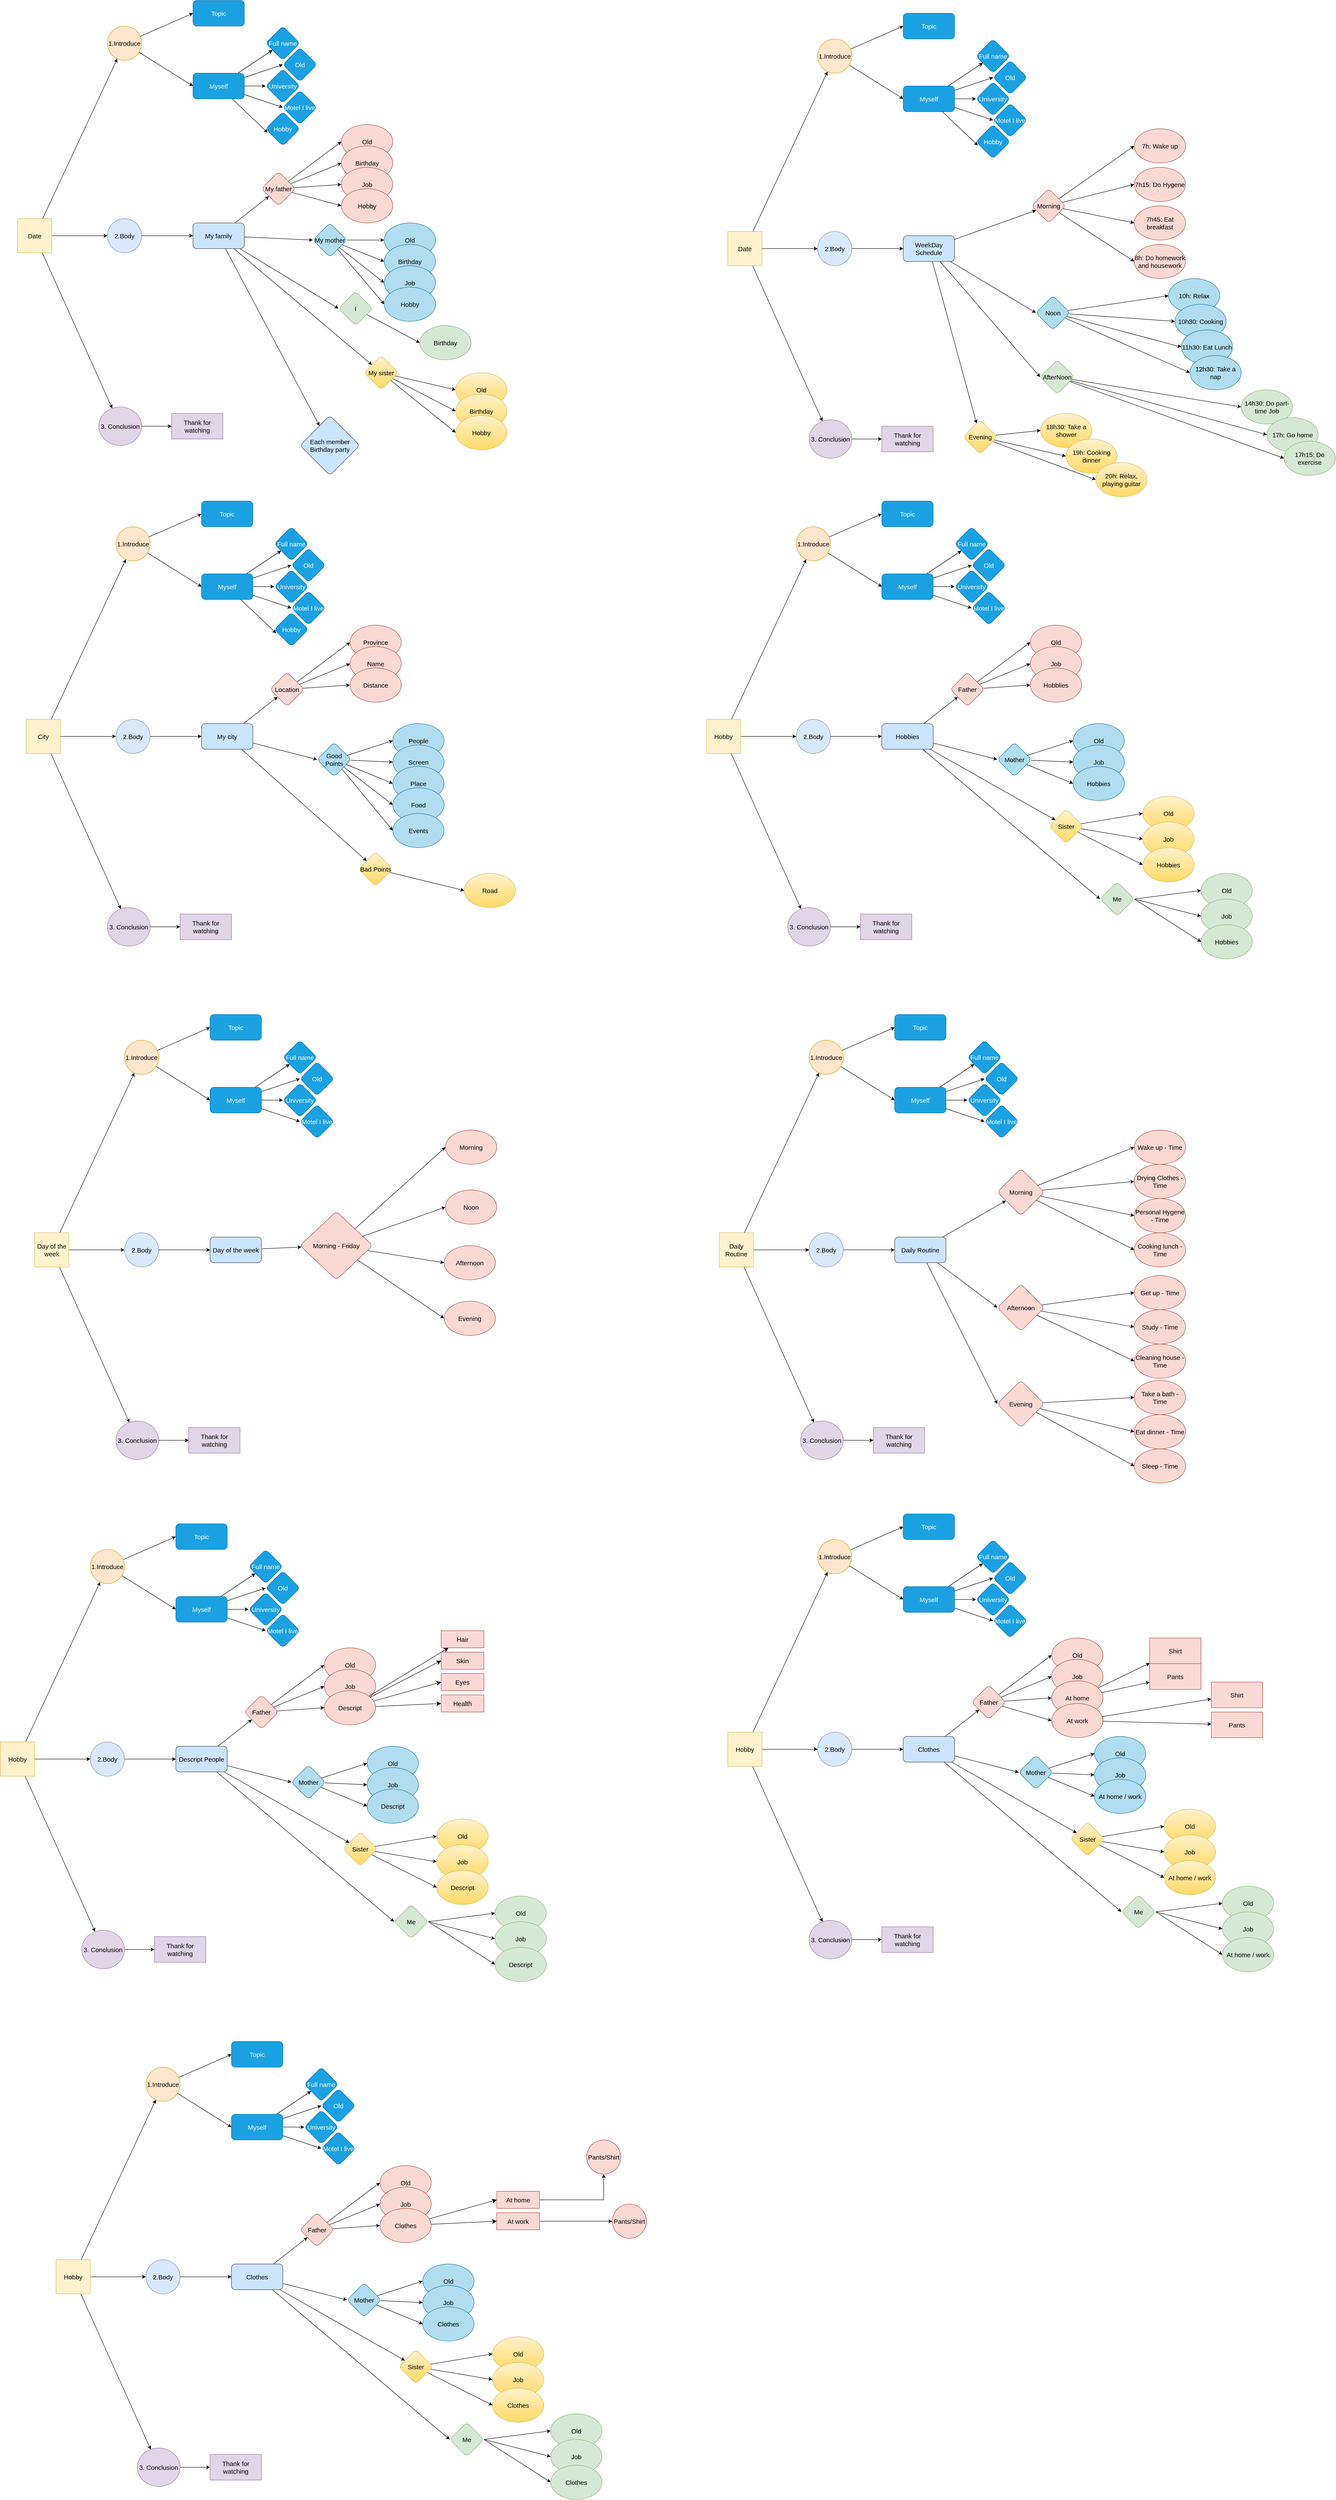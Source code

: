 <mxfile version="26.1.0">
  <diagram id="C5RBs43oDa-KdzZeNtuy" name="Page-1">
    <mxGraphModel dx="1235" dy="624" grid="1" gridSize="10" guides="1" tooltips="1" connect="1" arrows="1" fold="1" page="1" pageScale="1" pageWidth="827" pageHeight="1169" math="0" shadow="0">
      <root>
        <mxCell id="WIyWlLk6GJQsqaUBKTNV-0" />
        <mxCell id="WIyWlLk6GJQsqaUBKTNV-1" parent="WIyWlLk6GJQsqaUBKTNV-0" />
        <mxCell id="n8xYsL2Tcehl7fB6EfHI-2" value="" style="rounded=0;orthogonalLoop=1;jettySize=auto;html=1;fontSize=15;" parent="WIyWlLk6GJQsqaUBKTNV-1" source="n8xYsL2Tcehl7fB6EfHI-0" target="n8xYsL2Tcehl7fB6EfHI-1" edge="1">
          <mxGeometry relative="1" as="geometry" />
        </mxCell>
        <mxCell id="n8xYsL2Tcehl7fB6EfHI-4" value="" style="edgeStyle=none;rounded=0;orthogonalLoop=1;jettySize=auto;html=1;fontSize=15;" parent="WIyWlLk6GJQsqaUBKTNV-1" source="n8xYsL2Tcehl7fB6EfHI-0" target="n8xYsL2Tcehl7fB6EfHI-3" edge="1">
          <mxGeometry relative="1" as="geometry" />
        </mxCell>
        <mxCell id="n8xYsL2Tcehl7fB6EfHI-6" value="" style="edgeStyle=none;rounded=0;orthogonalLoop=1;jettySize=auto;html=1;fontSize=15;" parent="WIyWlLk6GJQsqaUBKTNV-1" source="n8xYsL2Tcehl7fB6EfHI-0" target="n8xYsL2Tcehl7fB6EfHI-5" edge="1">
          <mxGeometry relative="1" as="geometry" />
        </mxCell>
        <mxCell id="n8xYsL2Tcehl7fB6EfHI-0" value="Date" style="whiteSpace=wrap;html=1;aspect=fixed;fillColor=#fff2cc;strokeColor=#d6b656;fontSize=15;" parent="WIyWlLk6GJQsqaUBKTNV-1" vertex="1">
          <mxGeometry x="70" y="530" width="80" height="80" as="geometry" />
        </mxCell>
        <mxCell id="n8xYsL2Tcehl7fB6EfHI-8" value="" style="edgeStyle=none;rounded=0;orthogonalLoop=1;jettySize=auto;html=1;entryX=0;entryY=0.5;entryDx=0;entryDy=0;fontSize=15;" parent="WIyWlLk6GJQsqaUBKTNV-1" source="n8xYsL2Tcehl7fB6EfHI-1" target="n8xYsL2Tcehl7fB6EfHI-9" edge="1">
          <mxGeometry relative="1" as="geometry">
            <mxPoint x="501.739" y="111.739" as="targetPoint" />
          </mxGeometry>
        </mxCell>
        <mxCell id="n8xYsL2Tcehl7fB6EfHI-11" style="edgeStyle=none;rounded=0;orthogonalLoop=1;jettySize=auto;html=1;entryX=0;entryY=0.5;entryDx=0;entryDy=0;fontSize=15;" parent="WIyWlLk6GJQsqaUBKTNV-1" source="n8xYsL2Tcehl7fB6EfHI-1" target="n8xYsL2Tcehl7fB6EfHI-10" edge="1">
          <mxGeometry relative="1" as="geometry" />
        </mxCell>
        <mxCell id="n8xYsL2Tcehl7fB6EfHI-1" value="1.Introduce" style="ellipse;whiteSpace=wrap;html=1;fillColor=#ffe6cc;strokeColor=#d79b00;fontSize=15;" parent="WIyWlLk6GJQsqaUBKTNV-1" vertex="1">
          <mxGeometry x="280" y="80" width="80" height="80" as="geometry" />
        </mxCell>
        <mxCell id="n8xYsL2Tcehl7fB6EfHI-28" style="edgeStyle=none;rounded=0;orthogonalLoop=1;jettySize=auto;html=1;entryX=0;entryY=0.5;entryDx=0;entryDy=0;fontSize=15;" parent="WIyWlLk6GJQsqaUBKTNV-1" source="n8xYsL2Tcehl7fB6EfHI-3" target="n8xYsL2Tcehl7fB6EfHI-27" edge="1">
          <mxGeometry relative="1" as="geometry" />
        </mxCell>
        <mxCell id="n8xYsL2Tcehl7fB6EfHI-3" value="2.Body" style="ellipse;whiteSpace=wrap;html=1;fillColor=#dae8fc;strokeColor=#6c8ebf;fontSize=15;" parent="WIyWlLk6GJQsqaUBKTNV-1" vertex="1">
          <mxGeometry x="280" y="530" width="80" height="80" as="geometry" />
        </mxCell>
        <mxCell id="n8xYsL2Tcehl7fB6EfHI-69" value="" style="edgeStyle=none;rounded=0;orthogonalLoop=1;jettySize=auto;html=1;fontSize=15;" parent="WIyWlLk6GJQsqaUBKTNV-1" source="n8xYsL2Tcehl7fB6EfHI-5" target="n8xYsL2Tcehl7fB6EfHI-68" edge="1">
          <mxGeometry relative="1" as="geometry" />
        </mxCell>
        <mxCell id="n8xYsL2Tcehl7fB6EfHI-5" value="3. Conclusion" style="ellipse;whiteSpace=wrap;html=1;fillColor=#e1d5e7;strokeColor=#9673a6;fontSize=15;" parent="WIyWlLk6GJQsqaUBKTNV-1" vertex="1">
          <mxGeometry x="260" y="970" width="100" height="90" as="geometry" />
        </mxCell>
        <mxCell id="n8xYsL2Tcehl7fB6EfHI-9" value="Topic" style="rounded=1;whiteSpace=wrap;html=1;fillColor=#1ba1e2;strokeColor=#006EAF;fontColor=#ffffff;fontSize=15;" parent="WIyWlLk6GJQsqaUBKTNV-1" vertex="1">
          <mxGeometry x="480" y="20" width="120" height="60" as="geometry" />
        </mxCell>
        <mxCell id="n8xYsL2Tcehl7fB6EfHI-14" value="" style="edgeStyle=none;rounded=0;orthogonalLoop=1;jettySize=auto;html=1;fontSize=15;" parent="WIyWlLk6GJQsqaUBKTNV-1" source="n8xYsL2Tcehl7fB6EfHI-10" target="n8xYsL2Tcehl7fB6EfHI-13" edge="1">
          <mxGeometry relative="1" as="geometry" />
        </mxCell>
        <mxCell id="n8xYsL2Tcehl7fB6EfHI-15" value="" style="edgeStyle=none;rounded=0;orthogonalLoop=1;jettySize=auto;html=1;fontSize=15;" parent="WIyWlLk6GJQsqaUBKTNV-1" source="n8xYsL2Tcehl7fB6EfHI-10" target="n8xYsL2Tcehl7fB6EfHI-13" edge="1">
          <mxGeometry relative="1" as="geometry" />
        </mxCell>
        <mxCell id="n8xYsL2Tcehl7fB6EfHI-20" style="edgeStyle=none;rounded=0;orthogonalLoop=1;jettySize=auto;html=1;entryX=0;entryY=0.5;entryDx=0;entryDy=0;fontSize=15;" parent="WIyWlLk6GJQsqaUBKTNV-1" source="n8xYsL2Tcehl7fB6EfHI-10" target="n8xYsL2Tcehl7fB6EfHI-17" edge="1">
          <mxGeometry relative="1" as="geometry" />
        </mxCell>
        <mxCell id="n8xYsL2Tcehl7fB6EfHI-21" style="edgeStyle=none;rounded=0;orthogonalLoop=1;jettySize=auto;html=1;entryX=0;entryY=0.5;entryDx=0;entryDy=0;fontSize=15;" parent="WIyWlLk6GJQsqaUBKTNV-1" source="n8xYsL2Tcehl7fB6EfHI-10" target="n8xYsL2Tcehl7fB6EfHI-18" edge="1">
          <mxGeometry relative="1" as="geometry" />
        </mxCell>
        <mxCell id="n8xYsL2Tcehl7fB6EfHI-26" style="edgeStyle=none;rounded=0;orthogonalLoop=1;jettySize=auto;html=1;entryX=0;entryY=0.5;entryDx=0;entryDy=0;fontSize=15;" parent="WIyWlLk6GJQsqaUBKTNV-1" source="n8xYsL2Tcehl7fB6EfHI-10" target="n8xYsL2Tcehl7fB6EfHI-16" edge="1">
          <mxGeometry relative="1" as="geometry" />
        </mxCell>
        <mxCell id="n8xYsL2Tcehl7fB6EfHI-10" value="Myself" style="rounded=1;whiteSpace=wrap;html=1;fillColor=#1ba1e2;fontColor=#ffffff;strokeColor=#006EAF;fontSize=15;" parent="WIyWlLk6GJQsqaUBKTNV-1" vertex="1">
          <mxGeometry x="480" y="190" width="120" height="60" as="geometry" />
        </mxCell>
        <mxCell id="n8xYsL2Tcehl7fB6EfHI-13" value="Full name" style="rhombus;whiteSpace=wrap;html=1;rounded=1;fillColor=#1ba1e2;fontColor=#ffffff;strokeColor=#006EAF;fontSize=15;" parent="WIyWlLk6GJQsqaUBKTNV-1" vertex="1">
          <mxGeometry x="650" y="80" width="80" height="80" as="geometry" />
        </mxCell>
        <mxCell id="n8xYsL2Tcehl7fB6EfHI-16" value="Old" style="rhombus;whiteSpace=wrap;html=1;rounded=1;fillColor=#1ba1e2;fontColor=#ffffff;strokeColor=#006EAF;fontSize=15;" parent="WIyWlLk6GJQsqaUBKTNV-1" vertex="1">
          <mxGeometry x="690" y="130" width="80" height="80" as="geometry" />
        </mxCell>
        <mxCell id="n8xYsL2Tcehl7fB6EfHI-17" value="University" style="rhombus;whiteSpace=wrap;html=1;rounded=1;fillColor=#1ba1e2;fontColor=#ffffff;strokeColor=#006EAF;fontSize=15;" parent="WIyWlLk6GJQsqaUBKTNV-1" vertex="1">
          <mxGeometry x="650" y="180" width="80" height="80" as="geometry" />
        </mxCell>
        <mxCell id="n8xYsL2Tcehl7fB6EfHI-18" value="Motel I live" style="rhombus;whiteSpace=wrap;html=1;rounded=1;fillColor=#1ba1e2;fontColor=#ffffff;strokeColor=#006EAF;fontSize=15;" parent="WIyWlLk6GJQsqaUBKTNV-1" vertex="1">
          <mxGeometry x="690" y="230" width="80" height="80" as="geometry" />
        </mxCell>
        <mxCell id="n8xYsL2Tcehl7fB6EfHI-23" value="Hobby" style="rhombus;whiteSpace=wrap;html=1;rounded=1;fillColor=#1ba1e2;fontColor=#ffffff;strokeColor=#006EAF;fontSize=15;" parent="WIyWlLk6GJQsqaUBKTNV-1" vertex="1">
          <mxGeometry x="650" y="280" width="80" height="80" as="geometry" />
        </mxCell>
        <mxCell id="n8xYsL2Tcehl7fB6EfHI-24" style="edgeStyle=none;rounded=0;orthogonalLoop=1;jettySize=auto;html=1;entryX=0.057;entryY=0.611;entryDx=0;entryDy=0;entryPerimeter=0;fontSize=15;" parent="WIyWlLk6GJQsqaUBKTNV-1" source="n8xYsL2Tcehl7fB6EfHI-10" target="n8xYsL2Tcehl7fB6EfHI-23" edge="1">
          <mxGeometry relative="1" as="geometry" />
        </mxCell>
        <mxCell id="n8xYsL2Tcehl7fB6EfHI-30" value="" style="edgeStyle=none;rounded=0;orthogonalLoop=1;jettySize=auto;html=1;fontSize=15;" parent="WIyWlLk6GJQsqaUBKTNV-1" source="n8xYsL2Tcehl7fB6EfHI-27" target="n8xYsL2Tcehl7fB6EfHI-29" edge="1">
          <mxGeometry relative="1" as="geometry" />
        </mxCell>
        <mxCell id="n8xYsL2Tcehl7fB6EfHI-32" value="" style="edgeStyle=none;rounded=0;orthogonalLoop=1;jettySize=auto;html=1;entryX=0;entryY=0.5;entryDx=0;entryDy=0;fontSize=15;" parent="WIyWlLk6GJQsqaUBKTNV-1" source="n8xYsL2Tcehl7fB6EfHI-27" target="n8xYsL2Tcehl7fB6EfHI-49" edge="1">
          <mxGeometry relative="1" as="geometry">
            <mxPoint x="640" y="570" as="targetPoint" />
          </mxGeometry>
        </mxCell>
        <mxCell id="n8xYsL2Tcehl7fB6EfHI-35" style="edgeStyle=none;rounded=0;orthogonalLoop=1;jettySize=auto;html=1;entryX=0;entryY=0.5;entryDx=0;entryDy=0;fontSize=15;" parent="WIyWlLk6GJQsqaUBKTNV-1" source="n8xYsL2Tcehl7fB6EfHI-27" target="n8xYsL2Tcehl7fB6EfHI-33" edge="1">
          <mxGeometry relative="1" as="geometry" />
        </mxCell>
        <mxCell id="n8xYsL2Tcehl7fB6EfHI-37" value="" style="edgeStyle=none;rounded=0;orthogonalLoop=1;jettySize=auto;html=1;fontSize=15;" parent="WIyWlLk6GJQsqaUBKTNV-1" source="n8xYsL2Tcehl7fB6EfHI-27" target="n8xYsL2Tcehl7fB6EfHI-36" edge="1">
          <mxGeometry relative="1" as="geometry" />
        </mxCell>
        <mxCell id="n8xYsL2Tcehl7fB6EfHI-67" value="" style="edgeStyle=none;rounded=0;orthogonalLoop=1;jettySize=auto;html=1;fontSize=15;" parent="WIyWlLk6GJQsqaUBKTNV-1" source="n8xYsL2Tcehl7fB6EfHI-27" target="n8xYsL2Tcehl7fB6EfHI-66" edge="1">
          <mxGeometry relative="1" as="geometry" />
        </mxCell>
        <mxCell id="n8xYsL2Tcehl7fB6EfHI-27" value="My family" style="rounded=1;whiteSpace=wrap;html=1;fillColor=#cce5ff;strokeColor=#36393d;fontSize=15;" parent="WIyWlLk6GJQsqaUBKTNV-1" vertex="1">
          <mxGeometry x="480" y="540" width="120" height="60" as="geometry" />
        </mxCell>
        <mxCell id="n8xYsL2Tcehl7fB6EfHI-39" style="edgeStyle=none;rounded=0;orthogonalLoop=1;jettySize=auto;html=1;entryX=0;entryY=0.5;entryDx=0;entryDy=0;fontSize=15;" parent="WIyWlLk6GJQsqaUBKTNV-1" source="n8xYsL2Tcehl7fB6EfHI-29" target="n8xYsL2Tcehl7fB6EfHI-38" edge="1">
          <mxGeometry relative="1" as="geometry" />
        </mxCell>
        <mxCell id="n8xYsL2Tcehl7fB6EfHI-44" style="edgeStyle=none;rounded=0;orthogonalLoop=1;jettySize=auto;html=1;entryX=0;entryY=0.5;entryDx=0;entryDy=0;fontSize=15;" parent="WIyWlLk6GJQsqaUBKTNV-1" source="n8xYsL2Tcehl7fB6EfHI-29" target="n8xYsL2Tcehl7fB6EfHI-42" edge="1">
          <mxGeometry relative="1" as="geometry" />
        </mxCell>
        <mxCell id="n8xYsL2Tcehl7fB6EfHI-45" style="edgeStyle=none;rounded=0;orthogonalLoop=1;jettySize=auto;html=1;entryX=0;entryY=0.5;entryDx=0;entryDy=0;fontSize=15;" parent="WIyWlLk6GJQsqaUBKTNV-1" source="n8xYsL2Tcehl7fB6EfHI-29" target="n8xYsL2Tcehl7fB6EfHI-43" edge="1">
          <mxGeometry relative="1" as="geometry" />
        </mxCell>
        <mxCell id="n8xYsL2Tcehl7fB6EfHI-60" style="edgeStyle=none;rounded=0;orthogonalLoop=1;jettySize=auto;html=1;entryX=0;entryY=0.5;entryDx=0;entryDy=0;fontSize=15;" parent="WIyWlLk6GJQsqaUBKTNV-1" source="n8xYsL2Tcehl7fB6EfHI-29" target="n8xYsL2Tcehl7fB6EfHI-59" edge="1">
          <mxGeometry relative="1" as="geometry" />
        </mxCell>
        <mxCell id="n8xYsL2Tcehl7fB6EfHI-29" value="My father" style="rhombus;whiteSpace=wrap;html=1;rounded=1;fillColor=#fad9d5;strokeColor=#ae4132;fontSize=15;" parent="WIyWlLk6GJQsqaUBKTNV-1" vertex="1">
          <mxGeometry x="640" y="420" width="80" height="80" as="geometry" />
        </mxCell>
        <mxCell id="n8xYsL2Tcehl7fB6EfHI-54" style="edgeStyle=none;rounded=0;orthogonalLoop=1;jettySize=auto;html=1;entryX=0;entryY=0.5;entryDx=0;entryDy=0;fontSize=15;" parent="WIyWlLk6GJQsqaUBKTNV-1" source="n8xYsL2Tcehl7fB6EfHI-33" target="n8xYsL2Tcehl7fB6EfHI-53" edge="1">
          <mxGeometry relative="1" as="geometry" />
        </mxCell>
        <mxCell id="n8xYsL2Tcehl7fB6EfHI-33" value="I" style="rhombus;whiteSpace=wrap;html=1;rounded=1;fillColor=#d5e8d4;strokeColor=#82b366;fontSize=15;" parent="WIyWlLk6GJQsqaUBKTNV-1" vertex="1">
          <mxGeometry x="820" y="700" width="80" height="80" as="geometry" />
        </mxCell>
        <mxCell id="n8xYsL2Tcehl7fB6EfHI-57" style="edgeStyle=none;rounded=0;orthogonalLoop=1;jettySize=auto;html=1;entryX=0;entryY=0.5;entryDx=0;entryDy=0;fontSize=15;" parent="WIyWlLk6GJQsqaUBKTNV-1" source="n8xYsL2Tcehl7fB6EfHI-36" target="n8xYsL2Tcehl7fB6EfHI-55" edge="1">
          <mxGeometry relative="1" as="geometry" />
        </mxCell>
        <mxCell id="n8xYsL2Tcehl7fB6EfHI-58" style="edgeStyle=none;rounded=0;orthogonalLoop=1;jettySize=auto;html=1;entryX=0;entryY=0.5;entryDx=0;entryDy=0;fontSize=15;" parent="WIyWlLk6GJQsqaUBKTNV-1" source="n8xYsL2Tcehl7fB6EfHI-36" target="n8xYsL2Tcehl7fB6EfHI-56" edge="1">
          <mxGeometry relative="1" as="geometry" />
        </mxCell>
        <mxCell id="n8xYsL2Tcehl7fB6EfHI-64" style="edgeStyle=none;rounded=0;orthogonalLoop=1;jettySize=auto;html=1;entryX=0;entryY=0.5;entryDx=0;entryDy=0;fontSize=15;" parent="WIyWlLk6GJQsqaUBKTNV-1" source="n8xYsL2Tcehl7fB6EfHI-36" target="n8xYsL2Tcehl7fB6EfHI-63" edge="1">
          <mxGeometry relative="1" as="geometry" />
        </mxCell>
        <mxCell id="n8xYsL2Tcehl7fB6EfHI-36" value="My sister" style="rhombus;whiteSpace=wrap;html=1;rounded=1;fillColor=#fff2cc;gradientColor=#ffd966;strokeColor=#d6b656;fontSize=15;" parent="WIyWlLk6GJQsqaUBKTNV-1" vertex="1">
          <mxGeometry x="880" y="850" width="80" height="80" as="geometry" />
        </mxCell>
        <mxCell id="n8xYsL2Tcehl7fB6EfHI-38" value="Old" style="ellipse;whiteSpace=wrap;html=1;fillColor=#fad9d5;strokeColor=#ae4132;fontSize=15;" parent="WIyWlLk6GJQsqaUBKTNV-1" vertex="1">
          <mxGeometry x="827" y="310" width="120" height="80" as="geometry" />
        </mxCell>
        <mxCell id="n8xYsL2Tcehl7fB6EfHI-43" value="Birthday" style="ellipse;whiteSpace=wrap;html=1;fillColor=#fad9d5;strokeColor=#ae4132;fontSize=15;" parent="WIyWlLk6GJQsqaUBKTNV-1" vertex="1">
          <mxGeometry x="827" y="360" width="120" height="80" as="geometry" />
        </mxCell>
        <mxCell id="n8xYsL2Tcehl7fB6EfHI-46" style="edgeStyle=none;rounded=0;orthogonalLoop=1;jettySize=auto;html=1;entryX=0;entryY=0.5;entryDx=0;entryDy=0;fontSize=15;" parent="WIyWlLk6GJQsqaUBKTNV-1" source="n8xYsL2Tcehl7fB6EfHI-49" target="n8xYsL2Tcehl7fB6EfHI-50" edge="1">
          <mxGeometry relative="1" as="geometry" />
        </mxCell>
        <mxCell id="n8xYsL2Tcehl7fB6EfHI-47" style="edgeStyle=none;rounded=0;orthogonalLoop=1;jettySize=auto;html=1;entryX=0;entryY=0.5;entryDx=0;entryDy=0;fontSize=15;" parent="WIyWlLk6GJQsqaUBKTNV-1" source="n8xYsL2Tcehl7fB6EfHI-49" target="n8xYsL2Tcehl7fB6EfHI-51" edge="1">
          <mxGeometry relative="1" as="geometry" />
        </mxCell>
        <mxCell id="n8xYsL2Tcehl7fB6EfHI-48" style="edgeStyle=none;rounded=0;orthogonalLoop=1;jettySize=auto;html=1;entryX=0;entryY=0.5;entryDx=0;entryDy=0;fontSize=15;" parent="WIyWlLk6GJQsqaUBKTNV-1" source="n8xYsL2Tcehl7fB6EfHI-49" target="n8xYsL2Tcehl7fB6EfHI-52" edge="1">
          <mxGeometry relative="1" as="geometry" />
        </mxCell>
        <mxCell id="n8xYsL2Tcehl7fB6EfHI-62" style="edgeStyle=none;rounded=0;orthogonalLoop=1;jettySize=auto;html=1;entryX=0;entryY=0.5;entryDx=0;entryDy=0;fontSize=15;" parent="WIyWlLk6GJQsqaUBKTNV-1" source="n8xYsL2Tcehl7fB6EfHI-49" target="n8xYsL2Tcehl7fB6EfHI-61" edge="1">
          <mxGeometry relative="1" as="geometry" />
        </mxCell>
        <mxCell id="n8xYsL2Tcehl7fB6EfHI-49" value="My mother" style="rhombus;whiteSpace=wrap;html=1;rounded=1;fillColor=#b1ddf0;strokeColor=#10739e;fontSize=15;" parent="WIyWlLk6GJQsqaUBKTNV-1" vertex="1">
          <mxGeometry x="760" y="540" width="80" height="80" as="geometry" />
        </mxCell>
        <mxCell id="n8xYsL2Tcehl7fB6EfHI-50" value="Old" style="ellipse;whiteSpace=wrap;html=1;fillColor=#b1ddf0;strokeColor=#10739e;fontSize=15;" parent="WIyWlLk6GJQsqaUBKTNV-1" vertex="1">
          <mxGeometry x="927" y="540" width="120" height="80" as="geometry" />
        </mxCell>
        <mxCell id="n8xYsL2Tcehl7fB6EfHI-52" value="Birthday" style="ellipse;whiteSpace=wrap;html=1;fillColor=#b1ddf0;strokeColor=#10739e;fontSize=15;" parent="WIyWlLk6GJQsqaUBKTNV-1" vertex="1">
          <mxGeometry x="927" y="590" width="120" height="80" as="geometry" />
        </mxCell>
        <mxCell id="n8xYsL2Tcehl7fB6EfHI-53" value="Birthday" style="ellipse;whiteSpace=wrap;html=1;fillColor=#d5e8d4;strokeColor=#82b366;fontSize=15;" parent="WIyWlLk6GJQsqaUBKTNV-1" vertex="1">
          <mxGeometry x="1010" y="780" width="120" height="80" as="geometry" />
        </mxCell>
        <mxCell id="n8xYsL2Tcehl7fB6EfHI-55" value="Old" style="ellipse;whiteSpace=wrap;html=1;fillColor=#fff2cc;gradientColor=#ffd966;strokeColor=#d6b656;fontSize=15;" parent="WIyWlLk6GJQsqaUBKTNV-1" vertex="1">
          <mxGeometry x="1094" y="890" width="120" height="80" as="geometry" />
        </mxCell>
        <mxCell id="n8xYsL2Tcehl7fB6EfHI-56" value="Birthday" style="ellipse;whiteSpace=wrap;html=1;fillColor=#fff2cc;gradientColor=#ffd966;strokeColor=#d6b656;fontSize=15;" parent="WIyWlLk6GJQsqaUBKTNV-1" vertex="1">
          <mxGeometry x="1094" y="940" width="120" height="80" as="geometry" />
        </mxCell>
        <mxCell id="n8xYsL2Tcehl7fB6EfHI-42" value="Job" style="ellipse;whiteSpace=wrap;html=1;fillColor=#fad9d5;strokeColor=#ae4132;fontSize=15;" parent="WIyWlLk6GJQsqaUBKTNV-1" vertex="1">
          <mxGeometry x="827" y="410" width="120" height="80" as="geometry" />
        </mxCell>
        <mxCell id="n8xYsL2Tcehl7fB6EfHI-59" value="Hobby" style="ellipse;whiteSpace=wrap;html=1;fillColor=#fad9d5;strokeColor=#ae4132;fontSize=15;" parent="WIyWlLk6GJQsqaUBKTNV-1" vertex="1">
          <mxGeometry x="827" y="460" width="120" height="80" as="geometry" />
        </mxCell>
        <mxCell id="n8xYsL2Tcehl7fB6EfHI-51" value="Job" style="ellipse;whiteSpace=wrap;html=1;fillColor=#b1ddf0;strokeColor=#10739e;fontSize=15;" parent="WIyWlLk6GJQsqaUBKTNV-1" vertex="1">
          <mxGeometry x="927" y="640" width="120" height="80" as="geometry" />
        </mxCell>
        <mxCell id="n8xYsL2Tcehl7fB6EfHI-61" value="Hobby" style="ellipse;whiteSpace=wrap;html=1;fillColor=#b1ddf0;strokeColor=#10739e;fontSize=15;" parent="WIyWlLk6GJQsqaUBKTNV-1" vertex="1">
          <mxGeometry x="927" y="690" width="120" height="80" as="geometry" />
        </mxCell>
        <mxCell id="n8xYsL2Tcehl7fB6EfHI-63" value="Hobby" style="ellipse;whiteSpace=wrap;html=1;fillColor=#fff2cc;gradientColor=#ffd966;strokeColor=#d6b656;fontSize=15;" parent="WIyWlLk6GJQsqaUBKTNV-1" vertex="1">
          <mxGeometry x="1094" y="990" width="120" height="80" as="geometry" />
        </mxCell>
        <mxCell id="n8xYsL2Tcehl7fB6EfHI-66" value="Each member Birthday party" style="rhombus;whiteSpace=wrap;html=1;fillColor=#cce5ff;strokeColor=#36393d;rounded=1;fontSize=15;" parent="WIyWlLk6GJQsqaUBKTNV-1" vertex="1">
          <mxGeometry x="730" y="990" width="140" height="140" as="geometry" />
        </mxCell>
        <mxCell id="n8xYsL2Tcehl7fB6EfHI-68" value="Thank for watching" style="whiteSpace=wrap;html=1;fillColor=#e1d5e7;strokeColor=#9673a6;fontSize=15;" parent="WIyWlLk6GJQsqaUBKTNV-1" vertex="1">
          <mxGeometry x="430" y="985" width="120" height="60" as="geometry" />
        </mxCell>
        <mxCell id="KPDiQZF1EY9_WfjJIa8t-0" value="" style="rounded=0;orthogonalLoop=1;jettySize=auto;html=1;fontSize=15;" parent="WIyWlLk6GJQsqaUBKTNV-1" source="KPDiQZF1EY9_WfjJIa8t-3" target="KPDiQZF1EY9_WfjJIa8t-6" edge="1">
          <mxGeometry relative="1" as="geometry" />
        </mxCell>
        <mxCell id="KPDiQZF1EY9_WfjJIa8t-1" value="" style="edgeStyle=none;rounded=0;orthogonalLoop=1;jettySize=auto;html=1;fontSize=15;" parent="WIyWlLk6GJQsqaUBKTNV-1" source="KPDiQZF1EY9_WfjJIa8t-3" target="KPDiQZF1EY9_WfjJIa8t-8" edge="1">
          <mxGeometry relative="1" as="geometry" />
        </mxCell>
        <mxCell id="KPDiQZF1EY9_WfjJIa8t-2" value="" style="edgeStyle=none;rounded=0;orthogonalLoop=1;jettySize=auto;html=1;fontSize=15;" parent="WIyWlLk6GJQsqaUBKTNV-1" source="KPDiQZF1EY9_WfjJIa8t-3" target="KPDiQZF1EY9_WfjJIa8t-10" edge="1">
          <mxGeometry relative="1" as="geometry" />
        </mxCell>
        <mxCell id="KPDiQZF1EY9_WfjJIa8t-3" value="Date" style="whiteSpace=wrap;html=1;aspect=fixed;fillColor=#fff2cc;strokeColor=#d6b656;fontSize=15;" parent="WIyWlLk6GJQsqaUBKTNV-1" vertex="1">
          <mxGeometry x="1730" y="560" width="80" height="80" as="geometry" />
        </mxCell>
        <mxCell id="KPDiQZF1EY9_WfjJIa8t-4" value="" style="edgeStyle=none;rounded=0;orthogonalLoop=1;jettySize=auto;html=1;entryX=0;entryY=0.5;entryDx=0;entryDy=0;fontSize=15;" parent="WIyWlLk6GJQsqaUBKTNV-1" source="KPDiQZF1EY9_WfjJIa8t-6" target="KPDiQZF1EY9_WfjJIa8t-11" edge="1">
          <mxGeometry relative="1" as="geometry">
            <mxPoint x="2161.739" y="141.739" as="targetPoint" />
          </mxGeometry>
        </mxCell>
        <mxCell id="KPDiQZF1EY9_WfjJIa8t-5" style="edgeStyle=none;rounded=0;orthogonalLoop=1;jettySize=auto;html=1;entryX=0;entryY=0.5;entryDx=0;entryDy=0;fontSize=15;" parent="WIyWlLk6GJQsqaUBKTNV-1" source="KPDiQZF1EY9_WfjJIa8t-6" target="KPDiQZF1EY9_WfjJIa8t-17" edge="1">
          <mxGeometry relative="1" as="geometry" />
        </mxCell>
        <mxCell id="KPDiQZF1EY9_WfjJIa8t-6" value="1.Introduce" style="ellipse;whiteSpace=wrap;html=1;fillColor=#ffe6cc;strokeColor=#d79b00;fontSize=15;" parent="WIyWlLk6GJQsqaUBKTNV-1" vertex="1">
          <mxGeometry x="1940" y="110" width="80" height="80" as="geometry" />
        </mxCell>
        <mxCell id="KPDiQZF1EY9_WfjJIa8t-7" style="edgeStyle=none;rounded=0;orthogonalLoop=1;jettySize=auto;html=1;entryX=0;entryY=0.5;entryDx=0;entryDy=0;fontSize=15;" parent="WIyWlLk6GJQsqaUBKTNV-1" source="KPDiQZF1EY9_WfjJIa8t-8" target="KPDiQZF1EY9_WfjJIa8t-29" edge="1">
          <mxGeometry relative="1" as="geometry" />
        </mxCell>
        <mxCell id="KPDiQZF1EY9_WfjJIa8t-8" value="2.Body" style="ellipse;whiteSpace=wrap;html=1;fillColor=#dae8fc;strokeColor=#6c8ebf;fontSize=15;" parent="WIyWlLk6GJQsqaUBKTNV-1" vertex="1">
          <mxGeometry x="1940" y="560" width="80" height="80" as="geometry" />
        </mxCell>
        <mxCell id="KPDiQZF1EY9_WfjJIa8t-9" value="" style="edgeStyle=none;rounded=0;orthogonalLoop=1;jettySize=auto;html=1;fontSize=15;" parent="WIyWlLk6GJQsqaUBKTNV-1" source="KPDiQZF1EY9_WfjJIa8t-10" target="KPDiQZF1EY9_WfjJIa8t-59" edge="1">
          <mxGeometry relative="1" as="geometry" />
        </mxCell>
        <mxCell id="KPDiQZF1EY9_WfjJIa8t-10" value="3. Conclusion" style="ellipse;whiteSpace=wrap;html=1;fillColor=#e1d5e7;strokeColor=#9673a6;fontSize=15;" parent="WIyWlLk6GJQsqaUBKTNV-1" vertex="1">
          <mxGeometry x="1920" y="1000" width="100" height="90" as="geometry" />
        </mxCell>
        <mxCell id="KPDiQZF1EY9_WfjJIa8t-11" value="Topic" style="rounded=1;whiteSpace=wrap;html=1;fillColor=#1ba1e2;strokeColor=#006EAF;fontColor=#ffffff;fontSize=15;" parent="WIyWlLk6GJQsqaUBKTNV-1" vertex="1">
          <mxGeometry x="2140" y="50" width="120" height="60" as="geometry" />
        </mxCell>
        <mxCell id="KPDiQZF1EY9_WfjJIa8t-12" value="" style="edgeStyle=none;rounded=0;orthogonalLoop=1;jettySize=auto;html=1;fontSize=15;" parent="WIyWlLk6GJQsqaUBKTNV-1" source="KPDiQZF1EY9_WfjJIa8t-17" target="KPDiQZF1EY9_WfjJIa8t-18" edge="1">
          <mxGeometry relative="1" as="geometry" />
        </mxCell>
        <mxCell id="KPDiQZF1EY9_WfjJIa8t-13" value="" style="edgeStyle=none;rounded=0;orthogonalLoop=1;jettySize=auto;html=1;fontSize=15;" parent="WIyWlLk6GJQsqaUBKTNV-1" source="KPDiQZF1EY9_WfjJIa8t-17" target="KPDiQZF1EY9_WfjJIa8t-18" edge="1">
          <mxGeometry relative="1" as="geometry" />
        </mxCell>
        <mxCell id="KPDiQZF1EY9_WfjJIa8t-14" style="edgeStyle=none;rounded=0;orthogonalLoop=1;jettySize=auto;html=1;entryX=0;entryY=0.5;entryDx=0;entryDy=0;fontSize=15;" parent="WIyWlLk6GJQsqaUBKTNV-1" source="KPDiQZF1EY9_WfjJIa8t-17" target="KPDiQZF1EY9_WfjJIa8t-20" edge="1">
          <mxGeometry relative="1" as="geometry" />
        </mxCell>
        <mxCell id="KPDiQZF1EY9_WfjJIa8t-15" style="edgeStyle=none;rounded=0;orthogonalLoop=1;jettySize=auto;html=1;entryX=0;entryY=0.5;entryDx=0;entryDy=0;fontSize=15;" parent="WIyWlLk6GJQsqaUBKTNV-1" source="KPDiQZF1EY9_WfjJIa8t-17" target="KPDiQZF1EY9_WfjJIa8t-21" edge="1">
          <mxGeometry relative="1" as="geometry" />
        </mxCell>
        <mxCell id="KPDiQZF1EY9_WfjJIa8t-16" style="edgeStyle=none;rounded=0;orthogonalLoop=1;jettySize=auto;html=1;entryX=0;entryY=0.5;entryDx=0;entryDy=0;fontSize=15;" parent="WIyWlLk6GJQsqaUBKTNV-1" source="KPDiQZF1EY9_WfjJIa8t-17" target="KPDiQZF1EY9_WfjJIa8t-19" edge="1">
          <mxGeometry relative="1" as="geometry" />
        </mxCell>
        <mxCell id="KPDiQZF1EY9_WfjJIa8t-17" value="Myself" style="rounded=1;whiteSpace=wrap;html=1;fillColor=#1ba1e2;fontColor=#ffffff;strokeColor=#006EAF;fontSize=15;" parent="WIyWlLk6GJQsqaUBKTNV-1" vertex="1">
          <mxGeometry x="2140" y="220" width="120" height="60" as="geometry" />
        </mxCell>
        <mxCell id="KPDiQZF1EY9_WfjJIa8t-18" value="Full name" style="rhombus;whiteSpace=wrap;html=1;rounded=1;fillColor=#1ba1e2;fontColor=#ffffff;strokeColor=#006EAF;fontSize=15;" parent="WIyWlLk6GJQsqaUBKTNV-1" vertex="1">
          <mxGeometry x="2310" y="110" width="80" height="80" as="geometry" />
        </mxCell>
        <mxCell id="KPDiQZF1EY9_WfjJIa8t-19" value="Old" style="rhombus;whiteSpace=wrap;html=1;rounded=1;fillColor=#1ba1e2;fontColor=#ffffff;strokeColor=#006EAF;fontSize=15;" parent="WIyWlLk6GJQsqaUBKTNV-1" vertex="1">
          <mxGeometry x="2350" y="160" width="80" height="80" as="geometry" />
        </mxCell>
        <mxCell id="KPDiQZF1EY9_WfjJIa8t-20" value="University" style="rhombus;whiteSpace=wrap;html=1;rounded=1;fillColor=#1ba1e2;fontColor=#ffffff;strokeColor=#006EAF;fontSize=15;" parent="WIyWlLk6GJQsqaUBKTNV-1" vertex="1">
          <mxGeometry x="2310" y="210" width="80" height="80" as="geometry" />
        </mxCell>
        <mxCell id="KPDiQZF1EY9_WfjJIa8t-21" value="Motel I live" style="rhombus;whiteSpace=wrap;html=1;rounded=1;fillColor=#1ba1e2;fontColor=#ffffff;strokeColor=#006EAF;fontSize=15;" parent="WIyWlLk6GJQsqaUBKTNV-1" vertex="1">
          <mxGeometry x="2350" y="260" width="80" height="80" as="geometry" />
        </mxCell>
        <mxCell id="KPDiQZF1EY9_WfjJIa8t-22" value="Hobby" style="rhombus;whiteSpace=wrap;html=1;rounded=1;fillColor=#1ba1e2;fontColor=#ffffff;strokeColor=#006EAF;fontSize=15;" parent="WIyWlLk6GJQsqaUBKTNV-1" vertex="1">
          <mxGeometry x="2310" y="310" width="80" height="80" as="geometry" />
        </mxCell>
        <mxCell id="KPDiQZF1EY9_WfjJIa8t-23" style="edgeStyle=none;rounded=0;orthogonalLoop=1;jettySize=auto;html=1;entryX=0.057;entryY=0.611;entryDx=0;entryDy=0;entryPerimeter=0;fontSize=15;" parent="WIyWlLk6GJQsqaUBKTNV-1" source="KPDiQZF1EY9_WfjJIa8t-17" target="KPDiQZF1EY9_WfjJIa8t-22" edge="1">
          <mxGeometry relative="1" as="geometry" />
        </mxCell>
        <mxCell id="KPDiQZF1EY9_WfjJIa8t-24" value="" style="edgeStyle=none;rounded=0;orthogonalLoop=1;jettySize=auto;html=1;fontSize=15;" parent="WIyWlLk6GJQsqaUBKTNV-1" source="KPDiQZF1EY9_WfjJIa8t-29" target="KPDiQZF1EY9_WfjJIa8t-34" edge="1">
          <mxGeometry relative="1" as="geometry" />
        </mxCell>
        <mxCell id="KPDiQZF1EY9_WfjJIa8t-25" value="" style="edgeStyle=none;rounded=0;orthogonalLoop=1;jettySize=auto;html=1;entryX=0;entryY=0.5;entryDx=0;entryDy=0;fontSize=15;" parent="WIyWlLk6GJQsqaUBKTNV-1" source="KPDiQZF1EY9_WfjJIa8t-29" target="KPDiQZF1EY9_WfjJIa8t-47" edge="1">
          <mxGeometry relative="1" as="geometry">
            <mxPoint x="2300" y="600" as="targetPoint" />
          </mxGeometry>
        </mxCell>
        <mxCell id="KPDiQZF1EY9_WfjJIa8t-26" style="edgeStyle=none;rounded=0;orthogonalLoop=1;jettySize=auto;html=1;entryX=0;entryY=0.5;entryDx=0;entryDy=0;fontSize=15;" parent="WIyWlLk6GJQsqaUBKTNV-1" source="KPDiQZF1EY9_WfjJIa8t-29" target="KPDiQZF1EY9_WfjJIa8t-36" edge="1">
          <mxGeometry relative="1" as="geometry" />
        </mxCell>
        <mxCell id="KPDiQZF1EY9_WfjJIa8t-27" value="" style="edgeStyle=none;rounded=0;orthogonalLoop=1;jettySize=auto;html=1;fontSize=15;" parent="WIyWlLk6GJQsqaUBKTNV-1" source="KPDiQZF1EY9_WfjJIa8t-29" target="KPDiQZF1EY9_WfjJIa8t-40" edge="1">
          <mxGeometry relative="1" as="geometry" />
        </mxCell>
        <mxCell id="KPDiQZF1EY9_WfjJIa8t-29" value="WeekDay Schedule" style="rounded=1;whiteSpace=wrap;html=1;fillColor=#cce5ff;strokeColor=#36393d;fontSize=15;" parent="WIyWlLk6GJQsqaUBKTNV-1" vertex="1">
          <mxGeometry x="2140" y="570" width="120" height="60" as="geometry" />
        </mxCell>
        <mxCell id="KPDiQZF1EY9_WfjJIa8t-30" style="edgeStyle=none;rounded=0;orthogonalLoop=1;jettySize=auto;html=1;entryX=0;entryY=0.5;entryDx=0;entryDy=0;fontSize=15;" parent="WIyWlLk6GJQsqaUBKTNV-1" source="KPDiQZF1EY9_WfjJIa8t-34" target="KPDiQZF1EY9_WfjJIa8t-41" edge="1">
          <mxGeometry relative="1" as="geometry" />
        </mxCell>
        <mxCell id="KPDiQZF1EY9_WfjJIa8t-31" style="edgeStyle=none;rounded=0;orthogonalLoop=1;jettySize=auto;html=1;entryX=0;entryY=0.5;entryDx=0;entryDy=0;fontSize=15;" parent="WIyWlLk6GJQsqaUBKTNV-1" source="KPDiQZF1EY9_WfjJIa8t-34" target="KPDiQZF1EY9_WfjJIa8t-53" edge="1">
          <mxGeometry relative="1" as="geometry" />
        </mxCell>
        <mxCell id="KPDiQZF1EY9_WfjJIa8t-32" style="edgeStyle=none;rounded=0;orthogonalLoop=1;jettySize=auto;html=1;entryX=0;entryY=0.5;entryDx=0;entryDy=0;fontSize=15;" parent="WIyWlLk6GJQsqaUBKTNV-1" source="KPDiQZF1EY9_WfjJIa8t-34" target="KPDiQZF1EY9_WfjJIa8t-42" edge="1">
          <mxGeometry relative="1" as="geometry" />
        </mxCell>
        <mxCell id="KPDiQZF1EY9_WfjJIa8t-33" style="edgeStyle=none;rounded=0;orthogonalLoop=1;jettySize=auto;html=1;entryX=0;entryY=0.5;entryDx=0;entryDy=0;fontSize=15;" parent="WIyWlLk6GJQsqaUBKTNV-1" source="KPDiQZF1EY9_WfjJIa8t-34" target="KPDiQZF1EY9_WfjJIa8t-54" edge="1">
          <mxGeometry relative="1" as="geometry" />
        </mxCell>
        <mxCell id="KPDiQZF1EY9_WfjJIa8t-34" value="Morning" style="rhombus;whiteSpace=wrap;html=1;rounded=1;fillColor=#fad9d5;strokeColor=#ae4132;fontSize=15;" parent="WIyWlLk6GJQsqaUBKTNV-1" vertex="1">
          <mxGeometry x="2440" y="460" width="80" height="80" as="geometry" />
        </mxCell>
        <mxCell id="KPDiQZF1EY9_WfjJIa8t-35" style="edgeStyle=none;rounded=0;orthogonalLoop=1;jettySize=auto;html=1;entryX=0;entryY=0.5;entryDx=0;entryDy=0;fontSize=15;" parent="WIyWlLk6GJQsqaUBKTNV-1" source="KPDiQZF1EY9_WfjJIa8t-36" target="KPDiQZF1EY9_WfjJIa8t-50" edge="1">
          <mxGeometry relative="1" as="geometry" />
        </mxCell>
        <mxCell id="KPDiQZF1EY9_WfjJIa8t-64" style="rounded=0;orthogonalLoop=1;jettySize=auto;html=1;entryX=0;entryY=0.5;entryDx=0;entryDy=0;" parent="WIyWlLk6GJQsqaUBKTNV-1" source="KPDiQZF1EY9_WfjJIa8t-36" target="KPDiQZF1EY9_WfjJIa8t-61" edge="1">
          <mxGeometry relative="1" as="geometry" />
        </mxCell>
        <mxCell id="KPDiQZF1EY9_WfjJIa8t-65" style="edgeStyle=none;rounded=0;orthogonalLoop=1;jettySize=auto;html=1;entryX=0;entryY=0.5;entryDx=0;entryDy=0;" parent="WIyWlLk6GJQsqaUBKTNV-1" source="KPDiQZF1EY9_WfjJIa8t-36" target="KPDiQZF1EY9_WfjJIa8t-62" edge="1">
          <mxGeometry relative="1" as="geometry" />
        </mxCell>
        <mxCell id="KPDiQZF1EY9_WfjJIa8t-36" value="AfterNoon" style="rhombus;whiteSpace=wrap;html=1;rounded=1;fillColor=#d5e8d4;strokeColor=#82b366;fontSize=15;" parent="WIyWlLk6GJQsqaUBKTNV-1" vertex="1">
          <mxGeometry x="2460" y="860" width="80" height="80" as="geometry" />
        </mxCell>
        <mxCell id="KPDiQZF1EY9_WfjJIa8t-37" style="edgeStyle=none;rounded=0;orthogonalLoop=1;jettySize=auto;html=1;entryX=0;entryY=0.5;entryDx=0;entryDy=0;fontSize=15;" parent="WIyWlLk6GJQsqaUBKTNV-1" source="KPDiQZF1EY9_WfjJIa8t-40" target="KPDiQZF1EY9_WfjJIa8t-51" edge="1">
          <mxGeometry relative="1" as="geometry" />
        </mxCell>
        <mxCell id="KPDiQZF1EY9_WfjJIa8t-38" style="edgeStyle=none;rounded=0;orthogonalLoop=1;jettySize=auto;html=1;entryX=0;entryY=0.5;entryDx=0;entryDy=0;fontSize=15;" parent="WIyWlLk6GJQsqaUBKTNV-1" source="KPDiQZF1EY9_WfjJIa8t-40" target="KPDiQZF1EY9_WfjJIa8t-52" edge="1">
          <mxGeometry relative="1" as="geometry" />
        </mxCell>
        <mxCell id="KPDiQZF1EY9_WfjJIa8t-39" style="edgeStyle=none;rounded=0;orthogonalLoop=1;jettySize=auto;html=1;entryX=0;entryY=0.5;entryDx=0;entryDy=0;fontSize=15;" parent="WIyWlLk6GJQsqaUBKTNV-1" source="KPDiQZF1EY9_WfjJIa8t-40" target="KPDiQZF1EY9_WfjJIa8t-57" edge="1">
          <mxGeometry relative="1" as="geometry" />
        </mxCell>
        <mxCell id="KPDiQZF1EY9_WfjJIa8t-40" value="Evening" style="rhombus;whiteSpace=wrap;html=1;rounded=1;fillColor=#fff2cc;gradientColor=#ffd966;strokeColor=#d6b656;fontSize=15;" parent="WIyWlLk6GJQsqaUBKTNV-1" vertex="1">
          <mxGeometry x="2280" y="1000" width="80" height="80" as="geometry" />
        </mxCell>
        <mxCell id="KPDiQZF1EY9_WfjJIa8t-41" value="7h: Wake up" style="ellipse;whiteSpace=wrap;html=1;fillColor=#fad9d5;strokeColor=#ae4132;fontSize=15;" parent="WIyWlLk6GJQsqaUBKTNV-1" vertex="1">
          <mxGeometry x="2680" y="320" width="120" height="80" as="geometry" />
        </mxCell>
        <mxCell id="KPDiQZF1EY9_WfjJIa8t-42" value="7h15: Do Hygene" style="ellipse;whiteSpace=wrap;html=1;fillColor=#fad9d5;strokeColor=#ae4132;fontSize=15;" parent="WIyWlLk6GJQsqaUBKTNV-1" vertex="1">
          <mxGeometry x="2680" y="410" width="120" height="80" as="geometry" />
        </mxCell>
        <mxCell id="KPDiQZF1EY9_WfjJIa8t-43" style="edgeStyle=none;rounded=0;orthogonalLoop=1;jettySize=auto;html=1;entryX=0;entryY=0.5;entryDx=0;entryDy=0;fontSize=15;" parent="WIyWlLk6GJQsqaUBKTNV-1" source="KPDiQZF1EY9_WfjJIa8t-47" target="KPDiQZF1EY9_WfjJIa8t-48" edge="1">
          <mxGeometry relative="1" as="geometry" />
        </mxCell>
        <mxCell id="KPDiQZF1EY9_WfjJIa8t-44" style="edgeStyle=none;rounded=0;orthogonalLoop=1;jettySize=auto;html=1;entryX=0;entryY=0.5;entryDx=0;entryDy=0;fontSize=15;" parent="WIyWlLk6GJQsqaUBKTNV-1" source="KPDiQZF1EY9_WfjJIa8t-47" target="KPDiQZF1EY9_WfjJIa8t-55" edge="1">
          <mxGeometry relative="1" as="geometry" />
        </mxCell>
        <mxCell id="KPDiQZF1EY9_WfjJIa8t-45" style="edgeStyle=none;rounded=0;orthogonalLoop=1;jettySize=auto;html=1;entryX=0;entryY=0.5;entryDx=0;entryDy=0;fontSize=15;" parent="WIyWlLk6GJQsqaUBKTNV-1" source="KPDiQZF1EY9_WfjJIa8t-47" target="KPDiQZF1EY9_WfjJIa8t-49" edge="1">
          <mxGeometry relative="1" as="geometry" />
        </mxCell>
        <mxCell id="KPDiQZF1EY9_WfjJIa8t-46" style="edgeStyle=none;rounded=0;orthogonalLoop=1;jettySize=auto;html=1;entryX=0;entryY=0.5;entryDx=0;entryDy=0;fontSize=15;" parent="WIyWlLk6GJQsqaUBKTNV-1" source="KPDiQZF1EY9_WfjJIa8t-47" target="KPDiQZF1EY9_WfjJIa8t-56" edge="1">
          <mxGeometry relative="1" as="geometry" />
        </mxCell>
        <mxCell id="KPDiQZF1EY9_WfjJIa8t-47" value="Noon" style="rhombus;whiteSpace=wrap;html=1;rounded=1;fillColor=#b1ddf0;strokeColor=#10739e;fontSize=15;" parent="WIyWlLk6GJQsqaUBKTNV-1" vertex="1">
          <mxGeometry x="2450" y="710" width="80" height="80" as="geometry" />
        </mxCell>
        <mxCell id="KPDiQZF1EY9_WfjJIa8t-48" value="10h: Relax" style="ellipse;whiteSpace=wrap;html=1;fillColor=#b1ddf0;strokeColor=#10739e;fontSize=15;" parent="WIyWlLk6GJQsqaUBKTNV-1" vertex="1">
          <mxGeometry x="2760" y="670" width="120" height="80" as="geometry" />
        </mxCell>
        <mxCell id="KPDiQZF1EY9_WfjJIa8t-50" value="14h30: Do part-time Job" style="ellipse;whiteSpace=wrap;html=1;fillColor=#d5e8d4;strokeColor=#82b366;fontSize=15;" parent="WIyWlLk6GJQsqaUBKTNV-1" vertex="1">
          <mxGeometry x="2930" y="930" width="120" height="80" as="geometry" />
        </mxCell>
        <mxCell id="KPDiQZF1EY9_WfjJIa8t-51" value="18h30: Take a shower" style="ellipse;whiteSpace=wrap;html=1;fillColor=#fff2cc;gradientColor=#ffd966;strokeColor=#d6b656;fontSize=15;" parent="WIyWlLk6GJQsqaUBKTNV-1" vertex="1">
          <mxGeometry x="2461" y="985" width="120" height="80" as="geometry" />
        </mxCell>
        <mxCell id="KPDiQZF1EY9_WfjJIa8t-52" value="19h: Cooking dinner" style="ellipse;whiteSpace=wrap;html=1;fillColor=#fff2cc;gradientColor=#ffd966;strokeColor=#d6b656;fontSize=15;" parent="WIyWlLk6GJQsqaUBKTNV-1" vertex="1">
          <mxGeometry x="2520" y="1045" width="120" height="80" as="geometry" />
        </mxCell>
        <mxCell id="KPDiQZF1EY9_WfjJIa8t-53" value="7h45: Eat breakfast" style="ellipse;whiteSpace=wrap;html=1;fillColor=#fad9d5;strokeColor=#ae4132;fontSize=15;" parent="WIyWlLk6GJQsqaUBKTNV-1" vertex="1">
          <mxGeometry x="2680" y="500" width="120" height="80" as="geometry" />
        </mxCell>
        <mxCell id="KPDiQZF1EY9_WfjJIa8t-54" value="8h: Do homework and housework" style="ellipse;whiteSpace=wrap;html=1;fillColor=#fad9d5;strokeColor=#ae4132;fontSize=15;" parent="WIyWlLk6GJQsqaUBKTNV-1" vertex="1">
          <mxGeometry x="2680" y="590" width="120" height="80" as="geometry" />
        </mxCell>
        <mxCell id="KPDiQZF1EY9_WfjJIa8t-55" value="10h30: Cooking" style="ellipse;whiteSpace=wrap;html=1;fillColor=#b1ddf0;strokeColor=#10739e;fontSize=15;" parent="WIyWlLk6GJQsqaUBKTNV-1" vertex="1">
          <mxGeometry x="2775" y="730" width="120" height="80" as="geometry" />
        </mxCell>
        <mxCell id="KPDiQZF1EY9_WfjJIa8t-57" value="20h: Relax, playing guitar" style="ellipse;whiteSpace=wrap;html=1;fillColor=#fff2cc;gradientColor=#ffd966;strokeColor=#d6b656;fontSize=15;" parent="WIyWlLk6GJQsqaUBKTNV-1" vertex="1">
          <mxGeometry x="2590" y="1100" width="120" height="80" as="geometry" />
        </mxCell>
        <mxCell id="KPDiQZF1EY9_WfjJIa8t-59" value="Thank for watching" style="whiteSpace=wrap;html=1;fillColor=#e1d5e7;strokeColor=#9673a6;fontSize=15;" parent="WIyWlLk6GJQsqaUBKTNV-1" vertex="1">
          <mxGeometry x="2090" y="1015" width="120" height="60" as="geometry" />
        </mxCell>
        <mxCell id="KPDiQZF1EY9_WfjJIa8t-49" value="11h30: Eat Lunch" style="ellipse;whiteSpace=wrap;html=1;fillColor=#b1ddf0;strokeColor=#10739e;fontSize=15;" parent="WIyWlLk6GJQsqaUBKTNV-1" vertex="1">
          <mxGeometry x="2790" y="790" width="120" height="80" as="geometry" />
        </mxCell>
        <mxCell id="KPDiQZF1EY9_WfjJIa8t-56" value="12h30: Take a nap" style="ellipse;whiteSpace=wrap;html=1;fillColor=#b1ddf0;strokeColor=#10739e;fontSize=15;" parent="WIyWlLk6GJQsqaUBKTNV-1" vertex="1">
          <mxGeometry x="2810" y="850" width="120" height="80" as="geometry" />
        </mxCell>
        <mxCell id="KPDiQZF1EY9_WfjJIa8t-61" value="17h: Go home" style="ellipse;whiteSpace=wrap;html=1;fillColor=#d5e8d4;strokeColor=#82b366;fontSize=15;" parent="WIyWlLk6GJQsqaUBKTNV-1" vertex="1">
          <mxGeometry x="2990" y="995" width="120" height="80" as="geometry" />
        </mxCell>
        <mxCell id="KPDiQZF1EY9_WfjJIa8t-62" value="17h15: Do exercise" style="ellipse;whiteSpace=wrap;html=1;fillColor=#d5e8d4;strokeColor=#82b366;fontSize=15;" parent="WIyWlLk6GJQsqaUBKTNV-1" vertex="1">
          <mxGeometry x="3030" y="1050" width="120" height="80" as="geometry" />
        </mxCell>
        <mxCell id="v6Mzs2_y3zHq4kR3NPUi-0" value="" style="rounded=0;orthogonalLoop=1;jettySize=auto;html=1;fontSize=15;" parent="WIyWlLk6GJQsqaUBKTNV-1" source="v6Mzs2_y3zHq4kR3NPUi-3" target="v6Mzs2_y3zHq4kR3NPUi-6" edge="1">
          <mxGeometry relative="1" as="geometry" />
        </mxCell>
        <mxCell id="v6Mzs2_y3zHq4kR3NPUi-1" value="" style="edgeStyle=none;rounded=0;orthogonalLoop=1;jettySize=auto;html=1;fontSize=15;" parent="WIyWlLk6GJQsqaUBKTNV-1" source="v6Mzs2_y3zHq4kR3NPUi-3" target="v6Mzs2_y3zHq4kR3NPUi-8" edge="1">
          <mxGeometry relative="1" as="geometry" />
        </mxCell>
        <mxCell id="v6Mzs2_y3zHq4kR3NPUi-2" value="" style="edgeStyle=none;rounded=0;orthogonalLoop=1;jettySize=auto;html=1;fontSize=15;" parent="WIyWlLk6GJQsqaUBKTNV-1" source="v6Mzs2_y3zHq4kR3NPUi-3" target="v6Mzs2_y3zHq4kR3NPUi-10" edge="1">
          <mxGeometry relative="1" as="geometry" />
        </mxCell>
        <mxCell id="v6Mzs2_y3zHq4kR3NPUi-3" value="City" style="whiteSpace=wrap;html=1;aspect=fixed;fillColor=#fff2cc;strokeColor=#d6b656;fontSize=15;" parent="WIyWlLk6GJQsqaUBKTNV-1" vertex="1">
          <mxGeometry x="90" y="1700" width="80" height="80" as="geometry" />
        </mxCell>
        <mxCell id="v6Mzs2_y3zHq4kR3NPUi-4" value="" style="edgeStyle=none;rounded=0;orthogonalLoop=1;jettySize=auto;html=1;entryX=0;entryY=0.5;entryDx=0;entryDy=0;fontSize=15;" parent="WIyWlLk6GJQsqaUBKTNV-1" source="v6Mzs2_y3zHq4kR3NPUi-6" target="v6Mzs2_y3zHq4kR3NPUi-11" edge="1">
          <mxGeometry relative="1" as="geometry">
            <mxPoint x="521.739" y="1281.739" as="targetPoint" />
          </mxGeometry>
        </mxCell>
        <mxCell id="v6Mzs2_y3zHq4kR3NPUi-5" style="edgeStyle=none;rounded=0;orthogonalLoop=1;jettySize=auto;html=1;entryX=0;entryY=0.5;entryDx=0;entryDy=0;fontSize=15;" parent="WIyWlLk6GJQsqaUBKTNV-1" source="v6Mzs2_y3zHq4kR3NPUi-6" target="v6Mzs2_y3zHq4kR3NPUi-17" edge="1">
          <mxGeometry relative="1" as="geometry" />
        </mxCell>
        <mxCell id="v6Mzs2_y3zHq4kR3NPUi-6" value="1.Introduce" style="ellipse;whiteSpace=wrap;html=1;fillColor=#ffe6cc;strokeColor=#d79b00;fontSize=15;" parent="WIyWlLk6GJQsqaUBKTNV-1" vertex="1">
          <mxGeometry x="300" y="1250" width="80" height="80" as="geometry" />
        </mxCell>
        <mxCell id="v6Mzs2_y3zHq4kR3NPUi-7" style="edgeStyle=none;rounded=0;orthogonalLoop=1;jettySize=auto;html=1;entryX=0;entryY=0.5;entryDx=0;entryDy=0;fontSize=15;" parent="WIyWlLk6GJQsqaUBKTNV-1" source="v6Mzs2_y3zHq4kR3NPUi-8" target="v6Mzs2_y3zHq4kR3NPUi-29" edge="1">
          <mxGeometry relative="1" as="geometry" />
        </mxCell>
        <mxCell id="v6Mzs2_y3zHq4kR3NPUi-8" value="2.Body" style="ellipse;whiteSpace=wrap;html=1;fillColor=#dae8fc;strokeColor=#6c8ebf;fontSize=15;" parent="WIyWlLk6GJQsqaUBKTNV-1" vertex="1">
          <mxGeometry x="300" y="1700" width="80" height="80" as="geometry" />
        </mxCell>
        <mxCell id="v6Mzs2_y3zHq4kR3NPUi-9" value="" style="edgeStyle=none;rounded=0;orthogonalLoop=1;jettySize=auto;html=1;fontSize=15;" parent="WIyWlLk6GJQsqaUBKTNV-1" source="v6Mzs2_y3zHq4kR3NPUi-10" target="v6Mzs2_y3zHq4kR3NPUi-59" edge="1">
          <mxGeometry relative="1" as="geometry" />
        </mxCell>
        <mxCell id="v6Mzs2_y3zHq4kR3NPUi-10" value="3. Conclusion" style="ellipse;whiteSpace=wrap;html=1;fillColor=#e1d5e7;strokeColor=#9673a6;fontSize=15;" parent="WIyWlLk6GJQsqaUBKTNV-1" vertex="1">
          <mxGeometry x="280" y="2140" width="100" height="90" as="geometry" />
        </mxCell>
        <mxCell id="v6Mzs2_y3zHq4kR3NPUi-11" value="Topic" style="rounded=1;whiteSpace=wrap;html=1;fillColor=#1ba1e2;strokeColor=#006EAF;fontColor=#ffffff;fontSize=15;" parent="WIyWlLk6GJQsqaUBKTNV-1" vertex="1">
          <mxGeometry x="500" y="1190" width="120" height="60" as="geometry" />
        </mxCell>
        <mxCell id="v6Mzs2_y3zHq4kR3NPUi-12" value="" style="edgeStyle=none;rounded=0;orthogonalLoop=1;jettySize=auto;html=1;fontSize=15;" parent="WIyWlLk6GJQsqaUBKTNV-1" source="v6Mzs2_y3zHq4kR3NPUi-17" target="v6Mzs2_y3zHq4kR3NPUi-18" edge="1">
          <mxGeometry relative="1" as="geometry" />
        </mxCell>
        <mxCell id="v6Mzs2_y3zHq4kR3NPUi-13" value="" style="edgeStyle=none;rounded=0;orthogonalLoop=1;jettySize=auto;html=1;fontSize=15;" parent="WIyWlLk6GJQsqaUBKTNV-1" source="v6Mzs2_y3zHq4kR3NPUi-17" target="v6Mzs2_y3zHq4kR3NPUi-18" edge="1">
          <mxGeometry relative="1" as="geometry" />
        </mxCell>
        <mxCell id="v6Mzs2_y3zHq4kR3NPUi-14" style="edgeStyle=none;rounded=0;orthogonalLoop=1;jettySize=auto;html=1;entryX=0;entryY=0.5;entryDx=0;entryDy=0;fontSize=15;" parent="WIyWlLk6GJQsqaUBKTNV-1" source="v6Mzs2_y3zHq4kR3NPUi-17" target="v6Mzs2_y3zHq4kR3NPUi-20" edge="1">
          <mxGeometry relative="1" as="geometry" />
        </mxCell>
        <mxCell id="v6Mzs2_y3zHq4kR3NPUi-15" style="edgeStyle=none;rounded=0;orthogonalLoop=1;jettySize=auto;html=1;entryX=0;entryY=0.5;entryDx=0;entryDy=0;fontSize=15;" parent="WIyWlLk6GJQsqaUBKTNV-1" source="v6Mzs2_y3zHq4kR3NPUi-17" target="v6Mzs2_y3zHq4kR3NPUi-21" edge="1">
          <mxGeometry relative="1" as="geometry" />
        </mxCell>
        <mxCell id="v6Mzs2_y3zHq4kR3NPUi-16" style="edgeStyle=none;rounded=0;orthogonalLoop=1;jettySize=auto;html=1;entryX=0;entryY=0.5;entryDx=0;entryDy=0;fontSize=15;" parent="WIyWlLk6GJQsqaUBKTNV-1" source="v6Mzs2_y3zHq4kR3NPUi-17" target="v6Mzs2_y3zHq4kR3NPUi-19" edge="1">
          <mxGeometry relative="1" as="geometry" />
        </mxCell>
        <mxCell id="v6Mzs2_y3zHq4kR3NPUi-17" value="Myself" style="rounded=1;whiteSpace=wrap;html=1;fillColor=#1ba1e2;fontColor=#ffffff;strokeColor=#006EAF;fontSize=15;" parent="WIyWlLk6GJQsqaUBKTNV-1" vertex="1">
          <mxGeometry x="500" y="1360" width="120" height="60" as="geometry" />
        </mxCell>
        <mxCell id="v6Mzs2_y3zHq4kR3NPUi-18" value="Full name" style="rhombus;whiteSpace=wrap;html=1;rounded=1;fillColor=#1ba1e2;fontColor=#ffffff;strokeColor=#006EAF;fontSize=15;" parent="WIyWlLk6GJQsqaUBKTNV-1" vertex="1">
          <mxGeometry x="670" y="1250" width="80" height="80" as="geometry" />
        </mxCell>
        <mxCell id="v6Mzs2_y3zHq4kR3NPUi-19" value="Old" style="rhombus;whiteSpace=wrap;html=1;rounded=1;fillColor=#1ba1e2;fontColor=#ffffff;strokeColor=#006EAF;fontSize=15;" parent="WIyWlLk6GJQsqaUBKTNV-1" vertex="1">
          <mxGeometry x="710" y="1300" width="80" height="80" as="geometry" />
        </mxCell>
        <mxCell id="v6Mzs2_y3zHq4kR3NPUi-20" value="University" style="rhombus;whiteSpace=wrap;html=1;rounded=1;fillColor=#1ba1e2;fontColor=#ffffff;strokeColor=#006EAF;fontSize=15;" parent="WIyWlLk6GJQsqaUBKTNV-1" vertex="1">
          <mxGeometry x="670" y="1350" width="80" height="80" as="geometry" />
        </mxCell>
        <mxCell id="v6Mzs2_y3zHq4kR3NPUi-21" value="Motel I live" style="rhombus;whiteSpace=wrap;html=1;rounded=1;fillColor=#1ba1e2;fontColor=#ffffff;strokeColor=#006EAF;fontSize=15;" parent="WIyWlLk6GJQsqaUBKTNV-1" vertex="1">
          <mxGeometry x="710" y="1400" width="80" height="80" as="geometry" />
        </mxCell>
        <mxCell id="v6Mzs2_y3zHq4kR3NPUi-22" value="Hobby" style="rhombus;whiteSpace=wrap;html=1;rounded=1;fillColor=#1ba1e2;fontColor=#ffffff;strokeColor=#006EAF;fontSize=15;" parent="WIyWlLk6GJQsqaUBKTNV-1" vertex="1">
          <mxGeometry x="670" y="1450" width="80" height="80" as="geometry" />
        </mxCell>
        <mxCell id="v6Mzs2_y3zHq4kR3NPUi-23" style="edgeStyle=none;rounded=0;orthogonalLoop=1;jettySize=auto;html=1;entryX=0.057;entryY=0.611;entryDx=0;entryDy=0;entryPerimeter=0;fontSize=15;" parent="WIyWlLk6GJQsqaUBKTNV-1" source="v6Mzs2_y3zHq4kR3NPUi-17" target="v6Mzs2_y3zHq4kR3NPUi-22" edge="1">
          <mxGeometry relative="1" as="geometry" />
        </mxCell>
        <mxCell id="v6Mzs2_y3zHq4kR3NPUi-24" value="" style="edgeStyle=none;rounded=0;orthogonalLoop=1;jettySize=auto;html=1;fontSize=15;" parent="WIyWlLk6GJQsqaUBKTNV-1" source="v6Mzs2_y3zHq4kR3NPUi-29" target="v6Mzs2_y3zHq4kR3NPUi-34" edge="1">
          <mxGeometry relative="1" as="geometry" />
        </mxCell>
        <mxCell id="v6Mzs2_y3zHq4kR3NPUi-25" value="" style="edgeStyle=none;rounded=0;orthogonalLoop=1;jettySize=auto;html=1;entryX=0;entryY=0.5;entryDx=0;entryDy=0;fontSize=15;" parent="WIyWlLk6GJQsqaUBKTNV-1" source="v6Mzs2_y3zHq4kR3NPUi-29" target="v6Mzs2_y3zHq4kR3NPUi-47" edge="1">
          <mxGeometry relative="1" as="geometry">
            <mxPoint x="660" y="1740" as="targetPoint" />
          </mxGeometry>
        </mxCell>
        <mxCell id="v6Mzs2_y3zHq4kR3NPUi-27" value="" style="edgeStyle=none;rounded=0;orthogonalLoop=1;jettySize=auto;html=1;fontSize=15;" parent="WIyWlLk6GJQsqaUBKTNV-1" source="v6Mzs2_y3zHq4kR3NPUi-29" target="v6Mzs2_y3zHq4kR3NPUi-40" edge="1">
          <mxGeometry relative="1" as="geometry" />
        </mxCell>
        <mxCell id="v6Mzs2_y3zHq4kR3NPUi-29" value="My city" style="rounded=1;whiteSpace=wrap;html=1;fillColor=#cce5ff;strokeColor=#36393d;fontSize=15;" parent="WIyWlLk6GJQsqaUBKTNV-1" vertex="1">
          <mxGeometry x="500" y="1710" width="120" height="60" as="geometry" />
        </mxCell>
        <mxCell id="v6Mzs2_y3zHq4kR3NPUi-30" style="edgeStyle=none;rounded=0;orthogonalLoop=1;jettySize=auto;html=1;entryX=0;entryY=0.5;entryDx=0;entryDy=0;fontSize=15;" parent="WIyWlLk6GJQsqaUBKTNV-1" source="v6Mzs2_y3zHq4kR3NPUi-34" target="v6Mzs2_y3zHq4kR3NPUi-41" edge="1">
          <mxGeometry relative="1" as="geometry" />
        </mxCell>
        <mxCell id="v6Mzs2_y3zHq4kR3NPUi-31" style="edgeStyle=none;rounded=0;orthogonalLoop=1;jettySize=auto;html=1;entryX=0;entryY=0.5;entryDx=0;entryDy=0;fontSize=15;" parent="WIyWlLk6GJQsqaUBKTNV-1" source="v6Mzs2_y3zHq4kR3NPUi-34" target="v6Mzs2_y3zHq4kR3NPUi-53" edge="1">
          <mxGeometry relative="1" as="geometry" />
        </mxCell>
        <mxCell id="v6Mzs2_y3zHq4kR3NPUi-32" style="edgeStyle=none;rounded=0;orthogonalLoop=1;jettySize=auto;html=1;entryX=0;entryY=0.5;entryDx=0;entryDy=0;fontSize=15;" parent="WIyWlLk6GJQsqaUBKTNV-1" source="v6Mzs2_y3zHq4kR3NPUi-34" target="v6Mzs2_y3zHq4kR3NPUi-42" edge="1">
          <mxGeometry relative="1" as="geometry" />
        </mxCell>
        <mxCell id="v6Mzs2_y3zHq4kR3NPUi-34" value="Location" style="rhombus;whiteSpace=wrap;html=1;rounded=1;fillColor=#fad9d5;strokeColor=#ae4132;fontSize=15;" parent="WIyWlLk6GJQsqaUBKTNV-1" vertex="1">
          <mxGeometry x="660" y="1590" width="80" height="80" as="geometry" />
        </mxCell>
        <mxCell id="v6Mzs2_y3zHq4kR3NPUi-37" style="edgeStyle=none;rounded=0;orthogonalLoop=1;jettySize=auto;html=1;entryX=0;entryY=0.5;entryDx=0;entryDy=0;fontSize=15;" parent="WIyWlLk6GJQsqaUBKTNV-1" source="v6Mzs2_y3zHq4kR3NPUi-40" target="v6Mzs2_y3zHq4kR3NPUi-51" edge="1">
          <mxGeometry relative="1" as="geometry" />
        </mxCell>
        <mxCell id="v6Mzs2_y3zHq4kR3NPUi-40" value="Bad Points" style="rhombus;whiteSpace=wrap;html=1;rounded=1;fillColor=#fff2cc;gradientColor=#ffd966;strokeColor=#d6b656;fontSize=15;" parent="WIyWlLk6GJQsqaUBKTNV-1" vertex="1">
          <mxGeometry x="867" y="2010" width="80" height="80" as="geometry" />
        </mxCell>
        <mxCell id="v6Mzs2_y3zHq4kR3NPUi-41" value="Province" style="ellipse;whiteSpace=wrap;html=1;fillColor=#fad9d5;strokeColor=#ae4132;fontSize=15;" parent="WIyWlLk6GJQsqaUBKTNV-1" vertex="1">
          <mxGeometry x="847" y="1480" width="120" height="80" as="geometry" />
        </mxCell>
        <mxCell id="v6Mzs2_y3zHq4kR3NPUi-42" value="Name" style="ellipse;whiteSpace=wrap;html=1;fillColor=#fad9d5;strokeColor=#ae4132;fontSize=15;" parent="WIyWlLk6GJQsqaUBKTNV-1" vertex="1">
          <mxGeometry x="847" y="1530" width="120" height="80" as="geometry" />
        </mxCell>
        <mxCell id="v6Mzs2_y3zHq4kR3NPUi-43" style="edgeStyle=none;rounded=0;orthogonalLoop=1;jettySize=auto;html=1;entryX=0;entryY=0.5;entryDx=0;entryDy=0;fontSize=15;" parent="WIyWlLk6GJQsqaUBKTNV-1" source="v6Mzs2_y3zHq4kR3NPUi-47" target="v6Mzs2_y3zHq4kR3NPUi-48" edge="1">
          <mxGeometry relative="1" as="geometry" />
        </mxCell>
        <mxCell id="v6Mzs2_y3zHq4kR3NPUi-44" style="edgeStyle=none;rounded=0;orthogonalLoop=1;jettySize=auto;html=1;entryX=0;entryY=0.5;entryDx=0;entryDy=0;fontSize=15;" parent="WIyWlLk6GJQsqaUBKTNV-1" source="v6Mzs2_y3zHq4kR3NPUi-47" target="v6Mzs2_y3zHq4kR3NPUi-55" edge="1">
          <mxGeometry relative="1" as="geometry" />
        </mxCell>
        <mxCell id="v6Mzs2_y3zHq4kR3NPUi-45" style="edgeStyle=none;rounded=0;orthogonalLoop=1;jettySize=auto;html=1;entryX=0;entryY=0.5;entryDx=0;entryDy=0;fontSize=15;" parent="WIyWlLk6GJQsqaUBKTNV-1" source="v6Mzs2_y3zHq4kR3NPUi-47" target="v6Mzs2_y3zHq4kR3NPUi-49" edge="1">
          <mxGeometry relative="1" as="geometry" />
        </mxCell>
        <mxCell id="v6Mzs2_y3zHq4kR3NPUi-46" style="edgeStyle=none;rounded=0;orthogonalLoop=1;jettySize=auto;html=1;entryX=0;entryY=0.5;entryDx=0;entryDy=0;fontSize=15;" parent="WIyWlLk6GJQsqaUBKTNV-1" source="v6Mzs2_y3zHq4kR3NPUi-47" target="v6Mzs2_y3zHq4kR3NPUi-56" edge="1">
          <mxGeometry relative="1" as="geometry" />
        </mxCell>
        <mxCell id="v6Mzs2_y3zHq4kR3NPUi-64" style="edgeStyle=none;rounded=0;orthogonalLoop=1;jettySize=auto;html=1;entryX=0;entryY=0.5;entryDx=0;entryDy=0;" parent="WIyWlLk6GJQsqaUBKTNV-1" source="v6Mzs2_y3zHq4kR3NPUi-47" target="v6Mzs2_y3zHq4kR3NPUi-63" edge="1">
          <mxGeometry relative="1" as="geometry" />
        </mxCell>
        <mxCell id="v6Mzs2_y3zHq4kR3NPUi-47" value="Good Points" style="rhombus;whiteSpace=wrap;html=1;rounded=1;fillColor=#b1ddf0;strokeColor=#10739e;fontSize=15;" parent="WIyWlLk6GJQsqaUBKTNV-1" vertex="1">
          <mxGeometry x="770" y="1754" width="80" height="80" as="geometry" />
        </mxCell>
        <mxCell id="v6Mzs2_y3zHq4kR3NPUi-48" value="People" style="ellipse;whiteSpace=wrap;html=1;fillColor=#b1ddf0;strokeColor=#10739e;fontSize=15;" parent="WIyWlLk6GJQsqaUBKTNV-1" vertex="1">
          <mxGeometry x="947" y="1710" width="120" height="80" as="geometry" />
        </mxCell>
        <mxCell id="v6Mzs2_y3zHq4kR3NPUi-49" value="Screen" style="ellipse;whiteSpace=wrap;html=1;fillColor=#b1ddf0;strokeColor=#10739e;fontSize=15;" parent="WIyWlLk6GJQsqaUBKTNV-1" vertex="1">
          <mxGeometry x="947" y="1760" width="120" height="80" as="geometry" />
        </mxCell>
        <mxCell id="v6Mzs2_y3zHq4kR3NPUi-51" value="Road" style="ellipse;whiteSpace=wrap;html=1;fillColor=#fff2cc;gradientColor=#ffd966;strokeColor=#d6b656;fontSize=15;" parent="WIyWlLk6GJQsqaUBKTNV-1" vertex="1">
          <mxGeometry x="1114" y="2060" width="120" height="80" as="geometry" />
        </mxCell>
        <mxCell id="v6Mzs2_y3zHq4kR3NPUi-53" value="Distance" style="ellipse;whiteSpace=wrap;html=1;fillColor=#fad9d5;strokeColor=#ae4132;fontSize=15;" parent="WIyWlLk6GJQsqaUBKTNV-1" vertex="1">
          <mxGeometry x="847" y="1580" width="120" height="80" as="geometry" />
        </mxCell>
        <mxCell id="v6Mzs2_y3zHq4kR3NPUi-55" value="Place" style="ellipse;whiteSpace=wrap;html=1;fillColor=#b1ddf0;strokeColor=#10739e;fontSize=15;" parent="WIyWlLk6GJQsqaUBKTNV-1" vertex="1">
          <mxGeometry x="947" y="1810" width="120" height="80" as="geometry" />
        </mxCell>
        <mxCell id="v6Mzs2_y3zHq4kR3NPUi-56" value="Food" style="ellipse;whiteSpace=wrap;html=1;fillColor=#b1ddf0;strokeColor=#10739e;fontSize=15;" parent="WIyWlLk6GJQsqaUBKTNV-1" vertex="1">
          <mxGeometry x="947" y="1860" width="120" height="80" as="geometry" />
        </mxCell>
        <mxCell id="v6Mzs2_y3zHq4kR3NPUi-59" value="Thank for watching" style="whiteSpace=wrap;html=1;fillColor=#e1d5e7;strokeColor=#9673a6;fontSize=15;" parent="WIyWlLk6GJQsqaUBKTNV-1" vertex="1">
          <mxGeometry x="450" y="2155" width="120" height="60" as="geometry" />
        </mxCell>
        <mxCell id="v6Mzs2_y3zHq4kR3NPUi-63" value="Events" style="ellipse;whiteSpace=wrap;html=1;fillColor=#b1ddf0;strokeColor=#10739e;fontSize=15;" parent="WIyWlLk6GJQsqaUBKTNV-1" vertex="1">
          <mxGeometry x="947" y="1920" width="120" height="80" as="geometry" />
        </mxCell>
        <mxCell id="0bkBEpcxiz4wi8TwLQYF-0" value="" style="rounded=0;orthogonalLoop=1;jettySize=auto;html=1;fontSize=15;" parent="WIyWlLk6GJQsqaUBKTNV-1" source="0bkBEpcxiz4wi8TwLQYF-3" target="0bkBEpcxiz4wi8TwLQYF-6" edge="1">
          <mxGeometry relative="1" as="geometry" />
        </mxCell>
        <mxCell id="0bkBEpcxiz4wi8TwLQYF-1" value="" style="edgeStyle=none;rounded=0;orthogonalLoop=1;jettySize=auto;html=1;fontSize=15;" parent="WIyWlLk6GJQsqaUBKTNV-1" source="0bkBEpcxiz4wi8TwLQYF-3" target="0bkBEpcxiz4wi8TwLQYF-8" edge="1">
          <mxGeometry relative="1" as="geometry" />
        </mxCell>
        <mxCell id="0bkBEpcxiz4wi8TwLQYF-2" value="" style="edgeStyle=none;rounded=0;orthogonalLoop=1;jettySize=auto;html=1;fontSize=15;" parent="WIyWlLk6GJQsqaUBKTNV-1" source="0bkBEpcxiz4wi8TwLQYF-3" target="0bkBEpcxiz4wi8TwLQYF-10" edge="1">
          <mxGeometry relative="1" as="geometry" />
        </mxCell>
        <mxCell id="0bkBEpcxiz4wi8TwLQYF-3" value="Hobby" style="whiteSpace=wrap;html=1;aspect=fixed;fillColor=#fff2cc;strokeColor=#d6b656;fontSize=15;" parent="WIyWlLk6GJQsqaUBKTNV-1" vertex="1">
          <mxGeometry x="1680" y="1700" width="80" height="80" as="geometry" />
        </mxCell>
        <mxCell id="0bkBEpcxiz4wi8TwLQYF-4" value="" style="edgeStyle=none;rounded=0;orthogonalLoop=1;jettySize=auto;html=1;entryX=0;entryY=0.5;entryDx=0;entryDy=0;fontSize=15;" parent="WIyWlLk6GJQsqaUBKTNV-1" source="0bkBEpcxiz4wi8TwLQYF-6" target="0bkBEpcxiz4wi8TwLQYF-11" edge="1">
          <mxGeometry relative="1" as="geometry">
            <mxPoint x="2111.739" y="1281.739" as="targetPoint" />
          </mxGeometry>
        </mxCell>
        <mxCell id="0bkBEpcxiz4wi8TwLQYF-5" style="edgeStyle=none;rounded=0;orthogonalLoop=1;jettySize=auto;html=1;entryX=0;entryY=0.5;entryDx=0;entryDy=0;fontSize=15;" parent="WIyWlLk6GJQsqaUBKTNV-1" source="0bkBEpcxiz4wi8TwLQYF-6" target="0bkBEpcxiz4wi8TwLQYF-17" edge="1">
          <mxGeometry relative="1" as="geometry" />
        </mxCell>
        <mxCell id="0bkBEpcxiz4wi8TwLQYF-6" value="1.Introduce" style="ellipse;whiteSpace=wrap;html=1;fillColor=#ffe6cc;strokeColor=#d79b00;fontSize=15;" parent="WIyWlLk6GJQsqaUBKTNV-1" vertex="1">
          <mxGeometry x="1890" y="1250" width="80" height="80" as="geometry" />
        </mxCell>
        <mxCell id="0bkBEpcxiz4wi8TwLQYF-7" style="edgeStyle=none;rounded=0;orthogonalLoop=1;jettySize=auto;html=1;entryX=0;entryY=0.5;entryDx=0;entryDy=0;fontSize=15;" parent="WIyWlLk6GJQsqaUBKTNV-1" source="0bkBEpcxiz4wi8TwLQYF-8" target="0bkBEpcxiz4wi8TwLQYF-27" edge="1">
          <mxGeometry relative="1" as="geometry" />
        </mxCell>
        <mxCell id="0bkBEpcxiz4wi8TwLQYF-8" value="2.Body" style="ellipse;whiteSpace=wrap;html=1;fillColor=#dae8fc;strokeColor=#6c8ebf;fontSize=15;" parent="WIyWlLk6GJQsqaUBKTNV-1" vertex="1">
          <mxGeometry x="1890" y="1700" width="80" height="80" as="geometry" />
        </mxCell>
        <mxCell id="0bkBEpcxiz4wi8TwLQYF-9" value="" style="edgeStyle=none;rounded=0;orthogonalLoop=1;jettySize=auto;html=1;fontSize=15;" parent="WIyWlLk6GJQsqaUBKTNV-1" source="0bkBEpcxiz4wi8TwLQYF-10" target="0bkBEpcxiz4wi8TwLQYF-48" edge="1">
          <mxGeometry relative="1" as="geometry" />
        </mxCell>
        <mxCell id="0bkBEpcxiz4wi8TwLQYF-10" value="3. Conclusion" style="ellipse;whiteSpace=wrap;html=1;fillColor=#e1d5e7;strokeColor=#9673a6;fontSize=15;" parent="WIyWlLk6GJQsqaUBKTNV-1" vertex="1">
          <mxGeometry x="1870" y="2140" width="100" height="90" as="geometry" />
        </mxCell>
        <mxCell id="0bkBEpcxiz4wi8TwLQYF-11" value="Topic" style="rounded=1;whiteSpace=wrap;html=1;fillColor=#1ba1e2;strokeColor=#006EAF;fontColor=#ffffff;fontSize=15;" parent="WIyWlLk6GJQsqaUBKTNV-1" vertex="1">
          <mxGeometry x="2090" y="1190" width="120" height="60" as="geometry" />
        </mxCell>
        <mxCell id="0bkBEpcxiz4wi8TwLQYF-12" value="" style="edgeStyle=none;rounded=0;orthogonalLoop=1;jettySize=auto;html=1;fontSize=15;" parent="WIyWlLk6GJQsqaUBKTNV-1" source="0bkBEpcxiz4wi8TwLQYF-17" target="0bkBEpcxiz4wi8TwLQYF-18" edge="1">
          <mxGeometry relative="1" as="geometry" />
        </mxCell>
        <mxCell id="0bkBEpcxiz4wi8TwLQYF-13" value="" style="edgeStyle=none;rounded=0;orthogonalLoop=1;jettySize=auto;html=1;fontSize=15;" parent="WIyWlLk6GJQsqaUBKTNV-1" source="0bkBEpcxiz4wi8TwLQYF-17" target="0bkBEpcxiz4wi8TwLQYF-18" edge="1">
          <mxGeometry relative="1" as="geometry" />
        </mxCell>
        <mxCell id="0bkBEpcxiz4wi8TwLQYF-14" style="edgeStyle=none;rounded=0;orthogonalLoop=1;jettySize=auto;html=1;entryX=0;entryY=0.5;entryDx=0;entryDy=0;fontSize=15;" parent="WIyWlLk6GJQsqaUBKTNV-1" source="0bkBEpcxiz4wi8TwLQYF-17" target="0bkBEpcxiz4wi8TwLQYF-20" edge="1">
          <mxGeometry relative="1" as="geometry" />
        </mxCell>
        <mxCell id="0bkBEpcxiz4wi8TwLQYF-15" style="edgeStyle=none;rounded=0;orthogonalLoop=1;jettySize=auto;html=1;entryX=0;entryY=0.5;entryDx=0;entryDy=0;fontSize=15;" parent="WIyWlLk6GJQsqaUBKTNV-1" source="0bkBEpcxiz4wi8TwLQYF-17" target="0bkBEpcxiz4wi8TwLQYF-21" edge="1">
          <mxGeometry relative="1" as="geometry" />
        </mxCell>
        <mxCell id="0bkBEpcxiz4wi8TwLQYF-16" style="edgeStyle=none;rounded=0;orthogonalLoop=1;jettySize=auto;html=1;entryX=0;entryY=0.5;entryDx=0;entryDy=0;fontSize=15;" parent="WIyWlLk6GJQsqaUBKTNV-1" source="0bkBEpcxiz4wi8TwLQYF-17" target="0bkBEpcxiz4wi8TwLQYF-19" edge="1">
          <mxGeometry relative="1" as="geometry" />
        </mxCell>
        <mxCell id="0bkBEpcxiz4wi8TwLQYF-17" value="Myself" style="rounded=1;whiteSpace=wrap;html=1;fillColor=#1ba1e2;fontColor=#ffffff;strokeColor=#006EAF;fontSize=15;" parent="WIyWlLk6GJQsqaUBKTNV-1" vertex="1">
          <mxGeometry x="2090" y="1360" width="120" height="60" as="geometry" />
        </mxCell>
        <mxCell id="0bkBEpcxiz4wi8TwLQYF-18" value="Full name" style="rhombus;whiteSpace=wrap;html=1;rounded=1;fillColor=#1ba1e2;fontColor=#ffffff;strokeColor=#006EAF;fontSize=15;" parent="WIyWlLk6GJQsqaUBKTNV-1" vertex="1">
          <mxGeometry x="2260" y="1250" width="80" height="80" as="geometry" />
        </mxCell>
        <mxCell id="0bkBEpcxiz4wi8TwLQYF-19" value="Old" style="rhombus;whiteSpace=wrap;html=1;rounded=1;fillColor=#1ba1e2;fontColor=#ffffff;strokeColor=#006EAF;fontSize=15;" parent="WIyWlLk6GJQsqaUBKTNV-1" vertex="1">
          <mxGeometry x="2300" y="1300" width="80" height="80" as="geometry" />
        </mxCell>
        <mxCell id="0bkBEpcxiz4wi8TwLQYF-20" value="University" style="rhombus;whiteSpace=wrap;html=1;rounded=1;fillColor=#1ba1e2;fontColor=#ffffff;strokeColor=#006EAF;fontSize=15;" parent="WIyWlLk6GJQsqaUBKTNV-1" vertex="1">
          <mxGeometry x="2260" y="1350" width="80" height="80" as="geometry" />
        </mxCell>
        <mxCell id="0bkBEpcxiz4wi8TwLQYF-21" value="Motel I live" style="rhombus;whiteSpace=wrap;html=1;rounded=1;fillColor=#1ba1e2;fontColor=#ffffff;strokeColor=#006EAF;fontSize=15;" parent="WIyWlLk6GJQsqaUBKTNV-1" vertex="1">
          <mxGeometry x="2300" y="1400" width="80" height="80" as="geometry" />
        </mxCell>
        <mxCell id="0bkBEpcxiz4wi8TwLQYF-24" value="" style="edgeStyle=none;rounded=0;orthogonalLoop=1;jettySize=auto;html=1;fontSize=15;" parent="WIyWlLk6GJQsqaUBKTNV-1" source="0bkBEpcxiz4wi8TwLQYF-27" target="0bkBEpcxiz4wi8TwLQYF-31" edge="1">
          <mxGeometry relative="1" as="geometry" />
        </mxCell>
        <mxCell id="0bkBEpcxiz4wi8TwLQYF-25" value="" style="edgeStyle=none;rounded=0;orthogonalLoop=1;jettySize=auto;html=1;entryX=0;entryY=0.5;entryDx=0;entryDy=0;fontSize=15;" parent="WIyWlLk6GJQsqaUBKTNV-1" source="0bkBEpcxiz4wi8TwLQYF-27" target="0bkBEpcxiz4wi8TwLQYF-41" edge="1">
          <mxGeometry relative="1" as="geometry">
            <mxPoint x="2250" y="1740" as="targetPoint" />
          </mxGeometry>
        </mxCell>
        <mxCell id="0bkBEpcxiz4wi8TwLQYF-26" value="" style="edgeStyle=none;rounded=0;orthogonalLoop=1;jettySize=auto;html=1;fontSize=15;" parent="WIyWlLk6GJQsqaUBKTNV-1" source="0bkBEpcxiz4wi8TwLQYF-27" target="0bkBEpcxiz4wi8TwLQYF-33" edge="1">
          <mxGeometry relative="1" as="geometry" />
        </mxCell>
        <mxCell id="0bkBEpcxiz4wi8TwLQYF-62" style="edgeStyle=none;rounded=0;orthogonalLoop=1;jettySize=auto;html=1;entryX=0;entryY=0.5;entryDx=0;entryDy=0;" parent="WIyWlLk6GJQsqaUBKTNV-1" source="0bkBEpcxiz4wi8TwLQYF-27" target="0bkBEpcxiz4wi8TwLQYF-55" edge="1">
          <mxGeometry relative="1" as="geometry" />
        </mxCell>
        <mxCell id="0bkBEpcxiz4wi8TwLQYF-27" value="Hobbies" style="rounded=1;whiteSpace=wrap;html=1;fillColor=#cce5ff;strokeColor=#36393d;fontSize=15;" parent="WIyWlLk6GJQsqaUBKTNV-1" vertex="1">
          <mxGeometry x="2090" y="1710" width="120" height="60" as="geometry" />
        </mxCell>
        <mxCell id="0bkBEpcxiz4wi8TwLQYF-28" style="edgeStyle=none;rounded=0;orthogonalLoop=1;jettySize=auto;html=1;entryX=0;entryY=0.5;entryDx=0;entryDy=0;fontSize=15;" parent="WIyWlLk6GJQsqaUBKTNV-1" source="0bkBEpcxiz4wi8TwLQYF-31" target="0bkBEpcxiz4wi8TwLQYF-34" edge="1">
          <mxGeometry relative="1" as="geometry" />
        </mxCell>
        <mxCell id="0bkBEpcxiz4wi8TwLQYF-29" style="edgeStyle=none;rounded=0;orthogonalLoop=1;jettySize=auto;html=1;entryX=0;entryY=0.5;entryDx=0;entryDy=0;fontSize=15;" parent="WIyWlLk6GJQsqaUBKTNV-1" source="0bkBEpcxiz4wi8TwLQYF-31" target="0bkBEpcxiz4wi8TwLQYF-45" edge="1">
          <mxGeometry relative="1" as="geometry" />
        </mxCell>
        <mxCell id="0bkBEpcxiz4wi8TwLQYF-30" style="edgeStyle=none;rounded=0;orthogonalLoop=1;jettySize=auto;html=1;entryX=0;entryY=0.5;entryDx=0;entryDy=0;fontSize=15;" parent="WIyWlLk6GJQsqaUBKTNV-1" source="0bkBEpcxiz4wi8TwLQYF-31" target="0bkBEpcxiz4wi8TwLQYF-35" edge="1">
          <mxGeometry relative="1" as="geometry" />
        </mxCell>
        <mxCell id="0bkBEpcxiz4wi8TwLQYF-31" value="Father" style="rhombus;whiteSpace=wrap;html=1;rounded=1;fillColor=#fad9d5;strokeColor=#ae4132;fontSize=15;" parent="WIyWlLk6GJQsqaUBKTNV-1" vertex="1">
          <mxGeometry x="2250" y="1590" width="80" height="80" as="geometry" />
        </mxCell>
        <mxCell id="0bkBEpcxiz4wi8TwLQYF-32" style="edgeStyle=none;rounded=0;orthogonalLoop=1;jettySize=auto;html=1;entryX=0;entryY=0.5;entryDx=0;entryDy=0;fontSize=15;" parent="WIyWlLk6GJQsqaUBKTNV-1" source="0bkBEpcxiz4wi8TwLQYF-33" target="0bkBEpcxiz4wi8TwLQYF-44" edge="1">
          <mxGeometry relative="1" as="geometry" />
        </mxCell>
        <mxCell id="0bkBEpcxiz4wi8TwLQYF-53" style="rounded=0;orthogonalLoop=1;jettySize=auto;html=1;entryX=0;entryY=0.5;entryDx=0;entryDy=0;" parent="WIyWlLk6GJQsqaUBKTNV-1" source="0bkBEpcxiz4wi8TwLQYF-33" target="0bkBEpcxiz4wi8TwLQYF-51" edge="1">
          <mxGeometry relative="1" as="geometry" />
        </mxCell>
        <mxCell id="0bkBEpcxiz4wi8TwLQYF-54" style="edgeStyle=none;rounded=0;orthogonalLoop=1;jettySize=auto;html=1;entryX=0;entryY=0.5;entryDx=0;entryDy=0;" parent="WIyWlLk6GJQsqaUBKTNV-1" source="0bkBEpcxiz4wi8TwLQYF-33" target="0bkBEpcxiz4wi8TwLQYF-52" edge="1">
          <mxGeometry relative="1" as="geometry" />
        </mxCell>
        <mxCell id="0bkBEpcxiz4wi8TwLQYF-33" value="Sister" style="rhombus;whiteSpace=wrap;html=1;rounded=1;fillColor=#fff2cc;gradientColor=#ffd966;strokeColor=#d6b656;fontSize=15;" parent="WIyWlLk6GJQsqaUBKTNV-1" vertex="1">
          <mxGeometry x="2481" y="1910" width="80" height="80" as="geometry" />
        </mxCell>
        <mxCell id="0bkBEpcxiz4wi8TwLQYF-34" value="Old" style="ellipse;whiteSpace=wrap;html=1;fillColor=#fad9d5;strokeColor=#ae4132;fontSize=15;" parent="WIyWlLk6GJQsqaUBKTNV-1" vertex="1">
          <mxGeometry x="2437" y="1480" width="120" height="80" as="geometry" />
        </mxCell>
        <mxCell id="0bkBEpcxiz4wi8TwLQYF-35" value="Job" style="ellipse;whiteSpace=wrap;html=1;fillColor=#fad9d5;strokeColor=#ae4132;fontSize=15;" parent="WIyWlLk6GJQsqaUBKTNV-1" vertex="1">
          <mxGeometry x="2437" y="1530" width="120" height="80" as="geometry" />
        </mxCell>
        <mxCell id="0bkBEpcxiz4wi8TwLQYF-36" style="edgeStyle=none;rounded=0;orthogonalLoop=1;jettySize=auto;html=1;entryX=0;entryY=0.5;entryDx=0;entryDy=0;fontSize=15;" parent="WIyWlLk6GJQsqaUBKTNV-1" source="0bkBEpcxiz4wi8TwLQYF-41" target="0bkBEpcxiz4wi8TwLQYF-42" edge="1">
          <mxGeometry relative="1" as="geometry" />
        </mxCell>
        <mxCell id="0bkBEpcxiz4wi8TwLQYF-37" style="edgeStyle=none;rounded=0;orthogonalLoop=1;jettySize=auto;html=1;entryX=0;entryY=0.5;entryDx=0;entryDy=0;fontSize=15;" parent="WIyWlLk6GJQsqaUBKTNV-1" source="0bkBEpcxiz4wi8TwLQYF-41" target="0bkBEpcxiz4wi8TwLQYF-46" edge="1">
          <mxGeometry relative="1" as="geometry" />
        </mxCell>
        <mxCell id="0bkBEpcxiz4wi8TwLQYF-38" style="edgeStyle=none;rounded=0;orthogonalLoop=1;jettySize=auto;html=1;entryX=0;entryY=0.5;entryDx=0;entryDy=0;fontSize=15;" parent="WIyWlLk6GJQsqaUBKTNV-1" source="0bkBEpcxiz4wi8TwLQYF-41" target="0bkBEpcxiz4wi8TwLQYF-43" edge="1">
          <mxGeometry relative="1" as="geometry" />
        </mxCell>
        <mxCell id="0bkBEpcxiz4wi8TwLQYF-41" value="Mother" style="rhombus;whiteSpace=wrap;html=1;rounded=1;fillColor=#b1ddf0;strokeColor=#10739e;fontSize=15;" parent="WIyWlLk6GJQsqaUBKTNV-1" vertex="1">
          <mxGeometry x="2360" y="1754" width="80" height="80" as="geometry" />
        </mxCell>
        <mxCell id="0bkBEpcxiz4wi8TwLQYF-42" value="Old" style="ellipse;whiteSpace=wrap;html=1;fillColor=#b1ddf0;strokeColor=#10739e;fontSize=15;" parent="WIyWlLk6GJQsqaUBKTNV-1" vertex="1">
          <mxGeometry x="2537" y="1710" width="120" height="80" as="geometry" />
        </mxCell>
        <mxCell id="0bkBEpcxiz4wi8TwLQYF-43" value="Job" style="ellipse;whiteSpace=wrap;html=1;fillColor=#b1ddf0;strokeColor=#10739e;fontSize=15;" parent="WIyWlLk6GJQsqaUBKTNV-1" vertex="1">
          <mxGeometry x="2537" y="1760" width="120" height="80" as="geometry" />
        </mxCell>
        <mxCell id="0bkBEpcxiz4wi8TwLQYF-44" value="Old" style="ellipse;whiteSpace=wrap;html=1;fillColor=#fff2cc;gradientColor=#ffd966;strokeColor=#d6b656;fontSize=15;" parent="WIyWlLk6GJQsqaUBKTNV-1" vertex="1">
          <mxGeometry x="2700" y="1880" width="120" height="80" as="geometry" />
        </mxCell>
        <mxCell id="0bkBEpcxiz4wi8TwLQYF-45" value="Hobblies" style="ellipse;whiteSpace=wrap;html=1;fillColor=#fad9d5;strokeColor=#ae4132;fontSize=15;" parent="WIyWlLk6GJQsqaUBKTNV-1" vertex="1">
          <mxGeometry x="2437" y="1580" width="120" height="80" as="geometry" />
        </mxCell>
        <mxCell id="0bkBEpcxiz4wi8TwLQYF-46" value="Hobbies" style="ellipse;whiteSpace=wrap;html=1;fillColor=#b1ddf0;strokeColor=#10739e;fontSize=15;" parent="WIyWlLk6GJQsqaUBKTNV-1" vertex="1">
          <mxGeometry x="2537" y="1810" width="120" height="80" as="geometry" />
        </mxCell>
        <mxCell id="0bkBEpcxiz4wi8TwLQYF-48" value="Thank for watching" style="whiteSpace=wrap;html=1;fillColor=#e1d5e7;strokeColor=#9673a6;fontSize=15;" parent="WIyWlLk6GJQsqaUBKTNV-1" vertex="1">
          <mxGeometry x="2040" y="2155" width="120" height="60" as="geometry" />
        </mxCell>
        <mxCell id="0bkBEpcxiz4wi8TwLQYF-51" value="Job" style="ellipse;whiteSpace=wrap;html=1;fillColor=#fff2cc;gradientColor=#ffd966;strokeColor=#d6b656;fontSize=15;" parent="WIyWlLk6GJQsqaUBKTNV-1" vertex="1">
          <mxGeometry x="2700" y="1940" width="120" height="80" as="geometry" />
        </mxCell>
        <mxCell id="0bkBEpcxiz4wi8TwLQYF-52" value="Hobbies" style="ellipse;whiteSpace=wrap;html=1;fillColor=#fff2cc;gradientColor=#ffd966;strokeColor=#d6b656;fontSize=15;" parent="WIyWlLk6GJQsqaUBKTNV-1" vertex="1">
          <mxGeometry x="2700" y="2000" width="120" height="80" as="geometry" />
        </mxCell>
        <mxCell id="0bkBEpcxiz4wi8TwLQYF-55" value="Me" style="rhombus;whiteSpace=wrap;html=1;rounded=1;fillColor=#d5e8d4;strokeColor=#82b366;fontSize=15;" parent="WIyWlLk6GJQsqaUBKTNV-1" vertex="1">
          <mxGeometry x="2600" y="2080" width="80" height="80" as="geometry" />
        </mxCell>
        <mxCell id="0bkBEpcxiz4wi8TwLQYF-56" style="edgeStyle=none;rounded=0;orthogonalLoop=1;jettySize=auto;html=1;entryX=0;entryY=0.5;entryDx=0;entryDy=0;fontSize=15;exitX=1;exitY=0.5;exitDx=0;exitDy=0;" parent="WIyWlLk6GJQsqaUBKTNV-1" source="0bkBEpcxiz4wi8TwLQYF-55" target="0bkBEpcxiz4wi8TwLQYF-59" edge="1">
          <mxGeometry relative="1" as="geometry">
            <mxPoint x="2691" y="2124" as="sourcePoint" />
          </mxGeometry>
        </mxCell>
        <mxCell id="0bkBEpcxiz4wi8TwLQYF-57" style="rounded=0;orthogonalLoop=1;jettySize=auto;html=1;entryX=0;entryY=0.5;entryDx=0;entryDy=0;exitX=1;exitY=0.5;exitDx=0;exitDy=0;" parent="WIyWlLk6GJQsqaUBKTNV-1" source="0bkBEpcxiz4wi8TwLQYF-55" target="0bkBEpcxiz4wi8TwLQYF-60" edge="1">
          <mxGeometry relative="1" as="geometry">
            <mxPoint x="2691" y="2136" as="sourcePoint" />
          </mxGeometry>
        </mxCell>
        <mxCell id="0bkBEpcxiz4wi8TwLQYF-58" style="edgeStyle=none;rounded=0;orthogonalLoop=1;jettySize=auto;html=1;entryX=0;entryY=0.5;entryDx=0;entryDy=0;exitX=1;exitY=0.5;exitDx=0;exitDy=0;" parent="WIyWlLk6GJQsqaUBKTNV-1" source="0bkBEpcxiz4wi8TwLQYF-55" target="0bkBEpcxiz4wi8TwLQYF-61" edge="1">
          <mxGeometry relative="1" as="geometry">
            <mxPoint x="2684" y="2143" as="sourcePoint" />
          </mxGeometry>
        </mxCell>
        <mxCell id="0bkBEpcxiz4wi8TwLQYF-59" value="Old" style="ellipse;whiteSpace=wrap;html=1;fillColor=#d5e8d4;strokeColor=#82b366;fontSize=15;" parent="WIyWlLk6GJQsqaUBKTNV-1" vertex="1">
          <mxGeometry x="2836" y="2060" width="120" height="80" as="geometry" />
        </mxCell>
        <mxCell id="0bkBEpcxiz4wi8TwLQYF-60" value="Job" style="ellipse;whiteSpace=wrap;html=1;fillColor=#d5e8d4;strokeColor=#82b366;fontSize=15;" parent="WIyWlLk6GJQsqaUBKTNV-1" vertex="1">
          <mxGeometry x="2836" y="2120" width="120" height="80" as="geometry" />
        </mxCell>
        <mxCell id="0bkBEpcxiz4wi8TwLQYF-61" value="Hobbies" style="ellipse;whiteSpace=wrap;html=1;fillColor=#d5e8d4;strokeColor=#82b366;fontSize=15;" parent="WIyWlLk6GJQsqaUBKTNV-1" vertex="1">
          <mxGeometry x="2836" y="2180" width="120" height="80" as="geometry" />
        </mxCell>
        <mxCell id="Ea2rzxqSGOxpugi8qaQW-0" value="" style="rounded=0;orthogonalLoop=1;jettySize=auto;html=1;fontSize=15;" parent="WIyWlLk6GJQsqaUBKTNV-1" source="Ea2rzxqSGOxpugi8qaQW-3" target="Ea2rzxqSGOxpugi8qaQW-6" edge="1">
          <mxGeometry relative="1" as="geometry" />
        </mxCell>
        <mxCell id="Ea2rzxqSGOxpugi8qaQW-1" value="" style="edgeStyle=none;rounded=0;orthogonalLoop=1;jettySize=auto;html=1;fontSize=15;" parent="WIyWlLk6GJQsqaUBKTNV-1" source="Ea2rzxqSGOxpugi8qaQW-3" target="Ea2rzxqSGOxpugi8qaQW-8" edge="1">
          <mxGeometry relative="1" as="geometry" />
        </mxCell>
        <mxCell id="Ea2rzxqSGOxpugi8qaQW-2" value="" style="edgeStyle=none;rounded=0;orthogonalLoop=1;jettySize=auto;html=1;fontSize=15;" parent="WIyWlLk6GJQsqaUBKTNV-1" source="Ea2rzxqSGOxpugi8qaQW-3" target="Ea2rzxqSGOxpugi8qaQW-10" edge="1">
          <mxGeometry relative="1" as="geometry" />
        </mxCell>
        <mxCell id="Ea2rzxqSGOxpugi8qaQW-3" value="Day of the week" style="whiteSpace=wrap;html=1;aspect=fixed;fillColor=#fff2cc;strokeColor=#d6b656;fontSize=15;" parent="WIyWlLk6GJQsqaUBKTNV-1" vertex="1">
          <mxGeometry x="110" y="2900" width="80" height="80" as="geometry" />
        </mxCell>
        <mxCell id="Ea2rzxqSGOxpugi8qaQW-4" value="" style="edgeStyle=none;rounded=0;orthogonalLoop=1;jettySize=auto;html=1;entryX=0;entryY=0.5;entryDx=0;entryDy=0;fontSize=15;" parent="WIyWlLk6GJQsqaUBKTNV-1" source="Ea2rzxqSGOxpugi8qaQW-6" target="Ea2rzxqSGOxpugi8qaQW-11" edge="1">
          <mxGeometry relative="1" as="geometry">
            <mxPoint x="541.739" y="2481.739" as="targetPoint" />
          </mxGeometry>
        </mxCell>
        <mxCell id="Ea2rzxqSGOxpugi8qaQW-5" style="edgeStyle=none;rounded=0;orthogonalLoop=1;jettySize=auto;html=1;entryX=0;entryY=0.5;entryDx=0;entryDy=0;fontSize=15;" parent="WIyWlLk6GJQsqaUBKTNV-1" source="Ea2rzxqSGOxpugi8qaQW-6" target="Ea2rzxqSGOxpugi8qaQW-17" edge="1">
          <mxGeometry relative="1" as="geometry" />
        </mxCell>
        <mxCell id="Ea2rzxqSGOxpugi8qaQW-6" value="1.Introduce" style="ellipse;whiteSpace=wrap;html=1;fillColor=#ffe6cc;strokeColor=#d79b00;fontSize=15;" parent="WIyWlLk6GJQsqaUBKTNV-1" vertex="1">
          <mxGeometry x="320" y="2450" width="80" height="80" as="geometry" />
        </mxCell>
        <mxCell id="Ea2rzxqSGOxpugi8qaQW-7" style="edgeStyle=none;rounded=0;orthogonalLoop=1;jettySize=auto;html=1;entryX=0;entryY=0.5;entryDx=0;entryDy=0;fontSize=15;" parent="WIyWlLk6GJQsqaUBKTNV-1" source="Ea2rzxqSGOxpugi8qaQW-8" target="Ea2rzxqSGOxpugi8qaQW-28" edge="1">
          <mxGeometry relative="1" as="geometry" />
        </mxCell>
        <mxCell id="Ea2rzxqSGOxpugi8qaQW-8" value="2.Body" style="ellipse;whiteSpace=wrap;html=1;fillColor=#dae8fc;strokeColor=#6c8ebf;fontSize=15;" parent="WIyWlLk6GJQsqaUBKTNV-1" vertex="1">
          <mxGeometry x="320" y="2900" width="80" height="80" as="geometry" />
        </mxCell>
        <mxCell id="Ea2rzxqSGOxpugi8qaQW-9" value="" style="edgeStyle=none;rounded=0;orthogonalLoop=1;jettySize=auto;html=1;fontSize=15;" parent="WIyWlLk6GJQsqaUBKTNV-1" source="Ea2rzxqSGOxpugi8qaQW-10" target="Ea2rzxqSGOxpugi8qaQW-57" edge="1">
          <mxGeometry relative="1" as="geometry" />
        </mxCell>
        <mxCell id="Ea2rzxqSGOxpugi8qaQW-10" value="3. Conclusion" style="ellipse;whiteSpace=wrap;html=1;fillColor=#e1d5e7;strokeColor=#9673a6;fontSize=15;" parent="WIyWlLk6GJQsqaUBKTNV-1" vertex="1">
          <mxGeometry x="300" y="3340" width="100" height="90" as="geometry" />
        </mxCell>
        <mxCell id="Ea2rzxqSGOxpugi8qaQW-11" value="Topic" style="rounded=1;whiteSpace=wrap;html=1;fillColor=#1ba1e2;strokeColor=#006EAF;fontColor=#ffffff;fontSize=15;" parent="WIyWlLk6GJQsqaUBKTNV-1" vertex="1">
          <mxGeometry x="520" y="2390" width="120" height="60" as="geometry" />
        </mxCell>
        <mxCell id="Ea2rzxqSGOxpugi8qaQW-12" value="" style="edgeStyle=none;rounded=0;orthogonalLoop=1;jettySize=auto;html=1;fontSize=15;" parent="WIyWlLk6GJQsqaUBKTNV-1" source="Ea2rzxqSGOxpugi8qaQW-17" target="Ea2rzxqSGOxpugi8qaQW-18" edge="1">
          <mxGeometry relative="1" as="geometry" />
        </mxCell>
        <mxCell id="Ea2rzxqSGOxpugi8qaQW-13" value="" style="edgeStyle=none;rounded=0;orthogonalLoop=1;jettySize=auto;html=1;fontSize=15;" parent="WIyWlLk6GJQsqaUBKTNV-1" source="Ea2rzxqSGOxpugi8qaQW-17" target="Ea2rzxqSGOxpugi8qaQW-18" edge="1">
          <mxGeometry relative="1" as="geometry" />
        </mxCell>
        <mxCell id="Ea2rzxqSGOxpugi8qaQW-14" style="edgeStyle=none;rounded=0;orthogonalLoop=1;jettySize=auto;html=1;entryX=0;entryY=0.5;entryDx=0;entryDy=0;fontSize=15;" parent="WIyWlLk6GJQsqaUBKTNV-1" source="Ea2rzxqSGOxpugi8qaQW-17" target="Ea2rzxqSGOxpugi8qaQW-20" edge="1">
          <mxGeometry relative="1" as="geometry" />
        </mxCell>
        <mxCell id="Ea2rzxqSGOxpugi8qaQW-15" style="edgeStyle=none;rounded=0;orthogonalLoop=1;jettySize=auto;html=1;entryX=0;entryY=0.5;entryDx=0;entryDy=0;fontSize=15;" parent="WIyWlLk6GJQsqaUBKTNV-1" source="Ea2rzxqSGOxpugi8qaQW-17" target="Ea2rzxqSGOxpugi8qaQW-21" edge="1">
          <mxGeometry relative="1" as="geometry" />
        </mxCell>
        <mxCell id="Ea2rzxqSGOxpugi8qaQW-16" style="edgeStyle=none;rounded=0;orthogonalLoop=1;jettySize=auto;html=1;entryX=0;entryY=0.5;entryDx=0;entryDy=0;fontSize=15;" parent="WIyWlLk6GJQsqaUBKTNV-1" source="Ea2rzxqSGOxpugi8qaQW-17" target="Ea2rzxqSGOxpugi8qaQW-19" edge="1">
          <mxGeometry relative="1" as="geometry" />
        </mxCell>
        <mxCell id="Ea2rzxqSGOxpugi8qaQW-17" value="Myself" style="rounded=1;whiteSpace=wrap;html=1;fillColor=#1ba1e2;fontColor=#ffffff;strokeColor=#006EAF;fontSize=15;" parent="WIyWlLk6GJQsqaUBKTNV-1" vertex="1">
          <mxGeometry x="520" y="2560" width="120" height="60" as="geometry" />
        </mxCell>
        <mxCell id="Ea2rzxqSGOxpugi8qaQW-18" value="Full name" style="rhombus;whiteSpace=wrap;html=1;rounded=1;fillColor=#1ba1e2;fontColor=#ffffff;strokeColor=#006EAF;fontSize=15;" parent="WIyWlLk6GJQsqaUBKTNV-1" vertex="1">
          <mxGeometry x="690" y="2450" width="80" height="80" as="geometry" />
        </mxCell>
        <mxCell id="Ea2rzxqSGOxpugi8qaQW-19" value="Old" style="rhombus;whiteSpace=wrap;html=1;rounded=1;fillColor=#1ba1e2;fontColor=#ffffff;strokeColor=#006EAF;fontSize=15;" parent="WIyWlLk6GJQsqaUBKTNV-1" vertex="1">
          <mxGeometry x="730" y="2500" width="80" height="80" as="geometry" />
        </mxCell>
        <mxCell id="Ea2rzxqSGOxpugi8qaQW-20" value="University" style="rhombus;whiteSpace=wrap;html=1;rounded=1;fillColor=#1ba1e2;fontColor=#ffffff;strokeColor=#006EAF;fontSize=15;" parent="WIyWlLk6GJQsqaUBKTNV-1" vertex="1">
          <mxGeometry x="690" y="2550" width="80" height="80" as="geometry" />
        </mxCell>
        <mxCell id="Ea2rzxqSGOxpugi8qaQW-21" value="Motel I live" style="rhombus;whiteSpace=wrap;html=1;rounded=1;fillColor=#1ba1e2;fontColor=#ffffff;strokeColor=#006EAF;fontSize=15;" parent="WIyWlLk6GJQsqaUBKTNV-1" vertex="1">
          <mxGeometry x="730" y="2600" width="80" height="80" as="geometry" />
        </mxCell>
        <mxCell id="Ea2rzxqSGOxpugi8qaQW-24" value="" style="edgeStyle=none;rounded=0;orthogonalLoop=1;jettySize=auto;html=1;fontSize=15;" parent="WIyWlLk6GJQsqaUBKTNV-1" source="Ea2rzxqSGOxpugi8qaQW-28" target="Ea2rzxqSGOxpugi8qaQW-33" edge="1">
          <mxGeometry relative="1" as="geometry" />
        </mxCell>
        <mxCell id="Ea2rzxqSGOxpugi8qaQW-28" value="Day of the week" style="rounded=1;whiteSpace=wrap;html=1;fillColor=#cce5ff;strokeColor=#36393d;fontSize=15;" parent="WIyWlLk6GJQsqaUBKTNV-1" vertex="1">
          <mxGeometry x="520" y="2910" width="120" height="60" as="geometry" />
        </mxCell>
        <mxCell id="Ea2rzxqSGOxpugi8qaQW-29" style="edgeStyle=none;rounded=0;orthogonalLoop=1;jettySize=auto;html=1;entryX=0;entryY=0.5;entryDx=0;entryDy=0;fontSize=15;" parent="WIyWlLk6GJQsqaUBKTNV-1" source="Ea2rzxqSGOxpugi8qaQW-33" target="Ea2rzxqSGOxpugi8qaQW-42" edge="1">
          <mxGeometry relative="1" as="geometry" />
        </mxCell>
        <mxCell id="Ea2rzxqSGOxpugi8qaQW-30" style="edgeStyle=none;rounded=0;orthogonalLoop=1;jettySize=auto;html=1;entryX=0;entryY=0.5;entryDx=0;entryDy=0;fontSize=15;" parent="WIyWlLk6GJQsqaUBKTNV-1" source="Ea2rzxqSGOxpugi8qaQW-33" target="Ea2rzxqSGOxpugi8qaQW-53" edge="1">
          <mxGeometry relative="1" as="geometry" />
        </mxCell>
        <mxCell id="Ea2rzxqSGOxpugi8qaQW-31" style="edgeStyle=none;rounded=0;orthogonalLoop=1;jettySize=auto;html=1;entryX=0;entryY=0.5;entryDx=0;entryDy=0;fontSize=15;" parent="WIyWlLk6GJQsqaUBKTNV-1" source="Ea2rzxqSGOxpugi8qaQW-33" target="Ea2rzxqSGOxpugi8qaQW-43" edge="1">
          <mxGeometry relative="1" as="geometry" />
        </mxCell>
        <mxCell id="Ea2rzxqSGOxpugi8qaQW-32" style="edgeStyle=none;rounded=0;orthogonalLoop=1;jettySize=auto;html=1;entryX=0;entryY=0.5;entryDx=0;entryDy=0;fontSize=15;" parent="WIyWlLk6GJQsqaUBKTNV-1" source="Ea2rzxqSGOxpugi8qaQW-33" target="Ea2rzxqSGOxpugi8qaQW-54" edge="1">
          <mxGeometry relative="1" as="geometry" />
        </mxCell>
        <mxCell id="Ea2rzxqSGOxpugi8qaQW-33" value="Morning - Friday" style="rhombus;whiteSpace=wrap;html=1;rounded=1;fillColor=#fad9d5;strokeColor=#ae4132;fontSize=15;" parent="WIyWlLk6GJQsqaUBKTNV-1" vertex="1">
          <mxGeometry x="730" y="2850" width="170" height="160" as="geometry" />
        </mxCell>
        <mxCell id="Ea2rzxqSGOxpugi8qaQW-42" value="Morning" style="ellipse;whiteSpace=wrap;html=1;fillColor=#fad9d5;strokeColor=#ae4132;fontSize=15;" parent="WIyWlLk6GJQsqaUBKTNV-1" vertex="1">
          <mxGeometry x="1070" y="2660" width="120" height="80" as="geometry" />
        </mxCell>
        <mxCell id="Ea2rzxqSGOxpugi8qaQW-43" value="Noon" style="ellipse;whiteSpace=wrap;html=1;fillColor=#fad9d5;strokeColor=#ae4132;fontSize=15;" parent="WIyWlLk6GJQsqaUBKTNV-1" vertex="1">
          <mxGeometry x="1070" y="2800" width="120" height="80" as="geometry" />
        </mxCell>
        <mxCell id="Ea2rzxqSGOxpugi8qaQW-53" value="Afternoon" style="ellipse;whiteSpace=wrap;html=1;fillColor=#fad9d5;strokeColor=#ae4132;fontSize=15;" parent="WIyWlLk6GJQsqaUBKTNV-1" vertex="1">
          <mxGeometry x="1067" y="2930" width="120" height="80" as="geometry" />
        </mxCell>
        <mxCell id="Ea2rzxqSGOxpugi8qaQW-54" value="Evening" style="ellipse;whiteSpace=wrap;html=1;fillColor=#fad9d5;strokeColor=#ae4132;fontSize=15;" parent="WIyWlLk6GJQsqaUBKTNV-1" vertex="1">
          <mxGeometry x="1067" y="3060" width="120" height="80" as="geometry" />
        </mxCell>
        <mxCell id="Ea2rzxqSGOxpugi8qaQW-57" value="Thank for watching" style="whiteSpace=wrap;html=1;fillColor=#e1d5e7;strokeColor=#9673a6;fontSize=15;" parent="WIyWlLk6GJQsqaUBKTNV-1" vertex="1">
          <mxGeometry x="470" y="3355" width="120" height="60" as="geometry" />
        </mxCell>
        <mxCell id="1nn9EdrxCspoLdxigtPi-34" value="" style="rounded=0;orthogonalLoop=1;jettySize=auto;html=1;fontSize=15;" parent="WIyWlLk6GJQsqaUBKTNV-1" source="1nn9EdrxCspoLdxigtPi-37" target="1nn9EdrxCspoLdxigtPi-40" edge="1">
          <mxGeometry relative="1" as="geometry" />
        </mxCell>
        <mxCell id="1nn9EdrxCspoLdxigtPi-35" value="" style="edgeStyle=none;rounded=0;orthogonalLoop=1;jettySize=auto;html=1;fontSize=15;" parent="WIyWlLk6GJQsqaUBKTNV-1" source="1nn9EdrxCspoLdxigtPi-37" target="1nn9EdrxCspoLdxigtPi-42" edge="1">
          <mxGeometry relative="1" as="geometry" />
        </mxCell>
        <mxCell id="1nn9EdrxCspoLdxigtPi-36" value="" style="edgeStyle=none;rounded=0;orthogonalLoop=1;jettySize=auto;html=1;fontSize=15;" parent="WIyWlLk6GJQsqaUBKTNV-1" source="1nn9EdrxCspoLdxigtPi-37" target="1nn9EdrxCspoLdxigtPi-44" edge="1">
          <mxGeometry relative="1" as="geometry" />
        </mxCell>
        <mxCell id="1nn9EdrxCspoLdxigtPi-37" value="Daily Routine" style="whiteSpace=wrap;html=1;aspect=fixed;fillColor=#fff2cc;strokeColor=#d6b656;fontSize=15;" parent="WIyWlLk6GJQsqaUBKTNV-1" vertex="1">
          <mxGeometry x="1710" y="2900" width="80" height="80" as="geometry" />
        </mxCell>
        <mxCell id="1nn9EdrxCspoLdxigtPi-38" value="" style="edgeStyle=none;rounded=0;orthogonalLoop=1;jettySize=auto;html=1;entryX=0;entryY=0.5;entryDx=0;entryDy=0;fontSize=15;" parent="WIyWlLk6GJQsqaUBKTNV-1" source="1nn9EdrxCspoLdxigtPi-40" target="1nn9EdrxCspoLdxigtPi-45" edge="1">
          <mxGeometry relative="1" as="geometry">
            <mxPoint x="2141.739" y="2481.739" as="targetPoint" />
          </mxGeometry>
        </mxCell>
        <mxCell id="1nn9EdrxCspoLdxigtPi-39" style="edgeStyle=none;rounded=0;orthogonalLoop=1;jettySize=auto;html=1;entryX=0;entryY=0.5;entryDx=0;entryDy=0;fontSize=15;" parent="WIyWlLk6GJQsqaUBKTNV-1" source="1nn9EdrxCspoLdxigtPi-40" target="1nn9EdrxCspoLdxigtPi-51" edge="1">
          <mxGeometry relative="1" as="geometry" />
        </mxCell>
        <mxCell id="1nn9EdrxCspoLdxigtPi-40" value="1.Introduce" style="ellipse;whiteSpace=wrap;html=1;fillColor=#ffe6cc;strokeColor=#d79b00;fontSize=15;" parent="WIyWlLk6GJQsqaUBKTNV-1" vertex="1">
          <mxGeometry x="1920" y="2450" width="80" height="80" as="geometry" />
        </mxCell>
        <mxCell id="1nn9EdrxCspoLdxigtPi-41" style="edgeStyle=none;rounded=0;orthogonalLoop=1;jettySize=auto;html=1;entryX=0;entryY=0.5;entryDx=0;entryDy=0;fontSize=15;" parent="WIyWlLk6GJQsqaUBKTNV-1" source="1nn9EdrxCspoLdxigtPi-42" target="1nn9EdrxCspoLdxigtPi-57" edge="1">
          <mxGeometry relative="1" as="geometry" />
        </mxCell>
        <mxCell id="1nn9EdrxCspoLdxigtPi-42" value="2.Body" style="ellipse;whiteSpace=wrap;html=1;fillColor=#dae8fc;strokeColor=#6c8ebf;fontSize=15;" parent="WIyWlLk6GJQsqaUBKTNV-1" vertex="1">
          <mxGeometry x="1920" y="2900" width="80" height="80" as="geometry" />
        </mxCell>
        <mxCell id="1nn9EdrxCspoLdxigtPi-43" value="" style="edgeStyle=none;rounded=0;orthogonalLoop=1;jettySize=auto;html=1;fontSize=15;" parent="WIyWlLk6GJQsqaUBKTNV-1" source="1nn9EdrxCspoLdxigtPi-44" target="1nn9EdrxCspoLdxigtPi-67" edge="1">
          <mxGeometry relative="1" as="geometry" />
        </mxCell>
        <mxCell id="1nn9EdrxCspoLdxigtPi-44" value="3. Conclusion" style="ellipse;whiteSpace=wrap;html=1;fillColor=#e1d5e7;strokeColor=#9673a6;fontSize=15;" parent="WIyWlLk6GJQsqaUBKTNV-1" vertex="1">
          <mxGeometry x="1900" y="3340" width="100" height="90" as="geometry" />
        </mxCell>
        <mxCell id="1nn9EdrxCspoLdxigtPi-45" value="Topic" style="rounded=1;whiteSpace=wrap;html=1;fillColor=#1ba1e2;strokeColor=#006EAF;fontColor=#ffffff;fontSize=15;" parent="WIyWlLk6GJQsqaUBKTNV-1" vertex="1">
          <mxGeometry x="2120" y="2390" width="120" height="60" as="geometry" />
        </mxCell>
        <mxCell id="1nn9EdrxCspoLdxigtPi-46" value="" style="edgeStyle=none;rounded=0;orthogonalLoop=1;jettySize=auto;html=1;fontSize=15;" parent="WIyWlLk6GJQsqaUBKTNV-1" source="1nn9EdrxCspoLdxigtPi-51" target="1nn9EdrxCspoLdxigtPi-52" edge="1">
          <mxGeometry relative="1" as="geometry" />
        </mxCell>
        <mxCell id="1nn9EdrxCspoLdxigtPi-47" value="" style="edgeStyle=none;rounded=0;orthogonalLoop=1;jettySize=auto;html=1;fontSize=15;" parent="WIyWlLk6GJQsqaUBKTNV-1" source="1nn9EdrxCspoLdxigtPi-51" target="1nn9EdrxCspoLdxigtPi-52" edge="1">
          <mxGeometry relative="1" as="geometry" />
        </mxCell>
        <mxCell id="1nn9EdrxCspoLdxigtPi-48" style="edgeStyle=none;rounded=0;orthogonalLoop=1;jettySize=auto;html=1;entryX=0;entryY=0.5;entryDx=0;entryDy=0;fontSize=15;" parent="WIyWlLk6GJQsqaUBKTNV-1" source="1nn9EdrxCspoLdxigtPi-51" target="1nn9EdrxCspoLdxigtPi-54" edge="1">
          <mxGeometry relative="1" as="geometry" />
        </mxCell>
        <mxCell id="1nn9EdrxCspoLdxigtPi-49" style="edgeStyle=none;rounded=0;orthogonalLoop=1;jettySize=auto;html=1;entryX=0;entryY=0.5;entryDx=0;entryDy=0;fontSize=15;" parent="WIyWlLk6GJQsqaUBKTNV-1" source="1nn9EdrxCspoLdxigtPi-51" target="1nn9EdrxCspoLdxigtPi-55" edge="1">
          <mxGeometry relative="1" as="geometry" />
        </mxCell>
        <mxCell id="1nn9EdrxCspoLdxigtPi-50" style="edgeStyle=none;rounded=0;orthogonalLoop=1;jettySize=auto;html=1;entryX=0;entryY=0.5;entryDx=0;entryDy=0;fontSize=15;" parent="WIyWlLk6GJQsqaUBKTNV-1" source="1nn9EdrxCspoLdxigtPi-51" target="1nn9EdrxCspoLdxigtPi-53" edge="1">
          <mxGeometry relative="1" as="geometry" />
        </mxCell>
        <mxCell id="1nn9EdrxCspoLdxigtPi-51" value="Myself" style="rounded=1;whiteSpace=wrap;html=1;fillColor=#1ba1e2;fontColor=#ffffff;strokeColor=#006EAF;fontSize=15;" parent="WIyWlLk6GJQsqaUBKTNV-1" vertex="1">
          <mxGeometry x="2120" y="2560" width="120" height="60" as="geometry" />
        </mxCell>
        <mxCell id="1nn9EdrxCspoLdxigtPi-52" value="Full name" style="rhombus;whiteSpace=wrap;html=1;rounded=1;fillColor=#1ba1e2;fontColor=#ffffff;strokeColor=#006EAF;fontSize=15;" parent="WIyWlLk6GJQsqaUBKTNV-1" vertex="1">
          <mxGeometry x="2290" y="2450" width="80" height="80" as="geometry" />
        </mxCell>
        <mxCell id="1nn9EdrxCspoLdxigtPi-53" value="Old" style="rhombus;whiteSpace=wrap;html=1;rounded=1;fillColor=#1ba1e2;fontColor=#ffffff;strokeColor=#006EAF;fontSize=15;" parent="WIyWlLk6GJQsqaUBKTNV-1" vertex="1">
          <mxGeometry x="2330" y="2500" width="80" height="80" as="geometry" />
        </mxCell>
        <mxCell id="1nn9EdrxCspoLdxigtPi-54" value="University" style="rhombus;whiteSpace=wrap;html=1;rounded=1;fillColor=#1ba1e2;fontColor=#ffffff;strokeColor=#006EAF;fontSize=15;" parent="WIyWlLk6GJQsqaUBKTNV-1" vertex="1">
          <mxGeometry x="2290" y="2550" width="80" height="80" as="geometry" />
        </mxCell>
        <mxCell id="1nn9EdrxCspoLdxigtPi-55" value="Motel I live" style="rhombus;whiteSpace=wrap;html=1;rounded=1;fillColor=#1ba1e2;fontColor=#ffffff;strokeColor=#006EAF;fontSize=15;" parent="WIyWlLk6GJQsqaUBKTNV-1" vertex="1">
          <mxGeometry x="2330" y="2600" width="80" height="80" as="geometry" />
        </mxCell>
        <mxCell id="1nn9EdrxCspoLdxigtPi-56" value="" style="edgeStyle=none;rounded=0;orthogonalLoop=1;jettySize=auto;html=1;fontSize=15;" parent="WIyWlLk6GJQsqaUBKTNV-1" source="1nn9EdrxCspoLdxigtPi-57" target="1nn9EdrxCspoLdxigtPi-62" edge="1">
          <mxGeometry relative="1" as="geometry" />
        </mxCell>
        <mxCell id="1nn9EdrxCspoLdxigtPi-75" style="edgeStyle=none;rounded=0;orthogonalLoop=1;jettySize=auto;html=1;entryX=0;entryY=0.5;entryDx=0;entryDy=0;" parent="WIyWlLk6GJQsqaUBKTNV-1" source="1nn9EdrxCspoLdxigtPi-57" target="1nn9EdrxCspoLdxigtPi-69" edge="1">
          <mxGeometry relative="1" as="geometry" />
        </mxCell>
        <mxCell id="1nn9EdrxCspoLdxigtPi-76" style="edgeStyle=none;rounded=0;orthogonalLoop=1;jettySize=auto;html=1;entryX=0;entryY=0.5;entryDx=0;entryDy=0;" parent="WIyWlLk6GJQsqaUBKTNV-1" source="1nn9EdrxCspoLdxigtPi-57" target="1nn9EdrxCspoLdxigtPi-70" edge="1">
          <mxGeometry relative="1" as="geometry" />
        </mxCell>
        <mxCell id="1nn9EdrxCspoLdxigtPi-57" value="Daily Routine" style="rounded=1;whiteSpace=wrap;html=1;fillColor=#cce5ff;strokeColor=#36393d;fontSize=15;" parent="WIyWlLk6GJQsqaUBKTNV-1" vertex="1">
          <mxGeometry x="2120" y="2910" width="120" height="60" as="geometry" />
        </mxCell>
        <mxCell id="1nn9EdrxCspoLdxigtPi-58" style="edgeStyle=none;rounded=0;orthogonalLoop=1;jettySize=auto;html=1;entryX=0;entryY=0.5;entryDx=0;entryDy=0;fontSize=15;" parent="WIyWlLk6GJQsqaUBKTNV-1" source="1nn9EdrxCspoLdxigtPi-62" target="1nn9EdrxCspoLdxigtPi-63" edge="1">
          <mxGeometry relative="1" as="geometry" />
        </mxCell>
        <mxCell id="1nn9EdrxCspoLdxigtPi-60" style="edgeStyle=none;rounded=0;orthogonalLoop=1;jettySize=auto;html=1;entryX=0;entryY=0.5;entryDx=0;entryDy=0;fontSize=15;" parent="WIyWlLk6GJQsqaUBKTNV-1" source="1nn9EdrxCspoLdxigtPi-62" target="1nn9EdrxCspoLdxigtPi-64" edge="1">
          <mxGeometry relative="1" as="geometry" />
        </mxCell>
        <mxCell id="1nn9EdrxCspoLdxigtPi-72" style="rounded=0;orthogonalLoop=1;jettySize=auto;html=1;entryX=0;entryY=0.5;entryDx=0;entryDy=0;" parent="WIyWlLk6GJQsqaUBKTNV-1" source="1nn9EdrxCspoLdxigtPi-62" target="1nn9EdrxCspoLdxigtPi-71" edge="1">
          <mxGeometry relative="1" as="geometry" />
        </mxCell>
        <mxCell id="1nn9EdrxCspoLdxigtPi-74" style="edgeStyle=none;rounded=0;orthogonalLoop=1;jettySize=auto;html=1;entryX=0;entryY=0.5;entryDx=0;entryDy=0;" parent="WIyWlLk6GJQsqaUBKTNV-1" source="1nn9EdrxCspoLdxigtPi-62" target="1nn9EdrxCspoLdxigtPi-73" edge="1">
          <mxGeometry relative="1" as="geometry" />
        </mxCell>
        <mxCell id="1nn9EdrxCspoLdxigtPi-62" value="Morning" style="rhombus;whiteSpace=wrap;html=1;rounded=1;fillColor=#fad9d5;strokeColor=#ae4132;fontSize=15;" parent="WIyWlLk6GJQsqaUBKTNV-1" vertex="1">
          <mxGeometry x="2360" y="2750" width="110" height="110" as="geometry" />
        </mxCell>
        <mxCell id="1nn9EdrxCspoLdxigtPi-63" value="Wake up - Time" style="ellipse;whiteSpace=wrap;html=1;fillColor=#fad9d5;strokeColor=#ae4132;fontSize=15;" parent="WIyWlLk6GJQsqaUBKTNV-1" vertex="1">
          <mxGeometry x="2680" y="2660" width="120" height="80" as="geometry" />
        </mxCell>
        <mxCell id="1nn9EdrxCspoLdxigtPi-64" value="Drying Clothes - Time" style="ellipse;whiteSpace=wrap;html=1;fillColor=#fad9d5;strokeColor=#ae4132;fontSize=15;" parent="WIyWlLk6GJQsqaUBKTNV-1" vertex="1">
          <mxGeometry x="2680" y="2740" width="120" height="80" as="geometry" />
        </mxCell>
        <mxCell id="1nn9EdrxCspoLdxigtPi-67" value="Thank for watching" style="whiteSpace=wrap;html=1;fillColor=#e1d5e7;strokeColor=#9673a6;fontSize=15;" parent="WIyWlLk6GJQsqaUBKTNV-1" vertex="1">
          <mxGeometry x="2070" y="3355" width="120" height="60" as="geometry" />
        </mxCell>
        <mxCell id="1nn9EdrxCspoLdxigtPi-78" style="edgeStyle=none;rounded=0;orthogonalLoop=1;jettySize=auto;html=1;entryX=0;entryY=0.5;entryDx=0;entryDy=0;" parent="WIyWlLk6GJQsqaUBKTNV-1" source="1nn9EdrxCspoLdxigtPi-69" target="1nn9EdrxCspoLdxigtPi-77" edge="1">
          <mxGeometry relative="1" as="geometry" />
        </mxCell>
        <mxCell id="1nn9EdrxCspoLdxigtPi-80" style="edgeStyle=none;rounded=0;orthogonalLoop=1;jettySize=auto;html=1;entryX=0;entryY=0.5;entryDx=0;entryDy=0;" parent="WIyWlLk6GJQsqaUBKTNV-1" source="1nn9EdrxCspoLdxigtPi-69" target="1nn9EdrxCspoLdxigtPi-79" edge="1">
          <mxGeometry relative="1" as="geometry" />
        </mxCell>
        <mxCell id="1nn9EdrxCspoLdxigtPi-82" style="edgeStyle=none;rounded=0;orthogonalLoop=1;jettySize=auto;html=1;entryX=0;entryY=0.5;entryDx=0;entryDy=0;" parent="WIyWlLk6GJQsqaUBKTNV-1" source="1nn9EdrxCspoLdxigtPi-69" target="1nn9EdrxCspoLdxigtPi-81" edge="1">
          <mxGeometry relative="1" as="geometry" />
        </mxCell>
        <mxCell id="1nn9EdrxCspoLdxigtPi-69" value="Afternoon" style="rhombus;whiteSpace=wrap;html=1;rounded=1;fillColor=#fad9d5;strokeColor=#ae4132;fontSize=15;" parent="WIyWlLk6GJQsqaUBKTNV-1" vertex="1">
          <mxGeometry x="2360" y="3020" width="110" height="110" as="geometry" />
        </mxCell>
        <mxCell id="1nn9EdrxCspoLdxigtPi-84" style="edgeStyle=none;rounded=0;orthogonalLoop=1;jettySize=auto;html=1;entryX=0;entryY=0.5;entryDx=0;entryDy=0;" parent="WIyWlLk6GJQsqaUBKTNV-1" source="1nn9EdrxCspoLdxigtPi-70" target="1nn9EdrxCspoLdxigtPi-83" edge="1">
          <mxGeometry relative="1" as="geometry" />
        </mxCell>
        <mxCell id="1nn9EdrxCspoLdxigtPi-87" style="edgeStyle=none;rounded=0;orthogonalLoop=1;jettySize=auto;html=1;entryX=0;entryY=0.5;entryDx=0;entryDy=0;" parent="WIyWlLk6GJQsqaUBKTNV-1" source="1nn9EdrxCspoLdxigtPi-70" target="1nn9EdrxCspoLdxigtPi-86" edge="1">
          <mxGeometry relative="1" as="geometry" />
        </mxCell>
        <mxCell id="1nn9EdrxCspoLdxigtPi-88" style="edgeStyle=none;rounded=0;orthogonalLoop=1;jettySize=auto;html=1;entryX=0;entryY=0.5;entryDx=0;entryDy=0;" parent="WIyWlLk6GJQsqaUBKTNV-1" source="1nn9EdrxCspoLdxigtPi-70" target="1nn9EdrxCspoLdxigtPi-85" edge="1">
          <mxGeometry relative="1" as="geometry" />
        </mxCell>
        <mxCell id="1nn9EdrxCspoLdxigtPi-70" value="Evening" style="rhombus;whiteSpace=wrap;html=1;rounded=1;fillColor=#fad9d5;strokeColor=#ae4132;fontSize=15;" parent="WIyWlLk6GJQsqaUBKTNV-1" vertex="1">
          <mxGeometry x="2360" y="3245" width="110" height="110" as="geometry" />
        </mxCell>
        <mxCell id="1nn9EdrxCspoLdxigtPi-71" value="Personal Hygene - Time" style="ellipse;whiteSpace=wrap;html=1;fillColor=#fad9d5;strokeColor=#ae4132;fontSize=15;" parent="WIyWlLk6GJQsqaUBKTNV-1" vertex="1">
          <mxGeometry x="2680" y="2820" width="120" height="80" as="geometry" />
        </mxCell>
        <mxCell id="1nn9EdrxCspoLdxigtPi-73" value="Cooking lunch - Time" style="ellipse;whiteSpace=wrap;html=1;fillColor=#fad9d5;strokeColor=#ae4132;fontSize=15;" parent="WIyWlLk6GJQsqaUBKTNV-1" vertex="1">
          <mxGeometry x="2680" y="2900" width="120" height="80" as="geometry" />
        </mxCell>
        <mxCell id="1nn9EdrxCspoLdxigtPi-77" value="Get up - Time" style="ellipse;whiteSpace=wrap;html=1;fillColor=#fad9d5;strokeColor=#ae4132;fontSize=15;" parent="WIyWlLk6GJQsqaUBKTNV-1" vertex="1">
          <mxGeometry x="2680" y="3000" width="120" height="80" as="geometry" />
        </mxCell>
        <mxCell id="1nn9EdrxCspoLdxigtPi-79" value="Study - Time" style="ellipse;whiteSpace=wrap;html=1;fillColor=#fad9d5;strokeColor=#ae4132;fontSize=15;" parent="WIyWlLk6GJQsqaUBKTNV-1" vertex="1">
          <mxGeometry x="2680" y="3080" width="120" height="80" as="geometry" />
        </mxCell>
        <mxCell id="1nn9EdrxCspoLdxigtPi-81" value="Cleaning house - Time" style="ellipse;whiteSpace=wrap;html=1;fillColor=#fad9d5;strokeColor=#ae4132;fontSize=15;" parent="WIyWlLk6GJQsqaUBKTNV-1" vertex="1">
          <mxGeometry x="2680" y="3160" width="120" height="80" as="geometry" />
        </mxCell>
        <mxCell id="1nn9EdrxCspoLdxigtPi-83" value="Take a bath - Time" style="ellipse;whiteSpace=wrap;html=1;fillColor=#fad9d5;strokeColor=#ae4132;fontSize=15;" parent="WIyWlLk6GJQsqaUBKTNV-1" vertex="1">
          <mxGeometry x="2680" y="3245" width="120" height="80" as="geometry" />
        </mxCell>
        <mxCell id="1nn9EdrxCspoLdxigtPi-85" value="Eat dinner - Time" style="ellipse;whiteSpace=wrap;html=1;fillColor=#fad9d5;strokeColor=#ae4132;fontSize=15;" parent="WIyWlLk6GJQsqaUBKTNV-1" vertex="1">
          <mxGeometry x="2680" y="3325" width="120" height="80" as="geometry" />
        </mxCell>
        <mxCell id="1nn9EdrxCspoLdxigtPi-86" value="Sleep - Time" style="ellipse;whiteSpace=wrap;html=1;fillColor=#fad9d5;strokeColor=#ae4132;fontSize=15;" parent="WIyWlLk6GJQsqaUBKTNV-1" vertex="1">
          <mxGeometry x="2680" y="3405" width="120" height="80" as="geometry" />
        </mxCell>
        <mxCell id="ORM1G0_Hwt1i3UAOJUR4-0" value="" style="rounded=0;orthogonalLoop=1;jettySize=auto;html=1;fontSize=15;" parent="WIyWlLk6GJQsqaUBKTNV-1" source="ORM1G0_Hwt1i3UAOJUR4-3" target="ORM1G0_Hwt1i3UAOJUR4-6" edge="1">
          <mxGeometry relative="1" as="geometry" />
        </mxCell>
        <mxCell id="ORM1G0_Hwt1i3UAOJUR4-1" value="" style="edgeStyle=none;rounded=0;orthogonalLoop=1;jettySize=auto;html=1;fontSize=15;" parent="WIyWlLk6GJQsqaUBKTNV-1" source="ORM1G0_Hwt1i3UAOJUR4-3" target="ORM1G0_Hwt1i3UAOJUR4-8" edge="1">
          <mxGeometry relative="1" as="geometry" />
        </mxCell>
        <mxCell id="ORM1G0_Hwt1i3UAOJUR4-2" value="" style="edgeStyle=none;rounded=0;orthogonalLoop=1;jettySize=auto;html=1;fontSize=15;" parent="WIyWlLk6GJQsqaUBKTNV-1" source="ORM1G0_Hwt1i3UAOJUR4-3" target="ORM1G0_Hwt1i3UAOJUR4-10" edge="1">
          <mxGeometry relative="1" as="geometry" />
        </mxCell>
        <mxCell id="ORM1G0_Hwt1i3UAOJUR4-3" value="Hobby" style="whiteSpace=wrap;html=1;aspect=fixed;fillColor=#fff2cc;strokeColor=#d6b656;fontSize=15;" parent="WIyWlLk6GJQsqaUBKTNV-1" vertex="1">
          <mxGeometry x="30" y="4090" width="80" height="80" as="geometry" />
        </mxCell>
        <mxCell id="ORM1G0_Hwt1i3UAOJUR4-4" value="" style="edgeStyle=none;rounded=0;orthogonalLoop=1;jettySize=auto;html=1;entryX=0;entryY=0.5;entryDx=0;entryDy=0;fontSize=15;" parent="WIyWlLk6GJQsqaUBKTNV-1" source="ORM1G0_Hwt1i3UAOJUR4-6" target="ORM1G0_Hwt1i3UAOJUR4-11" edge="1">
          <mxGeometry relative="1" as="geometry">
            <mxPoint x="461.739" y="3671.739" as="targetPoint" />
          </mxGeometry>
        </mxCell>
        <mxCell id="ORM1G0_Hwt1i3UAOJUR4-5" style="edgeStyle=none;rounded=0;orthogonalLoop=1;jettySize=auto;html=1;entryX=0;entryY=0.5;entryDx=0;entryDy=0;fontSize=15;" parent="WIyWlLk6GJQsqaUBKTNV-1" source="ORM1G0_Hwt1i3UAOJUR4-6" target="ORM1G0_Hwt1i3UAOJUR4-17" edge="1">
          <mxGeometry relative="1" as="geometry" />
        </mxCell>
        <mxCell id="ORM1G0_Hwt1i3UAOJUR4-6" value="1.Introduce" style="ellipse;whiteSpace=wrap;html=1;fillColor=#ffe6cc;strokeColor=#d79b00;fontSize=15;" parent="WIyWlLk6GJQsqaUBKTNV-1" vertex="1">
          <mxGeometry x="240" y="3640" width="80" height="80" as="geometry" />
        </mxCell>
        <mxCell id="ORM1G0_Hwt1i3UAOJUR4-7" style="edgeStyle=none;rounded=0;orthogonalLoop=1;jettySize=auto;html=1;entryX=0;entryY=0.5;entryDx=0;entryDy=0;fontSize=15;" parent="WIyWlLk6GJQsqaUBKTNV-1" source="ORM1G0_Hwt1i3UAOJUR4-8" target="ORM1G0_Hwt1i3UAOJUR4-26" edge="1">
          <mxGeometry relative="1" as="geometry" />
        </mxCell>
        <mxCell id="ORM1G0_Hwt1i3UAOJUR4-8" value="2.Body" style="ellipse;whiteSpace=wrap;html=1;fillColor=#dae8fc;strokeColor=#6c8ebf;fontSize=15;" parent="WIyWlLk6GJQsqaUBKTNV-1" vertex="1">
          <mxGeometry x="240" y="4090" width="80" height="80" as="geometry" />
        </mxCell>
        <mxCell id="ORM1G0_Hwt1i3UAOJUR4-9" value="" style="edgeStyle=none;rounded=0;orthogonalLoop=1;jettySize=auto;html=1;fontSize=15;" parent="WIyWlLk6GJQsqaUBKTNV-1" source="ORM1G0_Hwt1i3UAOJUR4-10" target="ORM1G0_Hwt1i3UAOJUR4-46" edge="1">
          <mxGeometry relative="1" as="geometry" />
        </mxCell>
        <mxCell id="ORM1G0_Hwt1i3UAOJUR4-10" value="3. Conclusion" style="ellipse;whiteSpace=wrap;html=1;fillColor=#e1d5e7;strokeColor=#9673a6;fontSize=15;" parent="WIyWlLk6GJQsqaUBKTNV-1" vertex="1">
          <mxGeometry x="220" y="4530" width="100" height="90" as="geometry" />
        </mxCell>
        <mxCell id="ORM1G0_Hwt1i3UAOJUR4-11" value="Topic" style="rounded=1;whiteSpace=wrap;html=1;fillColor=#1ba1e2;strokeColor=#006EAF;fontColor=#ffffff;fontSize=15;" parent="WIyWlLk6GJQsqaUBKTNV-1" vertex="1">
          <mxGeometry x="440" y="3580" width="120" height="60" as="geometry" />
        </mxCell>
        <mxCell id="ORM1G0_Hwt1i3UAOJUR4-12" value="" style="edgeStyle=none;rounded=0;orthogonalLoop=1;jettySize=auto;html=1;fontSize=15;" parent="WIyWlLk6GJQsqaUBKTNV-1" source="ORM1G0_Hwt1i3UAOJUR4-17" target="ORM1G0_Hwt1i3UAOJUR4-18" edge="1">
          <mxGeometry relative="1" as="geometry" />
        </mxCell>
        <mxCell id="ORM1G0_Hwt1i3UAOJUR4-13" value="" style="edgeStyle=none;rounded=0;orthogonalLoop=1;jettySize=auto;html=1;fontSize=15;" parent="WIyWlLk6GJQsqaUBKTNV-1" source="ORM1G0_Hwt1i3UAOJUR4-17" target="ORM1G0_Hwt1i3UAOJUR4-18" edge="1">
          <mxGeometry relative="1" as="geometry" />
        </mxCell>
        <mxCell id="ORM1G0_Hwt1i3UAOJUR4-14" style="edgeStyle=none;rounded=0;orthogonalLoop=1;jettySize=auto;html=1;entryX=0;entryY=0.5;entryDx=0;entryDy=0;fontSize=15;" parent="WIyWlLk6GJQsqaUBKTNV-1" source="ORM1G0_Hwt1i3UAOJUR4-17" target="ORM1G0_Hwt1i3UAOJUR4-20" edge="1">
          <mxGeometry relative="1" as="geometry" />
        </mxCell>
        <mxCell id="ORM1G0_Hwt1i3UAOJUR4-15" style="edgeStyle=none;rounded=0;orthogonalLoop=1;jettySize=auto;html=1;entryX=0;entryY=0.5;entryDx=0;entryDy=0;fontSize=15;" parent="WIyWlLk6GJQsqaUBKTNV-1" source="ORM1G0_Hwt1i3UAOJUR4-17" target="ORM1G0_Hwt1i3UAOJUR4-21" edge="1">
          <mxGeometry relative="1" as="geometry" />
        </mxCell>
        <mxCell id="ORM1G0_Hwt1i3UAOJUR4-16" style="edgeStyle=none;rounded=0;orthogonalLoop=1;jettySize=auto;html=1;entryX=0;entryY=0.5;entryDx=0;entryDy=0;fontSize=15;" parent="WIyWlLk6GJQsqaUBKTNV-1" source="ORM1G0_Hwt1i3UAOJUR4-17" target="ORM1G0_Hwt1i3UAOJUR4-19" edge="1">
          <mxGeometry relative="1" as="geometry" />
        </mxCell>
        <mxCell id="ORM1G0_Hwt1i3UAOJUR4-17" value="Myself" style="rounded=1;whiteSpace=wrap;html=1;fillColor=#1ba1e2;fontColor=#ffffff;strokeColor=#006EAF;fontSize=15;" parent="WIyWlLk6GJQsqaUBKTNV-1" vertex="1">
          <mxGeometry x="440" y="3750" width="120" height="60" as="geometry" />
        </mxCell>
        <mxCell id="ORM1G0_Hwt1i3UAOJUR4-18" value="Full name" style="rhombus;whiteSpace=wrap;html=1;rounded=1;fillColor=#1ba1e2;fontColor=#ffffff;strokeColor=#006EAF;fontSize=15;" parent="WIyWlLk6GJQsqaUBKTNV-1" vertex="1">
          <mxGeometry x="610" y="3640" width="80" height="80" as="geometry" />
        </mxCell>
        <mxCell id="ORM1G0_Hwt1i3UAOJUR4-19" value="Old" style="rhombus;whiteSpace=wrap;html=1;rounded=1;fillColor=#1ba1e2;fontColor=#ffffff;strokeColor=#006EAF;fontSize=15;" parent="WIyWlLk6GJQsqaUBKTNV-1" vertex="1">
          <mxGeometry x="650" y="3690" width="80" height="80" as="geometry" />
        </mxCell>
        <mxCell id="ORM1G0_Hwt1i3UAOJUR4-20" value="University" style="rhombus;whiteSpace=wrap;html=1;rounded=1;fillColor=#1ba1e2;fontColor=#ffffff;strokeColor=#006EAF;fontSize=15;" parent="WIyWlLk6GJQsqaUBKTNV-1" vertex="1">
          <mxGeometry x="610" y="3740" width="80" height="80" as="geometry" />
        </mxCell>
        <mxCell id="ORM1G0_Hwt1i3UAOJUR4-21" value="Motel I live" style="rhombus;whiteSpace=wrap;html=1;rounded=1;fillColor=#1ba1e2;fontColor=#ffffff;strokeColor=#006EAF;fontSize=15;" parent="WIyWlLk6GJQsqaUBKTNV-1" vertex="1">
          <mxGeometry x="650" y="3790" width="80" height="80" as="geometry" />
        </mxCell>
        <mxCell id="ORM1G0_Hwt1i3UAOJUR4-22" value="" style="edgeStyle=none;rounded=0;orthogonalLoop=1;jettySize=auto;html=1;fontSize=15;" parent="WIyWlLk6GJQsqaUBKTNV-1" source="ORM1G0_Hwt1i3UAOJUR4-26" target="ORM1G0_Hwt1i3UAOJUR4-30" edge="1">
          <mxGeometry relative="1" as="geometry" />
        </mxCell>
        <mxCell id="ORM1G0_Hwt1i3UAOJUR4-23" value="" style="edgeStyle=none;rounded=0;orthogonalLoop=1;jettySize=auto;html=1;entryX=0;entryY=0.5;entryDx=0;entryDy=0;fontSize=15;" parent="WIyWlLk6GJQsqaUBKTNV-1" source="ORM1G0_Hwt1i3UAOJUR4-26" target="ORM1G0_Hwt1i3UAOJUR4-40" edge="1">
          <mxGeometry relative="1" as="geometry">
            <mxPoint x="600" y="4130" as="targetPoint" />
          </mxGeometry>
        </mxCell>
        <mxCell id="ORM1G0_Hwt1i3UAOJUR4-24" value="" style="edgeStyle=none;rounded=0;orthogonalLoop=1;jettySize=auto;html=1;fontSize=15;" parent="WIyWlLk6GJQsqaUBKTNV-1" source="ORM1G0_Hwt1i3UAOJUR4-26" target="ORM1G0_Hwt1i3UAOJUR4-34" edge="1">
          <mxGeometry relative="1" as="geometry" />
        </mxCell>
        <mxCell id="ORM1G0_Hwt1i3UAOJUR4-25" style="edgeStyle=none;rounded=0;orthogonalLoop=1;jettySize=auto;html=1;entryX=0;entryY=0.5;entryDx=0;entryDy=0;" parent="WIyWlLk6GJQsqaUBKTNV-1" source="ORM1G0_Hwt1i3UAOJUR4-26" target="ORM1G0_Hwt1i3UAOJUR4-49" edge="1">
          <mxGeometry relative="1" as="geometry" />
        </mxCell>
        <mxCell id="ORM1G0_Hwt1i3UAOJUR4-26" value="Descript People" style="rounded=1;whiteSpace=wrap;html=1;fillColor=#cce5ff;strokeColor=#36393d;fontSize=15;" parent="WIyWlLk6GJQsqaUBKTNV-1" vertex="1">
          <mxGeometry x="440" y="4100" width="120" height="60" as="geometry" />
        </mxCell>
        <mxCell id="ORM1G0_Hwt1i3UAOJUR4-27" style="edgeStyle=none;rounded=0;orthogonalLoop=1;jettySize=auto;html=1;entryX=0;entryY=0.5;entryDx=0;entryDy=0;fontSize=15;" parent="WIyWlLk6GJQsqaUBKTNV-1" source="ORM1G0_Hwt1i3UAOJUR4-30" target="ORM1G0_Hwt1i3UAOJUR4-35" edge="1">
          <mxGeometry relative="1" as="geometry" />
        </mxCell>
        <mxCell id="ORM1G0_Hwt1i3UAOJUR4-28" style="edgeStyle=none;rounded=0;orthogonalLoop=1;jettySize=auto;html=1;entryX=0;entryY=0.5;entryDx=0;entryDy=0;fontSize=15;" parent="WIyWlLk6GJQsqaUBKTNV-1" source="ORM1G0_Hwt1i3UAOJUR4-30" target="ORM1G0_Hwt1i3UAOJUR4-44" edge="1">
          <mxGeometry relative="1" as="geometry" />
        </mxCell>
        <mxCell id="ORM1G0_Hwt1i3UAOJUR4-29" style="edgeStyle=none;rounded=0;orthogonalLoop=1;jettySize=auto;html=1;entryX=0;entryY=0.5;entryDx=0;entryDy=0;fontSize=15;" parent="WIyWlLk6GJQsqaUBKTNV-1" source="ORM1G0_Hwt1i3UAOJUR4-30" target="ORM1G0_Hwt1i3UAOJUR4-36" edge="1">
          <mxGeometry relative="1" as="geometry" />
        </mxCell>
        <mxCell id="ORM1G0_Hwt1i3UAOJUR4-30" value="Father" style="rhombus;whiteSpace=wrap;html=1;rounded=1;fillColor=#fad9d5;strokeColor=#ae4132;fontSize=15;" parent="WIyWlLk6GJQsqaUBKTNV-1" vertex="1">
          <mxGeometry x="600" y="3980" width="80" height="80" as="geometry" />
        </mxCell>
        <mxCell id="ORM1G0_Hwt1i3UAOJUR4-31" style="edgeStyle=none;rounded=0;orthogonalLoop=1;jettySize=auto;html=1;entryX=0;entryY=0.5;entryDx=0;entryDy=0;fontSize=15;" parent="WIyWlLk6GJQsqaUBKTNV-1" source="ORM1G0_Hwt1i3UAOJUR4-34" target="ORM1G0_Hwt1i3UAOJUR4-43" edge="1">
          <mxGeometry relative="1" as="geometry" />
        </mxCell>
        <mxCell id="ORM1G0_Hwt1i3UAOJUR4-32" style="rounded=0;orthogonalLoop=1;jettySize=auto;html=1;entryX=0;entryY=0.5;entryDx=0;entryDy=0;" parent="WIyWlLk6GJQsqaUBKTNV-1" source="ORM1G0_Hwt1i3UAOJUR4-34" target="ORM1G0_Hwt1i3UAOJUR4-47" edge="1">
          <mxGeometry relative="1" as="geometry" />
        </mxCell>
        <mxCell id="ORM1G0_Hwt1i3UAOJUR4-33" style="edgeStyle=none;rounded=0;orthogonalLoop=1;jettySize=auto;html=1;entryX=0;entryY=0.5;entryDx=0;entryDy=0;" parent="WIyWlLk6GJQsqaUBKTNV-1" source="ORM1G0_Hwt1i3UAOJUR4-34" target="ORM1G0_Hwt1i3UAOJUR4-48" edge="1">
          <mxGeometry relative="1" as="geometry" />
        </mxCell>
        <mxCell id="ORM1G0_Hwt1i3UAOJUR4-34" value="Sister" style="rhombus;whiteSpace=wrap;html=1;rounded=1;fillColor=#fff2cc;gradientColor=#ffd966;strokeColor=#d6b656;fontSize=15;" parent="WIyWlLk6GJQsqaUBKTNV-1" vertex="1">
          <mxGeometry x="831" y="4300" width="80" height="80" as="geometry" />
        </mxCell>
        <mxCell id="ORM1G0_Hwt1i3UAOJUR4-35" value="Old" style="ellipse;whiteSpace=wrap;html=1;fillColor=#fad9d5;strokeColor=#ae4132;fontSize=15;" parent="WIyWlLk6GJQsqaUBKTNV-1" vertex="1">
          <mxGeometry x="787" y="3870" width="120" height="80" as="geometry" />
        </mxCell>
        <mxCell id="ORM1G0_Hwt1i3UAOJUR4-36" value="Job" style="ellipse;whiteSpace=wrap;html=1;fillColor=#fad9d5;strokeColor=#ae4132;fontSize=15;" parent="WIyWlLk6GJQsqaUBKTNV-1" vertex="1">
          <mxGeometry x="787" y="3920" width="120" height="80" as="geometry" />
        </mxCell>
        <mxCell id="ORM1G0_Hwt1i3UAOJUR4-37" style="edgeStyle=none;rounded=0;orthogonalLoop=1;jettySize=auto;html=1;entryX=0;entryY=0.5;entryDx=0;entryDy=0;fontSize=15;" parent="WIyWlLk6GJQsqaUBKTNV-1" source="ORM1G0_Hwt1i3UAOJUR4-40" target="ORM1G0_Hwt1i3UAOJUR4-41" edge="1">
          <mxGeometry relative="1" as="geometry" />
        </mxCell>
        <mxCell id="ORM1G0_Hwt1i3UAOJUR4-38" style="edgeStyle=none;rounded=0;orthogonalLoop=1;jettySize=auto;html=1;entryX=0;entryY=0.5;entryDx=0;entryDy=0;fontSize=15;" parent="WIyWlLk6GJQsqaUBKTNV-1" source="ORM1G0_Hwt1i3UAOJUR4-40" target="ORM1G0_Hwt1i3UAOJUR4-45" edge="1">
          <mxGeometry relative="1" as="geometry" />
        </mxCell>
        <mxCell id="ORM1G0_Hwt1i3UAOJUR4-39" style="edgeStyle=none;rounded=0;orthogonalLoop=1;jettySize=auto;html=1;entryX=0;entryY=0.5;entryDx=0;entryDy=0;fontSize=15;" parent="WIyWlLk6GJQsqaUBKTNV-1" source="ORM1G0_Hwt1i3UAOJUR4-40" target="ORM1G0_Hwt1i3UAOJUR4-42" edge="1">
          <mxGeometry relative="1" as="geometry" />
        </mxCell>
        <mxCell id="ORM1G0_Hwt1i3UAOJUR4-40" value="Mother" style="rhombus;whiteSpace=wrap;html=1;rounded=1;fillColor=#b1ddf0;strokeColor=#10739e;fontSize=15;" parent="WIyWlLk6GJQsqaUBKTNV-1" vertex="1">
          <mxGeometry x="710" y="4144" width="80" height="80" as="geometry" />
        </mxCell>
        <mxCell id="ORM1G0_Hwt1i3UAOJUR4-41" value="Old" style="ellipse;whiteSpace=wrap;html=1;fillColor=#b1ddf0;strokeColor=#10739e;fontSize=15;" parent="WIyWlLk6GJQsqaUBKTNV-1" vertex="1">
          <mxGeometry x="887" y="4100" width="120" height="80" as="geometry" />
        </mxCell>
        <mxCell id="ORM1G0_Hwt1i3UAOJUR4-42" value="Job" style="ellipse;whiteSpace=wrap;html=1;fillColor=#b1ddf0;strokeColor=#10739e;fontSize=15;" parent="WIyWlLk6GJQsqaUBKTNV-1" vertex="1">
          <mxGeometry x="887" y="4150" width="120" height="80" as="geometry" />
        </mxCell>
        <mxCell id="ORM1G0_Hwt1i3UAOJUR4-43" value="Old" style="ellipse;whiteSpace=wrap;html=1;fillColor=#fff2cc;gradientColor=#ffd966;strokeColor=#d6b656;fontSize=15;" parent="WIyWlLk6GJQsqaUBKTNV-1" vertex="1">
          <mxGeometry x="1050" y="4270" width="120" height="80" as="geometry" />
        </mxCell>
        <mxCell id="ORM1G0_Hwt1i3UAOJUR4-57" value="" style="edgeStyle=none;curved=1;rounded=0;orthogonalLoop=1;jettySize=auto;html=1;fontSize=12;startSize=8;endSize=8;" parent="WIyWlLk6GJQsqaUBKTNV-1" source="ORM1G0_Hwt1i3UAOJUR4-44" target="ORM1G0_Hwt1i3UAOJUR4-56" edge="1">
          <mxGeometry relative="1" as="geometry" />
        </mxCell>
        <mxCell id="ORM1G0_Hwt1i3UAOJUR4-61" style="edgeStyle=none;curved=1;rounded=0;orthogonalLoop=1;jettySize=auto;html=1;entryX=0;entryY=0.5;entryDx=0;entryDy=0;fontSize=12;startSize=8;endSize=8;" parent="WIyWlLk6GJQsqaUBKTNV-1" source="ORM1G0_Hwt1i3UAOJUR4-44" target="ORM1G0_Hwt1i3UAOJUR4-58" edge="1">
          <mxGeometry relative="1" as="geometry" />
        </mxCell>
        <mxCell id="ORM1G0_Hwt1i3UAOJUR4-62" style="edgeStyle=none;curved=1;rounded=0;orthogonalLoop=1;jettySize=auto;html=1;entryX=0;entryY=0.5;entryDx=0;entryDy=0;fontSize=12;startSize=8;endSize=8;" parent="WIyWlLk6GJQsqaUBKTNV-1" source="ORM1G0_Hwt1i3UAOJUR4-44" target="ORM1G0_Hwt1i3UAOJUR4-59" edge="1">
          <mxGeometry relative="1" as="geometry" />
        </mxCell>
        <mxCell id="ORM1G0_Hwt1i3UAOJUR4-63" style="edgeStyle=none;curved=1;rounded=0;orthogonalLoop=1;jettySize=auto;html=1;entryX=0;entryY=0.5;entryDx=0;entryDy=0;fontSize=12;startSize=8;endSize=8;" parent="WIyWlLk6GJQsqaUBKTNV-1" source="ORM1G0_Hwt1i3UAOJUR4-44" target="ORM1G0_Hwt1i3UAOJUR4-60" edge="1">
          <mxGeometry relative="1" as="geometry" />
        </mxCell>
        <mxCell id="ORM1G0_Hwt1i3UAOJUR4-44" value="Descript" style="ellipse;whiteSpace=wrap;html=1;fillColor=#fad9d5;strokeColor=#ae4132;fontSize=15;" parent="WIyWlLk6GJQsqaUBKTNV-1" vertex="1">
          <mxGeometry x="787" y="3970" width="120" height="80" as="geometry" />
        </mxCell>
        <mxCell id="ORM1G0_Hwt1i3UAOJUR4-45" value="Descript" style="ellipse;whiteSpace=wrap;html=1;fillColor=#b1ddf0;strokeColor=#10739e;fontSize=15;" parent="WIyWlLk6GJQsqaUBKTNV-1" vertex="1">
          <mxGeometry x="887" y="4200" width="120" height="80" as="geometry" />
        </mxCell>
        <mxCell id="ORM1G0_Hwt1i3UAOJUR4-46" value="Thank for watching" style="whiteSpace=wrap;html=1;fillColor=#e1d5e7;strokeColor=#9673a6;fontSize=15;" parent="WIyWlLk6GJQsqaUBKTNV-1" vertex="1">
          <mxGeometry x="390" y="4545" width="120" height="60" as="geometry" />
        </mxCell>
        <mxCell id="ORM1G0_Hwt1i3UAOJUR4-47" value="Job" style="ellipse;whiteSpace=wrap;html=1;fillColor=#fff2cc;gradientColor=#ffd966;strokeColor=#d6b656;fontSize=15;" parent="WIyWlLk6GJQsqaUBKTNV-1" vertex="1">
          <mxGeometry x="1050" y="4330" width="120" height="80" as="geometry" />
        </mxCell>
        <mxCell id="ORM1G0_Hwt1i3UAOJUR4-48" value="Descript" style="ellipse;whiteSpace=wrap;html=1;fillColor=#fff2cc;gradientColor=#ffd966;strokeColor=#d6b656;fontSize=15;" parent="WIyWlLk6GJQsqaUBKTNV-1" vertex="1">
          <mxGeometry x="1050" y="4390" width="120" height="80" as="geometry" />
        </mxCell>
        <mxCell id="ORM1G0_Hwt1i3UAOJUR4-49" value="Me" style="rhombus;whiteSpace=wrap;html=1;rounded=1;fillColor=#d5e8d4;strokeColor=#82b366;fontSize=15;" parent="WIyWlLk6GJQsqaUBKTNV-1" vertex="1">
          <mxGeometry x="950" y="4470" width="80" height="80" as="geometry" />
        </mxCell>
        <mxCell id="ORM1G0_Hwt1i3UAOJUR4-50" style="edgeStyle=none;rounded=0;orthogonalLoop=1;jettySize=auto;html=1;entryX=0;entryY=0.5;entryDx=0;entryDy=0;fontSize=15;exitX=1;exitY=0.5;exitDx=0;exitDy=0;" parent="WIyWlLk6GJQsqaUBKTNV-1" source="ORM1G0_Hwt1i3UAOJUR4-49" target="ORM1G0_Hwt1i3UAOJUR4-53" edge="1">
          <mxGeometry relative="1" as="geometry">
            <mxPoint x="1041" y="4514" as="sourcePoint" />
          </mxGeometry>
        </mxCell>
        <mxCell id="ORM1G0_Hwt1i3UAOJUR4-51" style="rounded=0;orthogonalLoop=1;jettySize=auto;html=1;entryX=0;entryY=0.5;entryDx=0;entryDy=0;exitX=1;exitY=0.5;exitDx=0;exitDy=0;" parent="WIyWlLk6GJQsqaUBKTNV-1" source="ORM1G0_Hwt1i3UAOJUR4-49" target="ORM1G0_Hwt1i3UAOJUR4-54" edge="1">
          <mxGeometry relative="1" as="geometry">
            <mxPoint x="1041" y="4526" as="sourcePoint" />
          </mxGeometry>
        </mxCell>
        <mxCell id="ORM1G0_Hwt1i3UAOJUR4-52" style="edgeStyle=none;rounded=0;orthogonalLoop=1;jettySize=auto;html=1;entryX=0;entryY=0.5;entryDx=0;entryDy=0;exitX=1;exitY=0.5;exitDx=0;exitDy=0;" parent="WIyWlLk6GJQsqaUBKTNV-1" source="ORM1G0_Hwt1i3UAOJUR4-49" target="ORM1G0_Hwt1i3UAOJUR4-55" edge="1">
          <mxGeometry relative="1" as="geometry">
            <mxPoint x="1034" y="4533" as="sourcePoint" />
          </mxGeometry>
        </mxCell>
        <mxCell id="ORM1G0_Hwt1i3UAOJUR4-53" value="Old" style="ellipse;whiteSpace=wrap;html=1;fillColor=#d5e8d4;strokeColor=#82b366;fontSize=15;" parent="WIyWlLk6GJQsqaUBKTNV-1" vertex="1">
          <mxGeometry x="1186" y="4450" width="120" height="80" as="geometry" />
        </mxCell>
        <mxCell id="ORM1G0_Hwt1i3UAOJUR4-54" value="Job" style="ellipse;whiteSpace=wrap;html=1;fillColor=#d5e8d4;strokeColor=#82b366;fontSize=15;" parent="WIyWlLk6GJQsqaUBKTNV-1" vertex="1">
          <mxGeometry x="1186" y="4510" width="120" height="80" as="geometry" />
        </mxCell>
        <mxCell id="ORM1G0_Hwt1i3UAOJUR4-55" value="Descript" style="ellipse;whiteSpace=wrap;html=1;fillColor=#d5e8d4;strokeColor=#82b366;fontSize=15;" parent="WIyWlLk6GJQsqaUBKTNV-1" vertex="1">
          <mxGeometry x="1186" y="4570" width="120" height="80" as="geometry" />
        </mxCell>
        <mxCell id="ORM1G0_Hwt1i3UAOJUR4-56" value="Hair" style="whiteSpace=wrap;html=1;fontSize=15;fillColor=#fad9d5;strokeColor=#ae4132;" parent="WIyWlLk6GJQsqaUBKTNV-1" vertex="1">
          <mxGeometry x="1060" y="3830" width="100" height="40" as="geometry" />
        </mxCell>
        <mxCell id="ORM1G0_Hwt1i3UAOJUR4-58" value="Skin" style="whiteSpace=wrap;html=1;fontSize=15;fillColor=#fad9d5;strokeColor=#ae4132;" parent="WIyWlLk6GJQsqaUBKTNV-1" vertex="1">
          <mxGeometry x="1060" y="3880" width="100" height="40" as="geometry" />
        </mxCell>
        <mxCell id="ORM1G0_Hwt1i3UAOJUR4-59" value="Eyes" style="whiteSpace=wrap;html=1;fontSize=15;fillColor=#fad9d5;strokeColor=#ae4132;" parent="WIyWlLk6GJQsqaUBKTNV-1" vertex="1">
          <mxGeometry x="1060" y="3930" width="100" height="40" as="geometry" />
        </mxCell>
        <mxCell id="ORM1G0_Hwt1i3UAOJUR4-60" value="Health" style="whiteSpace=wrap;html=1;fontSize=15;fillColor=#fad9d5;strokeColor=#ae4132;" parent="WIyWlLk6GJQsqaUBKTNV-1" vertex="1">
          <mxGeometry x="1060" y="3980" width="100" height="40" as="geometry" />
        </mxCell>
        <mxCell id="VJhrZWJjNiFw1yq0hU5o-0" value="" style="rounded=0;orthogonalLoop=1;jettySize=auto;html=1;fontSize=15;" parent="WIyWlLk6GJQsqaUBKTNV-1" source="VJhrZWJjNiFw1yq0hU5o-3" target="VJhrZWJjNiFw1yq0hU5o-6" edge="1">
          <mxGeometry relative="1" as="geometry" />
        </mxCell>
        <mxCell id="VJhrZWJjNiFw1yq0hU5o-1" value="" style="edgeStyle=none;rounded=0;orthogonalLoop=1;jettySize=auto;html=1;fontSize=15;" parent="WIyWlLk6GJQsqaUBKTNV-1" source="VJhrZWJjNiFw1yq0hU5o-3" target="VJhrZWJjNiFw1yq0hU5o-8" edge="1">
          <mxGeometry relative="1" as="geometry" />
        </mxCell>
        <mxCell id="VJhrZWJjNiFw1yq0hU5o-2" value="" style="edgeStyle=none;rounded=0;orthogonalLoop=1;jettySize=auto;html=1;fontSize=15;" parent="WIyWlLk6GJQsqaUBKTNV-1" source="VJhrZWJjNiFw1yq0hU5o-3" target="VJhrZWJjNiFw1yq0hU5o-10" edge="1">
          <mxGeometry relative="1" as="geometry" />
        </mxCell>
        <mxCell id="VJhrZWJjNiFw1yq0hU5o-3" value="Hobby" style="whiteSpace=wrap;html=1;aspect=fixed;fillColor=#fff2cc;strokeColor=#d6b656;fontSize=15;" parent="WIyWlLk6GJQsqaUBKTNV-1" vertex="1">
          <mxGeometry x="1730" y="4067" width="80" height="80" as="geometry" />
        </mxCell>
        <mxCell id="VJhrZWJjNiFw1yq0hU5o-4" value="" style="edgeStyle=none;rounded=0;orthogonalLoop=1;jettySize=auto;html=1;entryX=0;entryY=0.5;entryDx=0;entryDy=0;fontSize=15;" parent="WIyWlLk6GJQsqaUBKTNV-1" source="VJhrZWJjNiFw1yq0hU5o-6" target="VJhrZWJjNiFw1yq0hU5o-11" edge="1">
          <mxGeometry relative="1" as="geometry">
            <mxPoint x="2161.739" y="3648.739" as="targetPoint" />
          </mxGeometry>
        </mxCell>
        <mxCell id="VJhrZWJjNiFw1yq0hU5o-5" style="edgeStyle=none;rounded=0;orthogonalLoop=1;jettySize=auto;html=1;entryX=0;entryY=0.5;entryDx=0;entryDy=0;fontSize=15;" parent="WIyWlLk6GJQsqaUBKTNV-1" source="VJhrZWJjNiFw1yq0hU5o-6" target="VJhrZWJjNiFw1yq0hU5o-17" edge="1">
          <mxGeometry relative="1" as="geometry" />
        </mxCell>
        <mxCell id="VJhrZWJjNiFw1yq0hU5o-6" value="1.Introduce" style="ellipse;whiteSpace=wrap;html=1;fillColor=#ffe6cc;strokeColor=#d79b00;fontSize=15;" parent="WIyWlLk6GJQsqaUBKTNV-1" vertex="1">
          <mxGeometry x="1940" y="3617" width="80" height="80" as="geometry" />
        </mxCell>
        <mxCell id="VJhrZWJjNiFw1yq0hU5o-7" style="edgeStyle=none;rounded=0;orthogonalLoop=1;jettySize=auto;html=1;entryX=0;entryY=0.5;entryDx=0;entryDy=0;fontSize=15;" parent="WIyWlLk6GJQsqaUBKTNV-1" source="VJhrZWJjNiFw1yq0hU5o-8" target="VJhrZWJjNiFw1yq0hU5o-26" edge="1">
          <mxGeometry relative="1" as="geometry" />
        </mxCell>
        <mxCell id="VJhrZWJjNiFw1yq0hU5o-8" value="2.Body" style="ellipse;whiteSpace=wrap;html=1;fillColor=#dae8fc;strokeColor=#6c8ebf;fontSize=15;" parent="WIyWlLk6GJQsqaUBKTNV-1" vertex="1">
          <mxGeometry x="1940" y="4067" width="80" height="80" as="geometry" />
        </mxCell>
        <mxCell id="VJhrZWJjNiFw1yq0hU5o-9" value="" style="edgeStyle=none;rounded=0;orthogonalLoop=1;jettySize=auto;html=1;fontSize=15;" parent="WIyWlLk6GJQsqaUBKTNV-1" source="VJhrZWJjNiFw1yq0hU5o-10" target="VJhrZWJjNiFw1yq0hU5o-50" edge="1">
          <mxGeometry relative="1" as="geometry" />
        </mxCell>
        <mxCell id="VJhrZWJjNiFw1yq0hU5o-10" value="3. Conclusion" style="ellipse;whiteSpace=wrap;html=1;fillColor=#e1d5e7;strokeColor=#9673a6;fontSize=15;" parent="WIyWlLk6GJQsqaUBKTNV-1" vertex="1">
          <mxGeometry x="1920" y="4507" width="100" height="90" as="geometry" />
        </mxCell>
        <mxCell id="VJhrZWJjNiFw1yq0hU5o-11" value="Topic" style="rounded=1;whiteSpace=wrap;html=1;fillColor=#1ba1e2;strokeColor=#006EAF;fontColor=#ffffff;fontSize=15;" parent="WIyWlLk6GJQsqaUBKTNV-1" vertex="1">
          <mxGeometry x="2140" y="3557" width="120" height="60" as="geometry" />
        </mxCell>
        <mxCell id="VJhrZWJjNiFw1yq0hU5o-12" value="" style="edgeStyle=none;rounded=0;orthogonalLoop=1;jettySize=auto;html=1;fontSize=15;" parent="WIyWlLk6GJQsqaUBKTNV-1" source="VJhrZWJjNiFw1yq0hU5o-17" target="VJhrZWJjNiFw1yq0hU5o-18" edge="1">
          <mxGeometry relative="1" as="geometry" />
        </mxCell>
        <mxCell id="VJhrZWJjNiFw1yq0hU5o-13" value="" style="edgeStyle=none;rounded=0;orthogonalLoop=1;jettySize=auto;html=1;fontSize=15;" parent="WIyWlLk6GJQsqaUBKTNV-1" source="VJhrZWJjNiFw1yq0hU5o-17" target="VJhrZWJjNiFw1yq0hU5o-18" edge="1">
          <mxGeometry relative="1" as="geometry" />
        </mxCell>
        <mxCell id="VJhrZWJjNiFw1yq0hU5o-14" style="edgeStyle=none;rounded=0;orthogonalLoop=1;jettySize=auto;html=1;entryX=0;entryY=0.5;entryDx=0;entryDy=0;fontSize=15;" parent="WIyWlLk6GJQsqaUBKTNV-1" source="VJhrZWJjNiFw1yq0hU5o-17" target="VJhrZWJjNiFw1yq0hU5o-20" edge="1">
          <mxGeometry relative="1" as="geometry" />
        </mxCell>
        <mxCell id="VJhrZWJjNiFw1yq0hU5o-15" style="edgeStyle=none;rounded=0;orthogonalLoop=1;jettySize=auto;html=1;entryX=0;entryY=0.5;entryDx=0;entryDy=0;fontSize=15;" parent="WIyWlLk6GJQsqaUBKTNV-1" source="VJhrZWJjNiFw1yq0hU5o-17" target="VJhrZWJjNiFw1yq0hU5o-21" edge="1">
          <mxGeometry relative="1" as="geometry" />
        </mxCell>
        <mxCell id="VJhrZWJjNiFw1yq0hU5o-16" style="edgeStyle=none;rounded=0;orthogonalLoop=1;jettySize=auto;html=1;entryX=0;entryY=0.5;entryDx=0;entryDy=0;fontSize=15;" parent="WIyWlLk6GJQsqaUBKTNV-1" source="VJhrZWJjNiFw1yq0hU5o-17" target="VJhrZWJjNiFw1yq0hU5o-19" edge="1">
          <mxGeometry relative="1" as="geometry" />
        </mxCell>
        <mxCell id="VJhrZWJjNiFw1yq0hU5o-17" value="Myself" style="rounded=1;whiteSpace=wrap;html=1;fillColor=#1ba1e2;fontColor=#ffffff;strokeColor=#006EAF;fontSize=15;" parent="WIyWlLk6GJQsqaUBKTNV-1" vertex="1">
          <mxGeometry x="2140" y="3727" width="120" height="60" as="geometry" />
        </mxCell>
        <mxCell id="VJhrZWJjNiFw1yq0hU5o-18" value="Full name" style="rhombus;whiteSpace=wrap;html=1;rounded=1;fillColor=#1ba1e2;fontColor=#ffffff;strokeColor=#006EAF;fontSize=15;" parent="WIyWlLk6GJQsqaUBKTNV-1" vertex="1">
          <mxGeometry x="2310" y="3617" width="80" height="80" as="geometry" />
        </mxCell>
        <mxCell id="VJhrZWJjNiFw1yq0hU5o-19" value="Old" style="rhombus;whiteSpace=wrap;html=1;rounded=1;fillColor=#1ba1e2;fontColor=#ffffff;strokeColor=#006EAF;fontSize=15;" parent="WIyWlLk6GJQsqaUBKTNV-1" vertex="1">
          <mxGeometry x="2350" y="3667" width="80" height="80" as="geometry" />
        </mxCell>
        <mxCell id="VJhrZWJjNiFw1yq0hU5o-20" value="University" style="rhombus;whiteSpace=wrap;html=1;rounded=1;fillColor=#1ba1e2;fontColor=#ffffff;strokeColor=#006EAF;fontSize=15;" parent="WIyWlLk6GJQsqaUBKTNV-1" vertex="1">
          <mxGeometry x="2310" y="3717" width="80" height="80" as="geometry" />
        </mxCell>
        <mxCell id="VJhrZWJjNiFw1yq0hU5o-21" value="Motel I live" style="rhombus;whiteSpace=wrap;html=1;rounded=1;fillColor=#1ba1e2;fontColor=#ffffff;strokeColor=#006EAF;fontSize=15;" parent="WIyWlLk6GJQsqaUBKTNV-1" vertex="1">
          <mxGeometry x="2350" y="3767" width="80" height="80" as="geometry" />
        </mxCell>
        <mxCell id="VJhrZWJjNiFw1yq0hU5o-22" value="" style="edgeStyle=none;rounded=0;orthogonalLoop=1;jettySize=auto;html=1;fontSize=15;" parent="WIyWlLk6GJQsqaUBKTNV-1" source="VJhrZWJjNiFw1yq0hU5o-26" target="VJhrZWJjNiFw1yq0hU5o-30" edge="1">
          <mxGeometry relative="1" as="geometry" />
        </mxCell>
        <mxCell id="VJhrZWJjNiFw1yq0hU5o-23" value="" style="edgeStyle=none;rounded=0;orthogonalLoop=1;jettySize=auto;html=1;entryX=0;entryY=0.5;entryDx=0;entryDy=0;fontSize=15;" parent="WIyWlLk6GJQsqaUBKTNV-1" source="VJhrZWJjNiFw1yq0hU5o-26" target="VJhrZWJjNiFw1yq0hU5o-40" edge="1">
          <mxGeometry relative="1" as="geometry">
            <mxPoint x="2300" y="4107" as="targetPoint" />
          </mxGeometry>
        </mxCell>
        <mxCell id="VJhrZWJjNiFw1yq0hU5o-24" value="" style="edgeStyle=none;rounded=0;orthogonalLoop=1;jettySize=auto;html=1;fontSize=15;" parent="WIyWlLk6GJQsqaUBKTNV-1" source="VJhrZWJjNiFw1yq0hU5o-26" target="VJhrZWJjNiFw1yq0hU5o-34" edge="1">
          <mxGeometry relative="1" as="geometry" />
        </mxCell>
        <mxCell id="VJhrZWJjNiFw1yq0hU5o-25" style="edgeStyle=none;rounded=0;orthogonalLoop=1;jettySize=auto;html=1;entryX=0;entryY=0.5;entryDx=0;entryDy=0;" parent="WIyWlLk6GJQsqaUBKTNV-1" source="VJhrZWJjNiFw1yq0hU5o-26" target="VJhrZWJjNiFw1yq0hU5o-53" edge="1">
          <mxGeometry relative="1" as="geometry" />
        </mxCell>
        <mxCell id="VJhrZWJjNiFw1yq0hU5o-26" value="Clothes" style="rounded=1;whiteSpace=wrap;html=1;fillColor=#cce5ff;strokeColor=#36393d;fontSize=15;" parent="WIyWlLk6GJQsqaUBKTNV-1" vertex="1">
          <mxGeometry x="2140" y="4077" width="120" height="60" as="geometry" />
        </mxCell>
        <mxCell id="VJhrZWJjNiFw1yq0hU5o-27" style="edgeStyle=none;rounded=0;orthogonalLoop=1;jettySize=auto;html=1;entryX=0;entryY=0.5;entryDx=0;entryDy=0;fontSize=15;" parent="WIyWlLk6GJQsqaUBKTNV-1" source="VJhrZWJjNiFw1yq0hU5o-30" target="VJhrZWJjNiFw1yq0hU5o-35" edge="1">
          <mxGeometry relative="1" as="geometry" />
        </mxCell>
        <mxCell id="VJhrZWJjNiFw1yq0hU5o-28" style="edgeStyle=none;rounded=0;orthogonalLoop=1;jettySize=auto;html=1;entryX=0;entryY=0.5;entryDx=0;entryDy=0;fontSize=15;" parent="WIyWlLk6GJQsqaUBKTNV-1" source="VJhrZWJjNiFw1yq0hU5o-30" target="VJhrZWJjNiFw1yq0hU5o-48" edge="1">
          <mxGeometry relative="1" as="geometry" />
        </mxCell>
        <mxCell id="VJhrZWJjNiFw1yq0hU5o-29" style="edgeStyle=none;rounded=0;orthogonalLoop=1;jettySize=auto;html=1;entryX=0;entryY=0.5;entryDx=0;entryDy=0;fontSize=15;" parent="WIyWlLk6GJQsqaUBKTNV-1" source="VJhrZWJjNiFw1yq0hU5o-30" target="VJhrZWJjNiFw1yq0hU5o-36" edge="1">
          <mxGeometry relative="1" as="geometry" />
        </mxCell>
        <mxCell id="VJhrZWJjNiFw1yq0hU5o-66" style="rounded=0;orthogonalLoop=1;jettySize=auto;html=1;entryX=0;entryY=0.5;entryDx=0;entryDy=0;" parent="WIyWlLk6GJQsqaUBKTNV-1" source="VJhrZWJjNiFw1yq0hU5o-30" target="VJhrZWJjNiFw1yq0hU5o-65" edge="1">
          <mxGeometry relative="1" as="geometry" />
        </mxCell>
        <mxCell id="VJhrZWJjNiFw1yq0hU5o-30" value="Father" style="rhombus;whiteSpace=wrap;html=1;rounded=1;fillColor=#fad9d5;strokeColor=#ae4132;fontSize=15;" parent="WIyWlLk6GJQsqaUBKTNV-1" vertex="1">
          <mxGeometry x="2300" y="3957" width="80" height="80" as="geometry" />
        </mxCell>
        <mxCell id="VJhrZWJjNiFw1yq0hU5o-31" style="edgeStyle=none;rounded=0;orthogonalLoop=1;jettySize=auto;html=1;entryX=0;entryY=0.5;entryDx=0;entryDy=0;fontSize=15;" parent="WIyWlLk6GJQsqaUBKTNV-1" source="VJhrZWJjNiFw1yq0hU5o-34" target="VJhrZWJjNiFw1yq0hU5o-43" edge="1">
          <mxGeometry relative="1" as="geometry" />
        </mxCell>
        <mxCell id="VJhrZWJjNiFw1yq0hU5o-32" style="rounded=0;orthogonalLoop=1;jettySize=auto;html=1;entryX=0;entryY=0.5;entryDx=0;entryDy=0;" parent="WIyWlLk6GJQsqaUBKTNV-1" source="VJhrZWJjNiFw1yq0hU5o-34" target="VJhrZWJjNiFw1yq0hU5o-51" edge="1">
          <mxGeometry relative="1" as="geometry" />
        </mxCell>
        <mxCell id="VJhrZWJjNiFw1yq0hU5o-33" style="edgeStyle=none;rounded=0;orthogonalLoop=1;jettySize=auto;html=1;entryX=0;entryY=0.5;entryDx=0;entryDy=0;" parent="WIyWlLk6GJQsqaUBKTNV-1" source="VJhrZWJjNiFw1yq0hU5o-34" target="VJhrZWJjNiFw1yq0hU5o-52" edge="1">
          <mxGeometry relative="1" as="geometry" />
        </mxCell>
        <mxCell id="VJhrZWJjNiFw1yq0hU5o-34" value="Sister" style="rhombus;whiteSpace=wrap;html=1;rounded=1;fillColor=#fff2cc;gradientColor=#ffd966;strokeColor=#d6b656;fontSize=15;" parent="WIyWlLk6GJQsqaUBKTNV-1" vertex="1">
          <mxGeometry x="2531" y="4277" width="80" height="80" as="geometry" />
        </mxCell>
        <mxCell id="VJhrZWJjNiFw1yq0hU5o-35" value="Old" style="ellipse;whiteSpace=wrap;html=1;fillColor=#fad9d5;strokeColor=#ae4132;fontSize=15;" parent="WIyWlLk6GJQsqaUBKTNV-1" vertex="1">
          <mxGeometry x="2487" y="3847" width="120" height="80" as="geometry" />
        </mxCell>
        <mxCell id="VJhrZWJjNiFw1yq0hU5o-36" value="Job" style="ellipse;whiteSpace=wrap;html=1;fillColor=#fad9d5;strokeColor=#ae4132;fontSize=15;" parent="WIyWlLk6GJQsqaUBKTNV-1" vertex="1">
          <mxGeometry x="2487" y="3897" width="120" height="80" as="geometry" />
        </mxCell>
        <mxCell id="VJhrZWJjNiFw1yq0hU5o-37" style="edgeStyle=none;rounded=0;orthogonalLoop=1;jettySize=auto;html=1;entryX=0;entryY=0.5;entryDx=0;entryDy=0;fontSize=15;" parent="WIyWlLk6GJQsqaUBKTNV-1" source="VJhrZWJjNiFw1yq0hU5o-40" target="VJhrZWJjNiFw1yq0hU5o-41" edge="1">
          <mxGeometry relative="1" as="geometry" />
        </mxCell>
        <mxCell id="VJhrZWJjNiFw1yq0hU5o-38" style="edgeStyle=none;rounded=0;orthogonalLoop=1;jettySize=auto;html=1;entryX=0;entryY=0.5;entryDx=0;entryDy=0;fontSize=15;" parent="WIyWlLk6GJQsqaUBKTNV-1" source="VJhrZWJjNiFw1yq0hU5o-40" target="VJhrZWJjNiFw1yq0hU5o-49" edge="1">
          <mxGeometry relative="1" as="geometry" />
        </mxCell>
        <mxCell id="VJhrZWJjNiFw1yq0hU5o-39" style="edgeStyle=none;rounded=0;orthogonalLoop=1;jettySize=auto;html=1;entryX=0;entryY=0.5;entryDx=0;entryDy=0;fontSize=15;" parent="WIyWlLk6GJQsqaUBKTNV-1" source="VJhrZWJjNiFw1yq0hU5o-40" target="VJhrZWJjNiFw1yq0hU5o-42" edge="1">
          <mxGeometry relative="1" as="geometry" />
        </mxCell>
        <mxCell id="VJhrZWJjNiFw1yq0hU5o-40" value="Mother" style="rhombus;whiteSpace=wrap;html=1;rounded=1;fillColor=#b1ddf0;strokeColor=#10739e;fontSize=15;" parent="WIyWlLk6GJQsqaUBKTNV-1" vertex="1">
          <mxGeometry x="2410" y="4121" width="80" height="80" as="geometry" />
        </mxCell>
        <mxCell id="VJhrZWJjNiFw1yq0hU5o-41" value="Old" style="ellipse;whiteSpace=wrap;html=1;fillColor=#b1ddf0;strokeColor=#10739e;fontSize=15;" parent="WIyWlLk6GJQsqaUBKTNV-1" vertex="1">
          <mxGeometry x="2587" y="4077" width="120" height="80" as="geometry" />
        </mxCell>
        <mxCell id="VJhrZWJjNiFw1yq0hU5o-42" value="Job" style="ellipse;whiteSpace=wrap;html=1;fillColor=#b1ddf0;strokeColor=#10739e;fontSize=15;" parent="WIyWlLk6GJQsqaUBKTNV-1" vertex="1">
          <mxGeometry x="2587" y="4127" width="120" height="80" as="geometry" />
        </mxCell>
        <mxCell id="VJhrZWJjNiFw1yq0hU5o-43" value="Old" style="ellipse;whiteSpace=wrap;html=1;fillColor=#fff2cc;gradientColor=#ffd966;strokeColor=#d6b656;fontSize=15;" parent="WIyWlLk6GJQsqaUBKTNV-1" vertex="1">
          <mxGeometry x="2750" y="4247" width="120" height="80" as="geometry" />
        </mxCell>
        <mxCell id="VJhrZWJjNiFw1yq0hU5o-68" value="" style="rounded=0;orthogonalLoop=1;jettySize=auto;html=1;" parent="WIyWlLk6GJQsqaUBKTNV-1" source="VJhrZWJjNiFw1yq0hU5o-48" target="VJhrZWJjNiFw1yq0hU5o-67" edge="1">
          <mxGeometry relative="1" as="geometry" />
        </mxCell>
        <mxCell id="VJhrZWJjNiFw1yq0hU5o-70" value="" style="edgeStyle=none;rounded=0;orthogonalLoop=1;jettySize=auto;html=1;" parent="WIyWlLk6GJQsqaUBKTNV-1" source="VJhrZWJjNiFw1yq0hU5o-48" target="VJhrZWJjNiFw1yq0hU5o-69" edge="1">
          <mxGeometry relative="1" as="geometry" />
        </mxCell>
        <mxCell id="VJhrZWJjNiFw1yq0hU5o-48" value="At home" style="ellipse;whiteSpace=wrap;html=1;fillColor=#fad9d5;strokeColor=#ae4132;fontSize=15;" parent="WIyWlLk6GJQsqaUBKTNV-1" vertex="1">
          <mxGeometry x="2487" y="3947" width="120" height="80" as="geometry" />
        </mxCell>
        <mxCell id="VJhrZWJjNiFw1yq0hU5o-49" value="At home / work" style="ellipse;whiteSpace=wrap;html=1;fillColor=#b1ddf0;strokeColor=#10739e;fontSize=15;" parent="WIyWlLk6GJQsqaUBKTNV-1" vertex="1">
          <mxGeometry x="2587" y="4177" width="120" height="80" as="geometry" />
        </mxCell>
        <mxCell id="VJhrZWJjNiFw1yq0hU5o-50" value="Thank for watching" style="whiteSpace=wrap;html=1;fillColor=#e1d5e7;strokeColor=#9673a6;fontSize=15;" parent="WIyWlLk6GJQsqaUBKTNV-1" vertex="1">
          <mxGeometry x="2090" y="4522" width="120" height="60" as="geometry" />
        </mxCell>
        <mxCell id="VJhrZWJjNiFw1yq0hU5o-51" value="Job" style="ellipse;whiteSpace=wrap;html=1;fillColor=#fff2cc;gradientColor=#ffd966;strokeColor=#d6b656;fontSize=15;" parent="WIyWlLk6GJQsqaUBKTNV-1" vertex="1">
          <mxGeometry x="2750" y="4307" width="120" height="80" as="geometry" />
        </mxCell>
        <mxCell id="VJhrZWJjNiFw1yq0hU5o-52" value="At home / work" style="ellipse;whiteSpace=wrap;html=1;fillColor=#fff2cc;gradientColor=#ffd966;strokeColor=#d6b656;fontSize=15;" parent="WIyWlLk6GJQsqaUBKTNV-1" vertex="1">
          <mxGeometry x="2750" y="4367" width="120" height="80" as="geometry" />
        </mxCell>
        <mxCell id="VJhrZWJjNiFw1yq0hU5o-53" value="Me" style="rhombus;whiteSpace=wrap;html=1;rounded=1;fillColor=#d5e8d4;strokeColor=#82b366;fontSize=15;" parent="WIyWlLk6GJQsqaUBKTNV-1" vertex="1">
          <mxGeometry x="2650" y="4447" width="80" height="80" as="geometry" />
        </mxCell>
        <mxCell id="VJhrZWJjNiFw1yq0hU5o-54" style="edgeStyle=none;rounded=0;orthogonalLoop=1;jettySize=auto;html=1;entryX=0;entryY=0.5;entryDx=0;entryDy=0;fontSize=15;exitX=1;exitY=0.5;exitDx=0;exitDy=0;" parent="WIyWlLk6GJQsqaUBKTNV-1" source="VJhrZWJjNiFw1yq0hU5o-53" target="VJhrZWJjNiFw1yq0hU5o-57" edge="1">
          <mxGeometry relative="1" as="geometry">
            <mxPoint x="2741" y="4491" as="sourcePoint" />
          </mxGeometry>
        </mxCell>
        <mxCell id="VJhrZWJjNiFw1yq0hU5o-55" style="rounded=0;orthogonalLoop=1;jettySize=auto;html=1;entryX=0;entryY=0.5;entryDx=0;entryDy=0;exitX=1;exitY=0.5;exitDx=0;exitDy=0;" parent="WIyWlLk6GJQsqaUBKTNV-1" source="VJhrZWJjNiFw1yq0hU5o-53" target="VJhrZWJjNiFw1yq0hU5o-58" edge="1">
          <mxGeometry relative="1" as="geometry">
            <mxPoint x="2741" y="4503" as="sourcePoint" />
          </mxGeometry>
        </mxCell>
        <mxCell id="VJhrZWJjNiFw1yq0hU5o-56" style="edgeStyle=none;rounded=0;orthogonalLoop=1;jettySize=auto;html=1;entryX=0;entryY=0.5;entryDx=0;entryDy=0;exitX=1;exitY=0.5;exitDx=0;exitDy=0;" parent="WIyWlLk6GJQsqaUBKTNV-1" source="VJhrZWJjNiFw1yq0hU5o-53" target="VJhrZWJjNiFw1yq0hU5o-59" edge="1">
          <mxGeometry relative="1" as="geometry">
            <mxPoint x="2734" y="4510" as="sourcePoint" />
          </mxGeometry>
        </mxCell>
        <mxCell id="VJhrZWJjNiFw1yq0hU5o-57" value="Old" style="ellipse;whiteSpace=wrap;html=1;fillColor=#d5e8d4;strokeColor=#82b366;fontSize=15;" parent="WIyWlLk6GJQsqaUBKTNV-1" vertex="1">
          <mxGeometry x="2886" y="4427" width="120" height="80" as="geometry" />
        </mxCell>
        <mxCell id="VJhrZWJjNiFw1yq0hU5o-58" value="Job" style="ellipse;whiteSpace=wrap;html=1;fillColor=#d5e8d4;strokeColor=#82b366;fontSize=15;" parent="WIyWlLk6GJQsqaUBKTNV-1" vertex="1">
          <mxGeometry x="2886" y="4487" width="120" height="80" as="geometry" />
        </mxCell>
        <mxCell id="VJhrZWJjNiFw1yq0hU5o-59" value="At home / work" style="ellipse;whiteSpace=wrap;html=1;fillColor=#d5e8d4;strokeColor=#82b366;fontSize=15;" parent="WIyWlLk6GJQsqaUBKTNV-1" vertex="1">
          <mxGeometry x="2886" y="4547" width="120" height="80" as="geometry" />
        </mxCell>
        <mxCell id="VJhrZWJjNiFw1yq0hU5o-72" value="" style="edgeStyle=none;rounded=0;orthogonalLoop=1;jettySize=auto;html=1;" parent="WIyWlLk6GJQsqaUBKTNV-1" source="VJhrZWJjNiFw1yq0hU5o-65" target="VJhrZWJjNiFw1yq0hU5o-71" edge="1">
          <mxGeometry relative="1" as="geometry" />
        </mxCell>
        <mxCell id="VJhrZWJjNiFw1yq0hU5o-74" value="" style="edgeStyle=none;rounded=0;orthogonalLoop=1;jettySize=auto;html=1;" parent="WIyWlLk6GJQsqaUBKTNV-1" source="VJhrZWJjNiFw1yq0hU5o-65" target="VJhrZWJjNiFw1yq0hU5o-73" edge="1">
          <mxGeometry relative="1" as="geometry" />
        </mxCell>
        <mxCell id="VJhrZWJjNiFw1yq0hU5o-65" value="At work" style="ellipse;whiteSpace=wrap;html=1;fillColor=#fad9d5;strokeColor=#ae4132;fontSize=15;" parent="WIyWlLk6GJQsqaUBKTNV-1" vertex="1">
          <mxGeometry x="2487" y="4000" width="120" height="80" as="geometry" />
        </mxCell>
        <mxCell id="VJhrZWJjNiFw1yq0hU5o-67" value="Shirt" style="whiteSpace=wrap;html=1;fontSize=15;fillColor=#fad9d5;strokeColor=#ae4132;" parent="WIyWlLk6GJQsqaUBKTNV-1" vertex="1">
          <mxGeometry x="2716" y="3847" width="120" height="60" as="geometry" />
        </mxCell>
        <mxCell id="VJhrZWJjNiFw1yq0hU5o-69" value="Pants" style="whiteSpace=wrap;html=1;fontSize=15;fillColor=#fad9d5;strokeColor=#ae4132;" parent="WIyWlLk6GJQsqaUBKTNV-1" vertex="1">
          <mxGeometry x="2716" y="3907" width="120" height="60" as="geometry" />
        </mxCell>
        <mxCell id="VJhrZWJjNiFw1yq0hU5o-71" value="Shirt" style="whiteSpace=wrap;html=1;fontSize=15;fillColor=#fad9d5;strokeColor=#ae4132;" parent="WIyWlLk6GJQsqaUBKTNV-1" vertex="1">
          <mxGeometry x="2860" y="3950" width="120" height="60" as="geometry" />
        </mxCell>
        <mxCell id="VJhrZWJjNiFw1yq0hU5o-73" value="Pants" style="whiteSpace=wrap;html=1;fontSize=15;fillColor=#fad9d5;strokeColor=#ae4132;" parent="WIyWlLk6GJQsqaUBKTNV-1" vertex="1">
          <mxGeometry x="2860" y="4020" width="120" height="60" as="geometry" />
        </mxCell>
        <mxCell id="s2K1l92XEnUxPpIthBLG-0" value="" style="rounded=0;orthogonalLoop=1;jettySize=auto;html=1;fontSize=15;" edge="1" source="s2K1l92XEnUxPpIthBLG-3" target="s2K1l92XEnUxPpIthBLG-6" parent="WIyWlLk6GJQsqaUBKTNV-1">
          <mxGeometry relative="1" as="geometry" />
        </mxCell>
        <mxCell id="s2K1l92XEnUxPpIthBLG-1" value="" style="edgeStyle=none;rounded=0;orthogonalLoop=1;jettySize=auto;html=1;fontSize=15;" edge="1" source="s2K1l92XEnUxPpIthBLG-3" target="s2K1l92XEnUxPpIthBLG-8" parent="WIyWlLk6GJQsqaUBKTNV-1">
          <mxGeometry relative="1" as="geometry" />
        </mxCell>
        <mxCell id="s2K1l92XEnUxPpIthBLG-2" value="" style="edgeStyle=none;rounded=0;orthogonalLoop=1;jettySize=auto;html=1;fontSize=15;" edge="1" source="s2K1l92XEnUxPpIthBLG-3" target="s2K1l92XEnUxPpIthBLG-10" parent="WIyWlLk6GJQsqaUBKTNV-1">
          <mxGeometry relative="1" as="geometry" />
        </mxCell>
        <mxCell id="s2K1l92XEnUxPpIthBLG-3" value="Hobby" style="whiteSpace=wrap;html=1;aspect=fixed;fillColor=#fff2cc;strokeColor=#d6b656;fontSize=15;" vertex="1" parent="WIyWlLk6GJQsqaUBKTNV-1">
          <mxGeometry x="160" y="5300" width="80" height="80" as="geometry" />
        </mxCell>
        <mxCell id="s2K1l92XEnUxPpIthBLG-4" value="" style="edgeStyle=none;rounded=0;orthogonalLoop=1;jettySize=auto;html=1;entryX=0;entryY=0.5;entryDx=0;entryDy=0;fontSize=15;" edge="1" source="s2K1l92XEnUxPpIthBLG-6" target="s2K1l92XEnUxPpIthBLG-11" parent="WIyWlLk6GJQsqaUBKTNV-1">
          <mxGeometry relative="1" as="geometry">
            <mxPoint x="591.739" y="4881.739" as="targetPoint" />
          </mxGeometry>
        </mxCell>
        <mxCell id="s2K1l92XEnUxPpIthBLG-5" style="edgeStyle=none;rounded=0;orthogonalLoop=1;jettySize=auto;html=1;entryX=0;entryY=0.5;entryDx=0;entryDy=0;fontSize=15;" edge="1" source="s2K1l92XEnUxPpIthBLG-6" target="s2K1l92XEnUxPpIthBLG-17" parent="WIyWlLk6GJQsqaUBKTNV-1">
          <mxGeometry relative="1" as="geometry" />
        </mxCell>
        <mxCell id="s2K1l92XEnUxPpIthBLG-6" value="1.Introduce" style="ellipse;whiteSpace=wrap;html=1;fillColor=#ffe6cc;strokeColor=#d79b00;fontSize=15;" vertex="1" parent="WIyWlLk6GJQsqaUBKTNV-1">
          <mxGeometry x="370" y="4850" width="80" height="80" as="geometry" />
        </mxCell>
        <mxCell id="s2K1l92XEnUxPpIthBLG-7" style="edgeStyle=none;rounded=0;orthogonalLoop=1;jettySize=auto;html=1;entryX=0;entryY=0.5;entryDx=0;entryDy=0;fontSize=15;" edge="1" source="s2K1l92XEnUxPpIthBLG-8" target="s2K1l92XEnUxPpIthBLG-26" parent="WIyWlLk6GJQsqaUBKTNV-1">
          <mxGeometry relative="1" as="geometry" />
        </mxCell>
        <mxCell id="s2K1l92XEnUxPpIthBLG-8" value="2.Body" style="ellipse;whiteSpace=wrap;html=1;fillColor=#dae8fc;strokeColor=#6c8ebf;fontSize=15;" vertex="1" parent="WIyWlLk6GJQsqaUBKTNV-1">
          <mxGeometry x="370" y="5300" width="80" height="80" as="geometry" />
        </mxCell>
        <mxCell id="s2K1l92XEnUxPpIthBLG-9" value="" style="edgeStyle=none;rounded=0;orthogonalLoop=1;jettySize=auto;html=1;fontSize=15;" edge="1" source="s2K1l92XEnUxPpIthBLG-10" target="s2K1l92XEnUxPpIthBLG-50" parent="WIyWlLk6GJQsqaUBKTNV-1">
          <mxGeometry relative="1" as="geometry" />
        </mxCell>
        <mxCell id="s2K1l92XEnUxPpIthBLG-10" value="3. Conclusion" style="ellipse;whiteSpace=wrap;html=1;fillColor=#e1d5e7;strokeColor=#9673a6;fontSize=15;" vertex="1" parent="WIyWlLk6GJQsqaUBKTNV-1">
          <mxGeometry x="350" y="5740" width="100" height="90" as="geometry" />
        </mxCell>
        <mxCell id="s2K1l92XEnUxPpIthBLG-11" value="Topic" style="rounded=1;whiteSpace=wrap;html=1;fillColor=#1ba1e2;strokeColor=#006EAF;fontColor=#ffffff;fontSize=15;" vertex="1" parent="WIyWlLk6GJQsqaUBKTNV-1">
          <mxGeometry x="570" y="4790" width="120" height="60" as="geometry" />
        </mxCell>
        <mxCell id="s2K1l92XEnUxPpIthBLG-12" value="" style="edgeStyle=none;rounded=0;orthogonalLoop=1;jettySize=auto;html=1;fontSize=15;" edge="1" source="s2K1l92XEnUxPpIthBLG-17" target="s2K1l92XEnUxPpIthBLG-18" parent="WIyWlLk6GJQsqaUBKTNV-1">
          <mxGeometry relative="1" as="geometry" />
        </mxCell>
        <mxCell id="s2K1l92XEnUxPpIthBLG-13" value="" style="edgeStyle=none;rounded=0;orthogonalLoop=1;jettySize=auto;html=1;fontSize=15;" edge="1" source="s2K1l92XEnUxPpIthBLG-17" target="s2K1l92XEnUxPpIthBLG-18" parent="WIyWlLk6GJQsqaUBKTNV-1">
          <mxGeometry relative="1" as="geometry" />
        </mxCell>
        <mxCell id="s2K1l92XEnUxPpIthBLG-14" style="edgeStyle=none;rounded=0;orthogonalLoop=1;jettySize=auto;html=1;entryX=0;entryY=0.5;entryDx=0;entryDy=0;fontSize=15;" edge="1" source="s2K1l92XEnUxPpIthBLG-17" target="s2K1l92XEnUxPpIthBLG-20" parent="WIyWlLk6GJQsqaUBKTNV-1">
          <mxGeometry relative="1" as="geometry" />
        </mxCell>
        <mxCell id="s2K1l92XEnUxPpIthBLG-15" style="edgeStyle=none;rounded=0;orthogonalLoop=1;jettySize=auto;html=1;entryX=0;entryY=0.5;entryDx=0;entryDy=0;fontSize=15;" edge="1" source="s2K1l92XEnUxPpIthBLG-17" target="s2K1l92XEnUxPpIthBLG-21" parent="WIyWlLk6GJQsqaUBKTNV-1">
          <mxGeometry relative="1" as="geometry" />
        </mxCell>
        <mxCell id="s2K1l92XEnUxPpIthBLG-16" style="edgeStyle=none;rounded=0;orthogonalLoop=1;jettySize=auto;html=1;entryX=0;entryY=0.5;entryDx=0;entryDy=0;fontSize=15;" edge="1" source="s2K1l92XEnUxPpIthBLG-17" target="s2K1l92XEnUxPpIthBLG-19" parent="WIyWlLk6GJQsqaUBKTNV-1">
          <mxGeometry relative="1" as="geometry" />
        </mxCell>
        <mxCell id="s2K1l92XEnUxPpIthBLG-17" value="Myself" style="rounded=1;whiteSpace=wrap;html=1;fillColor=#1ba1e2;fontColor=#ffffff;strokeColor=#006EAF;fontSize=15;" vertex="1" parent="WIyWlLk6GJQsqaUBKTNV-1">
          <mxGeometry x="570" y="4960" width="120" height="60" as="geometry" />
        </mxCell>
        <mxCell id="s2K1l92XEnUxPpIthBLG-18" value="Full name" style="rhombus;whiteSpace=wrap;html=1;rounded=1;fillColor=#1ba1e2;fontColor=#ffffff;strokeColor=#006EAF;fontSize=15;" vertex="1" parent="WIyWlLk6GJQsqaUBKTNV-1">
          <mxGeometry x="740" y="4850" width="80" height="80" as="geometry" />
        </mxCell>
        <mxCell id="s2K1l92XEnUxPpIthBLG-19" value="Old" style="rhombus;whiteSpace=wrap;html=1;rounded=1;fillColor=#1ba1e2;fontColor=#ffffff;strokeColor=#006EAF;fontSize=15;" vertex="1" parent="WIyWlLk6GJQsqaUBKTNV-1">
          <mxGeometry x="780" y="4900" width="80" height="80" as="geometry" />
        </mxCell>
        <mxCell id="s2K1l92XEnUxPpIthBLG-20" value="University" style="rhombus;whiteSpace=wrap;html=1;rounded=1;fillColor=#1ba1e2;fontColor=#ffffff;strokeColor=#006EAF;fontSize=15;" vertex="1" parent="WIyWlLk6GJQsqaUBKTNV-1">
          <mxGeometry x="740" y="4950" width="80" height="80" as="geometry" />
        </mxCell>
        <mxCell id="s2K1l92XEnUxPpIthBLG-21" value="Motel I live" style="rhombus;whiteSpace=wrap;html=1;rounded=1;fillColor=#1ba1e2;fontColor=#ffffff;strokeColor=#006EAF;fontSize=15;" vertex="1" parent="WIyWlLk6GJQsqaUBKTNV-1">
          <mxGeometry x="780" y="5000" width="80" height="80" as="geometry" />
        </mxCell>
        <mxCell id="s2K1l92XEnUxPpIthBLG-22" value="" style="edgeStyle=none;rounded=0;orthogonalLoop=1;jettySize=auto;html=1;fontSize=15;" edge="1" source="s2K1l92XEnUxPpIthBLG-26" target="s2K1l92XEnUxPpIthBLG-30" parent="WIyWlLk6GJQsqaUBKTNV-1">
          <mxGeometry relative="1" as="geometry" />
        </mxCell>
        <mxCell id="s2K1l92XEnUxPpIthBLG-23" value="" style="edgeStyle=none;rounded=0;orthogonalLoop=1;jettySize=auto;html=1;entryX=0;entryY=0.5;entryDx=0;entryDy=0;fontSize=15;" edge="1" source="s2K1l92XEnUxPpIthBLG-26" target="s2K1l92XEnUxPpIthBLG-40" parent="WIyWlLk6GJQsqaUBKTNV-1">
          <mxGeometry relative="1" as="geometry">
            <mxPoint x="730" y="5340" as="targetPoint" />
          </mxGeometry>
        </mxCell>
        <mxCell id="s2K1l92XEnUxPpIthBLG-24" value="" style="edgeStyle=none;rounded=0;orthogonalLoop=1;jettySize=auto;html=1;fontSize=15;" edge="1" source="s2K1l92XEnUxPpIthBLG-26" target="s2K1l92XEnUxPpIthBLG-34" parent="WIyWlLk6GJQsqaUBKTNV-1">
          <mxGeometry relative="1" as="geometry" />
        </mxCell>
        <mxCell id="s2K1l92XEnUxPpIthBLG-25" style="edgeStyle=none;rounded=0;orthogonalLoop=1;jettySize=auto;html=1;entryX=0;entryY=0.5;entryDx=0;entryDy=0;" edge="1" source="s2K1l92XEnUxPpIthBLG-26" target="s2K1l92XEnUxPpIthBLG-53" parent="WIyWlLk6GJQsqaUBKTNV-1">
          <mxGeometry relative="1" as="geometry" />
        </mxCell>
        <mxCell id="s2K1l92XEnUxPpIthBLG-26" value="Clothes" style="rounded=1;whiteSpace=wrap;html=1;fillColor=#cce5ff;strokeColor=#36393d;fontSize=15;" vertex="1" parent="WIyWlLk6GJQsqaUBKTNV-1">
          <mxGeometry x="570" y="5310" width="120" height="60" as="geometry" />
        </mxCell>
        <mxCell id="s2K1l92XEnUxPpIthBLG-27" style="edgeStyle=none;rounded=0;orthogonalLoop=1;jettySize=auto;html=1;entryX=0;entryY=0.5;entryDx=0;entryDy=0;fontSize=15;" edge="1" source="s2K1l92XEnUxPpIthBLG-30" target="s2K1l92XEnUxPpIthBLG-35" parent="WIyWlLk6GJQsqaUBKTNV-1">
          <mxGeometry relative="1" as="geometry" />
        </mxCell>
        <mxCell id="s2K1l92XEnUxPpIthBLG-28" style="edgeStyle=none;rounded=0;orthogonalLoop=1;jettySize=auto;html=1;entryX=0;entryY=0.5;entryDx=0;entryDy=0;fontSize=15;" edge="1" source="s2K1l92XEnUxPpIthBLG-30" target="s2K1l92XEnUxPpIthBLG-48" parent="WIyWlLk6GJQsqaUBKTNV-1">
          <mxGeometry relative="1" as="geometry" />
        </mxCell>
        <mxCell id="s2K1l92XEnUxPpIthBLG-29" style="edgeStyle=none;rounded=0;orthogonalLoop=1;jettySize=auto;html=1;entryX=0;entryY=0.5;entryDx=0;entryDy=0;fontSize=15;" edge="1" source="s2K1l92XEnUxPpIthBLG-30" target="s2K1l92XEnUxPpIthBLG-36" parent="WIyWlLk6GJQsqaUBKTNV-1">
          <mxGeometry relative="1" as="geometry" />
        </mxCell>
        <mxCell id="s2K1l92XEnUxPpIthBLG-30" value="Father" style="rhombus;whiteSpace=wrap;html=1;rounded=1;fillColor=#fad9d5;strokeColor=#ae4132;fontSize=15;" vertex="1" parent="WIyWlLk6GJQsqaUBKTNV-1">
          <mxGeometry x="730" y="5190" width="80" height="80" as="geometry" />
        </mxCell>
        <mxCell id="s2K1l92XEnUxPpIthBLG-31" style="edgeStyle=none;rounded=0;orthogonalLoop=1;jettySize=auto;html=1;entryX=0;entryY=0.5;entryDx=0;entryDy=0;fontSize=15;" edge="1" source="s2K1l92XEnUxPpIthBLG-34" target="s2K1l92XEnUxPpIthBLG-43" parent="WIyWlLk6GJQsqaUBKTNV-1">
          <mxGeometry relative="1" as="geometry" />
        </mxCell>
        <mxCell id="s2K1l92XEnUxPpIthBLG-32" style="rounded=0;orthogonalLoop=1;jettySize=auto;html=1;entryX=0;entryY=0.5;entryDx=0;entryDy=0;" edge="1" source="s2K1l92XEnUxPpIthBLG-34" target="s2K1l92XEnUxPpIthBLG-51" parent="WIyWlLk6GJQsqaUBKTNV-1">
          <mxGeometry relative="1" as="geometry" />
        </mxCell>
        <mxCell id="s2K1l92XEnUxPpIthBLG-33" style="edgeStyle=none;rounded=0;orthogonalLoop=1;jettySize=auto;html=1;entryX=0;entryY=0.5;entryDx=0;entryDy=0;" edge="1" source="s2K1l92XEnUxPpIthBLG-34" target="s2K1l92XEnUxPpIthBLG-52" parent="WIyWlLk6GJQsqaUBKTNV-1">
          <mxGeometry relative="1" as="geometry" />
        </mxCell>
        <mxCell id="s2K1l92XEnUxPpIthBLG-34" value="Sister" style="rhombus;whiteSpace=wrap;html=1;rounded=1;fillColor=#fff2cc;gradientColor=#ffd966;strokeColor=#d6b656;fontSize=15;" vertex="1" parent="WIyWlLk6GJQsqaUBKTNV-1">
          <mxGeometry x="961" y="5510" width="80" height="80" as="geometry" />
        </mxCell>
        <mxCell id="s2K1l92XEnUxPpIthBLG-35" value="Old" style="ellipse;whiteSpace=wrap;html=1;fillColor=#fad9d5;strokeColor=#ae4132;fontSize=15;" vertex="1" parent="WIyWlLk6GJQsqaUBKTNV-1">
          <mxGeometry x="917" y="5080" width="120" height="80" as="geometry" />
        </mxCell>
        <mxCell id="s2K1l92XEnUxPpIthBLG-36" value="Job" style="ellipse;whiteSpace=wrap;html=1;fillColor=#fad9d5;strokeColor=#ae4132;fontSize=15;" vertex="1" parent="WIyWlLk6GJQsqaUBKTNV-1">
          <mxGeometry x="917" y="5130" width="120" height="80" as="geometry" />
        </mxCell>
        <mxCell id="s2K1l92XEnUxPpIthBLG-37" style="edgeStyle=none;rounded=0;orthogonalLoop=1;jettySize=auto;html=1;entryX=0;entryY=0.5;entryDx=0;entryDy=0;fontSize=15;" edge="1" source="s2K1l92XEnUxPpIthBLG-40" target="s2K1l92XEnUxPpIthBLG-41" parent="WIyWlLk6GJQsqaUBKTNV-1">
          <mxGeometry relative="1" as="geometry" />
        </mxCell>
        <mxCell id="s2K1l92XEnUxPpIthBLG-38" style="edgeStyle=none;rounded=0;orthogonalLoop=1;jettySize=auto;html=1;entryX=0;entryY=0.5;entryDx=0;entryDy=0;fontSize=15;" edge="1" source="s2K1l92XEnUxPpIthBLG-40" target="s2K1l92XEnUxPpIthBLG-49" parent="WIyWlLk6GJQsqaUBKTNV-1">
          <mxGeometry relative="1" as="geometry" />
        </mxCell>
        <mxCell id="s2K1l92XEnUxPpIthBLG-39" style="edgeStyle=none;rounded=0;orthogonalLoop=1;jettySize=auto;html=1;entryX=0;entryY=0.5;entryDx=0;entryDy=0;fontSize=15;" edge="1" source="s2K1l92XEnUxPpIthBLG-40" target="s2K1l92XEnUxPpIthBLG-42" parent="WIyWlLk6GJQsqaUBKTNV-1">
          <mxGeometry relative="1" as="geometry" />
        </mxCell>
        <mxCell id="s2K1l92XEnUxPpIthBLG-40" value="Mother" style="rhombus;whiteSpace=wrap;html=1;rounded=1;fillColor=#b1ddf0;strokeColor=#10739e;fontSize=15;" vertex="1" parent="WIyWlLk6GJQsqaUBKTNV-1">
          <mxGeometry x="840" y="5354" width="80" height="80" as="geometry" />
        </mxCell>
        <mxCell id="s2K1l92XEnUxPpIthBLG-41" value="Old" style="ellipse;whiteSpace=wrap;html=1;fillColor=#b1ddf0;strokeColor=#10739e;fontSize=15;" vertex="1" parent="WIyWlLk6GJQsqaUBKTNV-1">
          <mxGeometry x="1017" y="5310" width="120" height="80" as="geometry" />
        </mxCell>
        <mxCell id="s2K1l92XEnUxPpIthBLG-42" value="Job" style="ellipse;whiteSpace=wrap;html=1;fillColor=#b1ddf0;strokeColor=#10739e;fontSize=15;" vertex="1" parent="WIyWlLk6GJQsqaUBKTNV-1">
          <mxGeometry x="1017" y="5360" width="120" height="80" as="geometry" />
        </mxCell>
        <mxCell id="s2K1l92XEnUxPpIthBLG-43" value="Old" style="ellipse;whiteSpace=wrap;html=1;fillColor=#fff2cc;gradientColor=#ffd966;strokeColor=#d6b656;fontSize=15;" vertex="1" parent="WIyWlLk6GJQsqaUBKTNV-1">
          <mxGeometry x="1180" y="5480" width="120" height="80" as="geometry" />
        </mxCell>
        <mxCell id="s2K1l92XEnUxPpIthBLG-46" style="edgeStyle=none;curved=1;rounded=0;orthogonalLoop=1;jettySize=auto;html=1;entryX=0;entryY=0.5;entryDx=0;entryDy=0;fontSize=12;startSize=8;endSize=8;" edge="1" source="s2K1l92XEnUxPpIthBLG-48" target="s2K1l92XEnUxPpIthBLG-62" parent="WIyWlLk6GJQsqaUBKTNV-1">
          <mxGeometry relative="1" as="geometry" />
        </mxCell>
        <mxCell id="s2K1l92XEnUxPpIthBLG-47" style="edgeStyle=none;curved=1;rounded=0;orthogonalLoop=1;jettySize=auto;html=1;entryX=0;entryY=0.5;entryDx=0;entryDy=0;fontSize=12;startSize=8;endSize=8;" edge="1" source="s2K1l92XEnUxPpIthBLG-48" target="s2K1l92XEnUxPpIthBLG-63" parent="WIyWlLk6GJQsqaUBKTNV-1">
          <mxGeometry relative="1" as="geometry" />
        </mxCell>
        <mxCell id="s2K1l92XEnUxPpIthBLG-48" value="Clothes" style="ellipse;whiteSpace=wrap;html=1;fillColor=#fad9d5;strokeColor=#ae4132;fontSize=15;" vertex="1" parent="WIyWlLk6GJQsqaUBKTNV-1">
          <mxGeometry x="917" y="5180" width="120" height="80" as="geometry" />
        </mxCell>
        <mxCell id="s2K1l92XEnUxPpIthBLG-49" value="Clothes" style="ellipse;whiteSpace=wrap;html=1;fillColor=#b1ddf0;strokeColor=#10739e;fontSize=15;" vertex="1" parent="WIyWlLk6GJQsqaUBKTNV-1">
          <mxGeometry x="1017" y="5410" width="120" height="80" as="geometry" />
        </mxCell>
        <mxCell id="s2K1l92XEnUxPpIthBLG-50" value="Thank for watching" style="whiteSpace=wrap;html=1;fillColor=#e1d5e7;strokeColor=#9673a6;fontSize=15;" vertex="1" parent="WIyWlLk6GJQsqaUBKTNV-1">
          <mxGeometry x="520" y="5755" width="120" height="60" as="geometry" />
        </mxCell>
        <mxCell id="s2K1l92XEnUxPpIthBLG-51" value="Job" style="ellipse;whiteSpace=wrap;html=1;fillColor=#fff2cc;gradientColor=#ffd966;strokeColor=#d6b656;fontSize=15;" vertex="1" parent="WIyWlLk6GJQsqaUBKTNV-1">
          <mxGeometry x="1180" y="5540" width="120" height="80" as="geometry" />
        </mxCell>
        <mxCell id="s2K1l92XEnUxPpIthBLG-52" value="Clothes" style="ellipse;whiteSpace=wrap;html=1;fillColor=#fff2cc;gradientColor=#ffd966;strokeColor=#d6b656;fontSize=15;" vertex="1" parent="WIyWlLk6GJQsqaUBKTNV-1">
          <mxGeometry x="1180" y="5600" width="120" height="80" as="geometry" />
        </mxCell>
        <mxCell id="s2K1l92XEnUxPpIthBLG-53" value="Me" style="rhombus;whiteSpace=wrap;html=1;rounded=1;fillColor=#d5e8d4;strokeColor=#82b366;fontSize=15;" vertex="1" parent="WIyWlLk6GJQsqaUBKTNV-1">
          <mxGeometry x="1080" y="5680" width="80" height="80" as="geometry" />
        </mxCell>
        <mxCell id="s2K1l92XEnUxPpIthBLG-54" style="edgeStyle=none;rounded=0;orthogonalLoop=1;jettySize=auto;html=1;entryX=0;entryY=0.5;entryDx=0;entryDy=0;fontSize=15;exitX=1;exitY=0.5;exitDx=0;exitDy=0;" edge="1" source="s2K1l92XEnUxPpIthBLG-53" target="s2K1l92XEnUxPpIthBLG-57" parent="WIyWlLk6GJQsqaUBKTNV-1">
          <mxGeometry relative="1" as="geometry">
            <mxPoint x="1171" y="5724" as="sourcePoint" />
          </mxGeometry>
        </mxCell>
        <mxCell id="s2K1l92XEnUxPpIthBLG-55" style="rounded=0;orthogonalLoop=1;jettySize=auto;html=1;entryX=0;entryY=0.5;entryDx=0;entryDy=0;exitX=1;exitY=0.5;exitDx=0;exitDy=0;" edge="1" source="s2K1l92XEnUxPpIthBLG-53" target="s2K1l92XEnUxPpIthBLG-58" parent="WIyWlLk6GJQsqaUBKTNV-1">
          <mxGeometry relative="1" as="geometry">
            <mxPoint x="1171" y="5736" as="sourcePoint" />
          </mxGeometry>
        </mxCell>
        <mxCell id="s2K1l92XEnUxPpIthBLG-56" style="edgeStyle=none;rounded=0;orthogonalLoop=1;jettySize=auto;html=1;entryX=0;entryY=0.5;entryDx=0;entryDy=0;exitX=1;exitY=0.5;exitDx=0;exitDy=0;" edge="1" source="s2K1l92XEnUxPpIthBLG-53" target="s2K1l92XEnUxPpIthBLG-59" parent="WIyWlLk6GJQsqaUBKTNV-1">
          <mxGeometry relative="1" as="geometry">
            <mxPoint x="1164" y="5743" as="sourcePoint" />
          </mxGeometry>
        </mxCell>
        <mxCell id="s2K1l92XEnUxPpIthBLG-57" value="Old" style="ellipse;whiteSpace=wrap;html=1;fillColor=#d5e8d4;strokeColor=#82b366;fontSize=15;" vertex="1" parent="WIyWlLk6GJQsqaUBKTNV-1">
          <mxGeometry x="1316" y="5660" width="120" height="80" as="geometry" />
        </mxCell>
        <mxCell id="s2K1l92XEnUxPpIthBLG-58" value="Job" style="ellipse;whiteSpace=wrap;html=1;fillColor=#d5e8d4;strokeColor=#82b366;fontSize=15;" vertex="1" parent="WIyWlLk6GJQsqaUBKTNV-1">
          <mxGeometry x="1316" y="5720" width="120" height="80" as="geometry" />
        </mxCell>
        <mxCell id="s2K1l92XEnUxPpIthBLG-59" value="Clothes" style="ellipse;whiteSpace=wrap;html=1;fillColor=#d5e8d4;strokeColor=#82b366;fontSize=15;" vertex="1" parent="WIyWlLk6GJQsqaUBKTNV-1">
          <mxGeometry x="1316" y="5780" width="120" height="80" as="geometry" />
        </mxCell>
        <mxCell id="s2K1l92XEnUxPpIthBLG-65" value="" style="edgeStyle=orthogonalEdgeStyle;rounded=0;orthogonalLoop=1;jettySize=auto;html=1;" edge="1" parent="WIyWlLk6GJQsqaUBKTNV-1" source="s2K1l92XEnUxPpIthBLG-62" target="s2K1l92XEnUxPpIthBLG-64">
          <mxGeometry relative="1" as="geometry" />
        </mxCell>
        <mxCell id="s2K1l92XEnUxPpIthBLG-62" value="At home" style="whiteSpace=wrap;html=1;fontSize=15;fillColor=#fad9d5;strokeColor=#ae4132;" vertex="1" parent="WIyWlLk6GJQsqaUBKTNV-1">
          <mxGeometry x="1190" y="5140" width="100" height="40" as="geometry" />
        </mxCell>
        <mxCell id="s2K1l92XEnUxPpIthBLG-67" value="" style="edgeStyle=orthogonalEdgeStyle;rounded=0;orthogonalLoop=1;jettySize=auto;html=1;" edge="1" parent="WIyWlLk6GJQsqaUBKTNV-1" source="s2K1l92XEnUxPpIthBLG-63" target="s2K1l92XEnUxPpIthBLG-66">
          <mxGeometry relative="1" as="geometry" />
        </mxCell>
        <mxCell id="s2K1l92XEnUxPpIthBLG-63" value="At work" style="whiteSpace=wrap;html=1;fontSize=15;fillColor=#fad9d5;strokeColor=#ae4132;" vertex="1" parent="WIyWlLk6GJQsqaUBKTNV-1">
          <mxGeometry x="1190" y="5190" width="100" height="40" as="geometry" />
        </mxCell>
        <mxCell id="s2K1l92XEnUxPpIthBLG-64" value="Pants/Shirt" style="ellipse;whiteSpace=wrap;html=1;fontSize=15;fillColor=#fad9d5;strokeColor=#ae4132;" vertex="1" parent="WIyWlLk6GJQsqaUBKTNV-1">
          <mxGeometry x="1400" y="5020" width="80" height="80" as="geometry" />
        </mxCell>
        <mxCell id="s2K1l92XEnUxPpIthBLG-66" value="Pants/Shirt" style="ellipse;whiteSpace=wrap;html=1;fontSize=15;fillColor=#fad9d5;strokeColor=#ae4132;" vertex="1" parent="WIyWlLk6GJQsqaUBKTNV-1">
          <mxGeometry x="1460" y="5170" width="80" height="80" as="geometry" />
        </mxCell>
      </root>
    </mxGraphModel>
  </diagram>
</mxfile>
